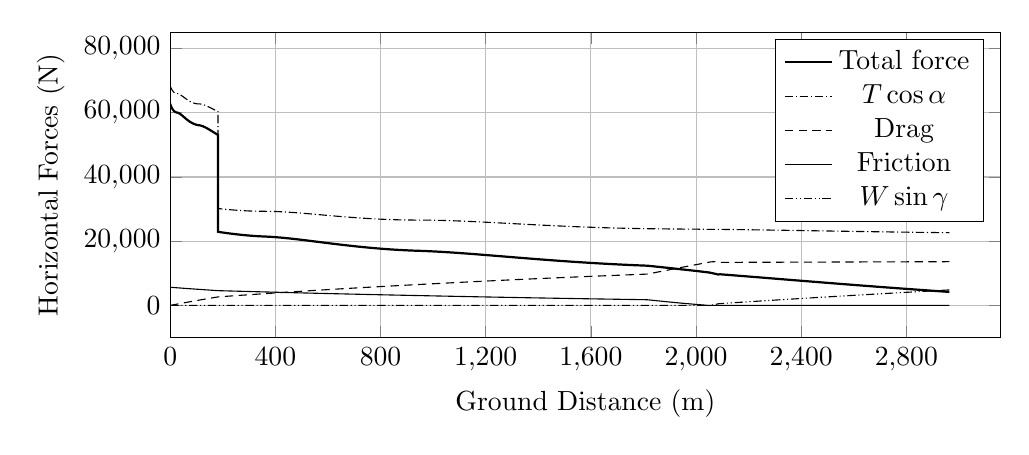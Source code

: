 %HorizontalForces_vs_GroundDistance
\begin{tikzpicture}

\begin{axis}[
width=\textwidth,
height=0.45\textwidth,
scaled ticks=false, tick label style={/pgf/number format/fixed},
xmin=0.0,
xmax=3157.695,
xlabel={Ground Distance (m)},
xtick={0,400,800,1200,1600,2000,2400,2800,3200},
xmajorgrids,
ymin=-10000,
ymax=85000,
ylabel={Horizontal Forces (N)},
ymajorgrids,
legend entries = {Total force\\$T\cos\alpha$\\Drag\\Friction\\$W\sin\gamma$\\}
]

\addplot [
color=black,
thick
]
table[row sep=crcr]{
1.36E-8	62748.587\\
2.033E-7	62748.587\\
1.849E-6	62748.586\\
9.983E-6	62748.584\\
4.135E-5	62748.575\\
1.247E-4	62748.55\\
2.844E-4	62748.502\\
5.588E-4	62748.42\\
9.398E-4	62748.306\\
0.001	62748.164\\
0.002	62747.992\\
0.003	62747.79\\
0.003	62747.56\\
0.004	62747.302\\
0.005	62747.014\\
0.006	62746.697\\
0.008	62746.351\\
0.009	62745.98\\
0.01	62745.576\\
0.012	62745.146\\
0.013	62744.688\\
0.015	62744.203\\
0.017	62743.686\\
0.018	62743.142\\
0.02	62742.582\\
0.022	62741.985\\
0.025	62741.356\\
0.027	62740.704\\
0.029	62740.032\\
0.032	62739.332\\
0.034	62738.592\\
0.037	62737.823\\
0.04	62737.029\\
0.042	62736.199\\
0.045	62735.347\\
0.048	62734.483\\
0.052	62733.572\\
0.055	62732.639\\
0.058	62731.67\\
0.062	62730.682\\
0.065	62729.658\\
0.069	62728.613\\
0.073	62727.529\\
0.077	62726.432\\
0.08	62725.319\\
0.085	62724.158\\
0.089	62722.953\\
0.093	62721.755\\
0.097	62720.522\\
0.102	62719.259\\
0.107	62717.963\\
0.111	62716.625\\
0.116	62715.274\\
0.121	62713.907\\
0.126	62712.525\\
0.131	62711.098\\
0.136	62709.619\\
0.142	62708.13\\
0.147	62706.627\\
0.153	62705.108\\
0.158	62703.531\\
0.164	62701.945\\
0.17	62700.342\\
0.176	62698.67\\
0.182	62696.977\\
0.188	62695.27\\
0.195	62693.522\\
0.201	62691.761\\
0.208	62689.947\\
0.214	62688.132\\
0.221	62686.251\\
0.228	62684.346\\
0.235	62682.454\\
0.242	62680.491\\
0.25	62678.518\\
0.257	62676.53\\
0.264	62674.49\\
0.272	62672.446\\
0.28	62670.376\\
0.287	62668.295\\
0.296	62666.099\\
0.304	62663.959\\
0.312	62661.744\\
0.32	62659.51\\
0.329	62657.27\\
0.337	62655.004\\
0.346	62652.683\\
0.355	62650.378\\
0.363	62648.024\\
0.372	62645.67\\
0.382	62643.241\\
0.391	62640.779\\
0.4	62638.32\\
0.41	62635.854\\
0.419	62633.316\\
0.429	62630.777\\
0.439	62628.149\\
0.449	62625.586\\
0.459	62622.947\\
0.469	62620.27\\
0.48	62617.532\\
0.49	62614.825\\
0.501	62612.091\\
0.511	62609.364\\
0.522	62606.511\\
0.533	62603.694\\
0.545	62600.781\\
0.556	62597.936\\
0.567	62595.052\\
0.579	62592.075\\
0.59	62589.075\\
0.602	62586.086\\
0.614	62583.052\\
0.626	62580.002\\
0.638	62576.948\\
0.65	62573.827\\
0.663	62570.703\\
0.675	62567.532\\
0.689	62564.18\\
0.702	62560.816\\
0.715	62557.521\\
0.728	62554.178\\
0.742	62550.824\\
0.755	62547.468\\
0.769	62543.964\\
0.783	62540.57\\
0.797	62537.203\\
0.811	62533.735\\
0.825	62530.148\\
0.84	62526.615\\
0.854	62523.035\\
0.869	62519.403\\
0.884	62515.681\\
0.899	62511.92\\
0.914	62508.259\\
0.929	62504.592\\
0.945	62500.738\\
0.961	62497.016\\
0.976	62493.241\\
0.992	62489.464\\
1.007	62485.669\\
1.023	62481.817\\
1.04	62477.854\\
1.056	62473.913\\
1.073	62469.968\\
1.09	62465.947\\
1.107	62461.851\\
1.124	62457.725\\
1.142	62453.591\\
1.159	62449.448\\
1.177	62445.208\\
1.195	62440.904\\
1.213	62436.764\\
1.231	62432.492\\
1.249	62428.176\\
1.268	62423.885\\
1.286	62419.581\\
1.305	62415.223\\
1.323	62410.872\\
1.342	62406.471\\
1.361	62402.056\\
1.382	62397.397\\
1.401	62392.827\\
1.421	62388.301\\
1.441	62383.661\\
1.461	62379.069\\
1.482	62374.385\\
1.502	62369.768\\
1.522	62365.081\\
1.544	62360.258\\
1.565	62355.47\\
1.586	62350.673\\
1.607	62345.888\\
1.629	62340.886\\
1.651	62336.05\\
1.673	62331.079\\
1.695	62326.237\\
1.717	62321.23\\
1.739	62316.246\\
1.762	62311.246\\
1.785	62306.149\\
1.808	62301.12\\
1.831	62295.887\\
1.854	62290.824\\
1.878	62285.677\\
1.902	62280.418\\
1.925	62275.249\\
1.95	62269.814\\
1.975	62264.391\\
1.999	62259.13\\
2.025	62253.67\\
2.049	62248.318\\
2.074	62242.909\\
2.1	62237.489\\
2.125	62232.133\\
2.15	62226.673\\
2.176	62221.088\\
2.202	62215.572\\
2.228	62210.081\\
2.254	62204.483\\
2.281	62198.827\\
2.308	62193.234\\
2.335	62187.497\\
2.362	62181.731\\
2.39	62175.964\\
2.417	62170.26\\
2.445	62164.368\\
2.474	62158.519\\
2.502	62152.724\\
2.53	62146.816\\
2.559	62140.873\\
2.588	62134.972\\
2.618	62128.826\\
2.648	62122.655\\
2.677	62116.739\\
2.706	62110.771\\
2.736	62104.654\\
2.766	62098.549\\
2.796	62092.457\\
2.827	62086.255\\
2.859	62079.905\\
2.89	62073.691\\
2.922	62067.369\\
2.953	62061.157\\
2.985	62054.837\\
3.017	62048.323\\
3.049	62042.026\\
3.081	62035.709\\
3.113	62029.398\\
3.145	62023.132\\
3.179	62016.612\\
3.211	62010.318\\
3.246	62003.56\\
3.28	61996.941\\
3.314	61990.325\\
3.349	61983.59\\
3.383	61977.087\\
3.418	61970.339\\
3.454	61963.512\\
3.489	61956.858\\
3.524	61950.131\\
3.561	61943.241\\
3.597	61936.344\\
3.633	61929.616\\
3.669	61922.865\\
3.707	61915.802\\
3.743	61908.977\\
3.781	61901.898\\
3.819	61894.975\\
3.856	61887.991\\
3.895	61880.902\\
3.933	61873.902\\
3.972	61866.843\\
4.01	61859.846\\
4.049	61852.712\\
4.089	61845.394\\
4.129	61838.282\\
4.168	61831.102\\
4.208	61823.999\\
4.248	61816.765\\
4.288	61809.642\\
4.329	61802.431\\
4.369	61795.202\\
4.41	61787.972\\
4.452	61780.649\\
4.493	61773.445\\
4.536	61765.978\\
4.578	61758.615\\
4.62	61751.228\\
4.662	61743.917\\
4.706	61736.354\\
4.749	61728.976\\
4.792	61721.515\\
4.836	61713.952\\
4.881	61706.376\\
4.925	61698.829\\
4.97	61691.282\\
5.015	61683.69\\
5.06	61676.029\\
5.106	61668.334\\
5.152	61660.656\\
5.197	61653.13\\
5.244	61645.409\\
5.29	61637.817\\
5.336	61630.201\\
5.383	61622.488\\
5.43	61614.76\\
5.477	61607.195\\
5.526	61599.213\\
5.574	61591.479\\
5.623	61583.625\\
5.671	61575.798\\
5.72	61567.952\\
5.771	61559.944\\
5.821	61552.004\\
5.87	61544.154\\
5.921	61536.244\\
5.971	61528.301\\
6.021	61520.485\\
6.071	61512.659\\
6.123	61504.642\\
6.174	61496.704\\
6.226	61488.777\\
6.278	61480.756\\
6.332	61472.565\\
6.384	61464.558\\
6.437	61456.627\\
6.489	61448.65\\
6.543	61440.574\\
6.597	61432.552\\
6.65	61424.556\\
6.705	61416.502\\
6.759	61408.461\\
6.814	61400.286\\
6.87	61392.126\\
6.925	61384.022\\
6.981	61375.882\\
7.038	61367.719\\
7.095	61359.504\\
7.151	61351.37\\
7.209	61343.072\\
7.267	61334.868\\
7.325	61326.653\\
7.383	61318.449\\
7.442	61310.133\\
7.502	61301.778\\
7.562	61293.406\\
7.622	61285.1\\
7.683	61276.626\\
7.743	61268.328\\
7.803	61260.14\\
7.864	61251.859\\
7.925	61243.523\\
7.987	61235.189\\
8.048	61227.018\\
8.109	61218.769\\
8.173	61210.343\\
8.236	61201.94\\
8.3	61193.574\\
8.363	61185.213\\
8.428	61176.774\\
8.491	61168.5\\
8.557	61159.969\\
8.623	61151.497\\
8.688	61143.214\\
8.754	61134.811\\
8.821	61126.306\\
8.889	61117.703\\
8.957	61109.145\\
9.025	61100.664\\
9.093	61092.248\\
9.16	61083.957\\
9.227	61075.633\\
9.296	61067.248\\
9.364	61058.928\\
9.433	61050.576\\
9.504	61042.081\\
9.575	61033.614\\
9.644	61025.303\\
9.716	61016.841\\
9.787	61008.38\\
9.858	61000.161\\
9.93	60991.683\\
10.002	60983.413\\
10.075	60974.981\\
10.147	60966.692\\
10.221	60958.304\\
10.294	60949.972\\
10.367	60941.726\\
10.441	60933.452\\
10.516	60925.084\\
10.591	60916.816\\
10.667	60908.392\\
10.743	60900.12\\
10.82	60891.677\\
10.897	60883.412\\
10.974	60875.16\\
11.051	60866.846\\
11.128	60858.691\\
11.208	60850.29\\
11.287	60841.993\\
11.366	60833.702\\
11.446	60825.432\\
11.527	60817.125\\
11.607	60808.902\\
11.688	60800.7\\
11.77	60792.461\\
11.851	60784.315\\
11.933	60776.124\\
12.017	60767.82\\
12.1	60759.641\\
12.185	60751.335\\
12.271	60743.079\\
12.354	60735.056\\
12.44	60726.805\\
12.526	60718.723\\
12.611	60710.687\\
12.696	60702.77\\
12.785	60694.492\\
12.871	60686.515\\
12.958	60678.528\\
13.046	60670.618\\
13.133	60662.722\\
13.221	60654.818\\
13.31	60646.92\\
13.4	60639.035\\
13.489	60631.236\\
13.578	60623.482\\
13.667	60615.806\\
13.758	60608.085\\
13.848	60600.401\\
13.939	60592.793\\
14.031	60585.097\\
14.124	60577.45\\
14.215	60569.955\\
14.308	60562.375\\
14.401	60554.824\\
14.495	60547.315\\
14.589	60539.875\\
14.683	60532.471\\
14.779	60525.02\\
14.874	60517.671\\
14.97	60510.266\\
15.069	60502.784\\
15.164	60495.595\\
15.26	60488.44\\
15.357	60481.286\\
15.455	60474.128\\
15.553	60467.008\\
15.653	60459.862\\
15.755	60452.559\\
15.856	60445.465\\
15.958	60438.316\\
16.06	60431.279\\
16.164	60424.179\\
16.267	60417.207\\
16.369	60410.373\\
16.472	60403.586\\
16.577	60396.712\\
16.679	60390.089\\
16.784	60383.349\\
16.89	60376.614\\
16.997	60369.916\\
17.104	60363.285\\
17.211	60356.712\\
17.319	60350.183\\
17.424	60343.842\\
17.532	60337.47\\
17.64	60331.132\\
17.749	60324.843\\
17.857	60318.655\\
17.969	60312.342\\
18.08	60306.182\\
18.189	60300.207\\
18.302	60294.028\\
18.413	60288.104\\
18.526	60282.152\\
18.637	60276.347\\
18.751	60270.497\\
18.865	60264.706\\
18.98	60258.962\\
19.094	60253.315\\
19.209	60247.736\\
19.323	60242.254\\
19.438	60236.832\\
19.556	60231.386\\
19.672	60226.063\\
19.789	60220.773\\
19.907	60215.559\\
20.024	60210.458\\
20.143	60205.359\\
20.264	60200.24\\
20.384	60195.299\\
20.504	60190.389\\
20.623	60185.646\\
20.745	60180.843\\
20.866	60176.179\\
20.987	60171.592\\
21.113	60166.906\\
21.236	60162.428\\
21.36	60158.023\\
21.484	60153.694\\
21.608	60149.435\\
21.732	60145.276\\
21.858	60141.167\\
21.985	60137.082\\
22.112	60133.116\\
22.237	60129.283\\
22.363	60125.518\\
22.489	60121.854\\
22.616	60118.223\\
22.744	60114.675\\
22.875	60111.157\\
23.004	60107.762\\
23.131	60104.517\\
23.258	60101.364\\
23.389	60098.196\\
23.52	60095.143\\
23.653	60092.119\\
23.783	60089.267\\
23.918	60086.414\\
24.051	60083.693\\
24.182	60081.102\\
24.315	60078.589\\
24.45	60076.118\\
24.585	60073.741\\
24.721	60071.455\\
24.857	60069.272\\
24.995	60067.162\\
25.13	60065.18\\
25.271	60063.23\\
25.407	60061.449\\
25.543	60059.757\\
25.683	60058.127\\
25.821	60056.619\\
25.96	60055.197\\
25.988	60054.927\\
26.056	60054.28\\
26.062	60054.226\\
26.067	60054.178\\
26.072	60054.131\\
26.073	60054.118\\
26.075	60054.106\\
26.08	60054.052\\
26.102	60053.846\\
26.183	60053.058\\
26.3	60051.841\\
26.428	60050.416\\
26.558	60048.84\\
26.688	60047.16\\
26.819	60045.359\\
26.952	60043.419\\
27.084	60041.373\\
27.217	60039.208\\
27.351	60036.916\\
27.483	60034.544\\
27.618	60032.031\\
27.752	60029.406\\
27.887	60026.662\\
28.023	60023.797\\
28.159	60020.829\\
28.296	60017.72\\
28.435	60014.474\\
28.571	60011.184\\
28.71	60007.732\\
28.85	60004.134\\
28.989	60000.48\\
29.129	59996.676\\
29.272	59992.711\\
29.413	59988.677\\
29.555	59984.526\\
29.7	59980.187\\
29.842	59975.811\\
29.985	59971.329\\
30.129	59966.727\\
30.275	59961.941\\
30.422	59957.047\\
30.569	59952.028\\
30.717	59946.925\\
30.865	59941.665\\
31.012	59936.391\\
31.162	59930.906\\
31.314	59925.238\\
31.463	59919.578\\
31.612	59913.829\\
31.763	59907.946\\
31.915	59901.9\\
32.067	59895.769\\
32.219	59889.573\\
32.372	59883.224\\
32.525	59876.797\\
32.677	59870.298\\
32.83	59863.693\\
32.986	59856.894\\
33.143	59849.906\\
33.3	59842.897\\
33.458	59835.716\\
33.614	59828.558\\
33.77	59821.295\\
33.929	59813.845\\
34.088	59806.317\\
34.248	59798.661\\
34.407	59790.953\\
34.565	59783.226\\
34.724	59775.364\\
34.887	59767.238\\
35.049	59759.073\\
35.21	59750.902\\
35.37	59742.684\\
35.532	59734.341\\
35.693	59725.904\\
35.855	59717.401\\
36.023	59708.534\\
36.191	59699.554\\
36.357	59690.585\\
36.521	59681.68\\
36.688	59672.567\\
36.854	59663.431\\
37.025	59653.954\\
37.192	59644.604\\
37.361	59635.11\\
37.529	59625.586\\
37.697	59615.987\\
37.868	59606.175\\
38.038	59596.375\\
38.209	59586.438\\
38.379	59576.518\\
38.553	59566.325\\
38.723	59556.261\\
38.898	59545.862\\
39.071	59535.487\\
39.244	59525.1\\
39.42	59514.515\\
39.592	59504.079\\
39.765	59493.531\\
39.943	59482.623\\
40.117	59471.857\\
40.295	59460.907\\
40.472	59449.85\\
40.648	59438.896\\
40.824	59427.857\\
41.004	59416.547\\
41.182	59405.309\\
41.36	59393.976\\
41.54	59382.503\\
41.723	59370.854\\
41.903	59359.309\\
42.085	59347.55\\
42.267	59335.781\\
42.447	59324.099\\
42.631	59312.176\\
42.81	59300.497\\
42.993	59288.521\\
43.179	59276.259\\
43.363	59264.147\\
43.548	59251.925\\
43.734	59239.642\\
43.918	59227.393\\
44.105	59214.933\\
44.293	59202.417\\
44.481	59189.806\\
44.669	59177.219\\
44.859	59164.439\\
45.047	59151.708\\
45.237	59138.906\\
45.428	59125.979\\
45.616	59113.188\\
45.807	59100.238\\
45.999	59087.187\\
46.188	59074.269\\
46.381	59061.092\\
46.573	59047.92\\
46.766	59034.718\\
46.959	59021.448\\
47.153	59008.107\\
47.345	58994.866\\
47.539	58981.528\\
47.732	58968.168\\
47.928	58954.634\\
48.123	58941.134\\
48.321	58927.465\\
48.517	58913.855\\
48.713	58900.213\\
48.913	58886.332\\
49.112	58872.515\\
49.312	58858.587\\
49.51	58844.828\\
49.712	58830.761\\
49.91	58816.902\\
50.112	58802.834\\
50.309	58789.119\\
50.508	58775.222\\
50.709	58761.133\\
50.912	58746.955\\
51.116	58732.741\\
51.321	58718.393\\
51.525	58704.112\\
51.729	58689.889\\
51.934	58675.527\\
52.14	58661.106\\
52.345	58646.807\\
52.551	58632.402\\
52.757	58617.982\\
52.965	58603.462\\
53.175	58588.839\\
53.382	58574.338\\
53.592	58559.679\\
53.804	58544.931\\
54.015	58530.215\\
54.224	58515.631\\
54.432	58501.122\\
54.643	58486.454\\
54.855	58471.697\\
55.066	58457.043\\
55.28	58442.21\\
55.492	58427.5\\
55.704	58412.792\\
55.917	58398.007\\
56.132	58383.175\\
56.347	58368.333\\
56.559	58353.664\\
56.776	58338.709\\
56.995	58323.587\\
57.215	58308.501\\
57.435	58293.351\\
57.654	58278.376\\
57.873	58263.366\\
58.091	58248.456\\
58.312	58233.351\\
58.532	58218.321\\
58.755	58203.139\\
58.977	58188.098\\
59.199	58173.026\\
59.421	58157.993\\
59.645	58142.858\\
59.869	58127.713\\
60.094	58112.532\\
60.318	58097.491\\
60.542	58082.484\\
60.767	58067.396\\
60.996	58052.128\\
61.224	58036.912\\
61.453	58021.633\\
61.684	58006.363\\
61.914	57991.093\\
62.145	57975.864\\
62.376	57960.639\\
62.607	57945.414\\
62.841	57930.08\\
63.075	57914.797\\
63.312	57899.338\\
63.546	57884.068\\
63.782	57868.749\\
64.017	57853.601\\
64.254	57838.271\\
64.493	57822.922\\
64.731	57807.651\\
64.969	57792.435\\
65.211	57777.007\\
65.451	57761.716\\
65.69	57746.568\\
65.93	57731.406\\
66.172	57716.193\\
66.414	57701.034\\
66.656	57685.878\\
66.899	57670.721\\
67.144	57655.539\\
67.388	57640.428\\
67.633	57625.273\\
67.879	57610.188\\
68.126	57595.091\\
68.373	57579.993\\
68.622	57564.872\\
68.871	57549.795\\
69.12	57534.784\\
69.368	57519.88\\
69.62	57504.867\\
69.872	57489.81\\
70.128	57474.675\\
70.379	57459.803\\
70.634	57444.831\\
70.892	57429.763\\
71.146	57414.916\\
71.402	57400.083\\
71.662	57385.089\\
71.925	57369.96\\
72.185	57355.098\\
72.446	57340.235\\
72.706	57325.472\\
72.967	57310.777\\
73.229	57296.08\\
73.491	57281.471\\
73.754	57266.838\\
74.019	57252.22\\
74.285	57237.619\\
74.554	57222.912\\
74.823	57208.269\\
75.094	57193.662\\
75.364	57179.113\\
75.635	57164.658\\
75.908	57150.123\\
76.182	57135.674\\
76.456	57121.269\\
76.73	57107.006\\
77.004	57092.77\\
77.286	57078.249\\
77.568	57063.805\\
77.846	57049.668\\
78.125	57035.564\\
78.406	57021.417\\
78.686	57007.475\\
78.969	56993.473\\
79.256	56979.339\\
79.542	56965.37\\
79.827	56951.549\\
80.113	56937.742\\
80.404	56923.847\\
80.691	56910.235\\
80.981	56896.59\\
81.272	56882.979\\
81.567	56869.298\\
81.862	56855.726\\
82.157	56842.264\\
82.45	56829.014\\
82.745	56815.761\\
83.043	56802.48\\
83.342	56789.29\\
83.644	56776.078\\
83.947	56762.93\\
84.251	56749.872\\
84.552	56737.085\\
84.857	56724.183\\
85.165	56711.319\\
85.471	56698.646\\
85.779	56686.038\\
86.089	56673.447\\
86.403	56660.86\\
86.712	56648.568\\
87.027	56636.175\\
87.342	56623.882\\
87.658	56611.711\\
87.98	56599.474\\
88.297	56587.511\\
88.618	56575.579\\
88.936	56563.856\\
89.257	56552.212\\
89.579	56540.626\\
89.9	56529.244\\
90.225	56517.848\\
90.55	56506.58\\
90.878	56495.385\\
91.207	56484.276\\
91.541	56473.177\\
91.87	56462.38\\
92.201	56451.669\\
92.534	56441.05\\
92.864	56430.672\\
93.197	56420.354\\
93.531	56410.189\\
93.867	56400.091\\
94.205	56390.083\\
94.542	56380.289\\
94.885	56370.459\\
95.228	56360.834\\
95.571	56351.339\\
95.914	56342.023\\
96.255	56332.928\\
96.597	56323.97\\
96.938	56315.182\\
97.282	56306.529\\
97.622	56298.104\\
97.966	56289.768\\
98.313	56281.527\\
98.659	56273.492\\
99.001	56265.702\\
99.351	56257.915\\
99.698	56250.358\\
100.047	56242.95\\
100.392	56235.79\\
100.743	56228.683\\
101.089	56221.85\\
101.435	56215.198\\
101.784	56208.653\\
102.132	56202.32\\
102.475	56196.234\\
102.822	56190.264\\
103.167	56184.498\\
103.515	56178.866\\
103.864	56173.399\\
104.21	56168.156\\
104.552	56163.131\\
104.897	56158.26\\
105.241	56153.562\\
105.584	56149.063\\
105.926	56144.736\\
106.273	56140.533\\
106.615	56136.57\\
106.959	56132.759\\
107.3	56129.15\\
107.641	56125.716\\
107.983	56122.448\\
108.325	56119.359\\
108.394	56118.762\\
108.405	56118.664\\
108.416	56118.57\\
108.425	56118.492\\
108.443	56118.33\\
108.52	56117.659\\
108.701	56116.035\\
108.994	56113.259\\
109.302	56110.18\\
109.609	56106.924\\
109.916	56103.493\\
110.229	56099.819\\
110.541	56095.969\\
110.854	56091.945\\
111.174	56087.639\\
111.494	56083.157\\
111.812	56078.522\\
112.131	56073.69\\
112.452	56068.659\\
112.775	56063.414\\
113.1	56057.969\\
113.43	56052.243\\
113.76	56046.361\\
114.091	56040.27\\
114.425	56033.933\\
114.76	56027.419\\
115.095	56020.725\\
115.434	56013.756\\
115.775	56006.59\\
116.117	55999.217\\
116.462	55991.605\\
116.808	55983.785\\
117.157	55975.72\\
117.506	55967.489\\
117.854	55959.087\\
118.205	55950.447\\
118.559	55941.584\\
118.913	55932.522\\
119.27	55923.215\\
119.63	55913.659\\
119.99	55903.934\\
120.347	55894.098\\
120.714	55883.849\\
121.081	55873.409\\
121.447	55862.825\\
121.815	55852.036\\
122.185	55841.006\\
122.554	55829.853\\
122.925	55818.475\\
123.296	55806.91\\
123.67	55795.101\\
124.047	55783.072\\
124.424	55770.841\\
124.802	55758.446\\
125.182	55745.805\\
125.559	55733.129\\
125.939	55720.183\\
126.32	55707.052\\
126.701	55693.778\\
127.081	55680.408\\
127.462	55666.837\\
127.844	55653.085\\
128.227	55639.146\\
128.61	55625.094\\
128.996	55610.795\\
129.378	55596.502\\
129.761	55582.041\\
130.145	55567.401\\
130.53	55552.592\\
130.917	55537.59\\
131.294	55522.823\\
131.675	55507.823\\
132.058	55492.595\\
132.441	55477.276\\
132.827	55461.704\\
133.21	55446.141\\
133.594	55430.4\\
133.976	55414.644\\
134.361	55398.668\\
134.745	55382.632\\
135.129	55366.485\\
135.514	55350.168\\
135.898	55333.833\\
136.282	55317.35\\
136.664	55300.889\\
137.047	55284.3\\
137.428	55267.665\\
137.813	55250.799\\
138.197	55233.88\\
138.581	55216.897\\
138.966	55199.742\\
139.35	55182.551\\
139.734	55165.316\\
140.116	55148.041\\
140.5	55130.599\\
140.882	55113.203\\
141.262	55095.837\\
141.643	55078.295\\
142.027	55060.589\\
142.411	55042.809\\
142.794	55024.966\\
143.176	55007.157\\
143.56	54989.146\\
143.942	54971.159\\
144.324	54953.153\\
144.707	54935.031\\
145.087	54916.961\\
145.469	54898.776\\
145.85	54880.534\\
146.231	54862.259\\
146.615	54843.804\\
146.998	54825.353\\
147.384	54806.649\\
147.767	54788.081\\
148.152	54769.371\\
148.536	54750.678\\
148.92	54731.91\\
149.304	54713.104\\
149.688	54694.274\\
150.071	54675.426\\
150.456	54656.435\\
150.845	54637.239\\
151.229	54618.239\\
151.615	54599.118\\
151.998	54580.057\\
152.383	54560.916\\
152.769	54541.656\\
153.156	54522.371\\
153.543	54503.036\\
153.931	54483.59\\
154.318	54464.189\\
154.704	54444.805\\
155.089	54425.461\\
155.476	54405.963\\
155.866	54386.318\\
156.254	54366.757\\
156.642	54347.179\\
157.03	54327.539\\
157.421	54307.755\\
157.811	54288.052\\
158.199	54268.348\\
158.589	54248.602\\
158.979	54228.815\\
159.371	54208.913\\
159.761	54189.084\\
160.152	54169.217\\
160.541	54149.445\\
160.933	54129.539\\
161.326	54109.55\\
161.718	54089.571\\
162.112	54069.51\\
162.506	54049.49\\
162.899	54029.469\\
163.293	54009.406\\
163.689	53989.255\\
164.085	53969.1\\
164.483	53948.855\\
164.879	53928.677\\
165.273	53908.622\\
165.671	53888.394\\
166.069	53868.147\\
166.47	53847.785\\
166.872	53827.385\\
167.271	53807.086\\
167.672	53786.735\\
168.071	53766.537\\
168.472	53746.174\\
168.875	53725.768\\
169.279	53705.331\\
169.681	53684.98\\
170.088	53664.413\\
170.493	53643.976\\
170.898	53623.54\\
171.305	53603.064\\
171.71	53582.657\\
172.116	53562.265\\
172.525	53541.728\\
172.933	53521.248\\
173.342	53500.749\\
173.754	53480.175\\
174.165	53459.614\\
174.579	53438.984\\
174.991	53418.463\\
175.401	53398.024\\
175.815	53377.482\\
176.228	53356.999\\
176.642	53336.493\\
177.057	53315.988\\
177.475	53295.382\\
177.893	53274.811\\
178.31	53254.291\\
178.728	53233.793\\
179.145	53213.367\\
179.565	53192.85\\
179.987	53172.253\\
180.41	53151.699\\
180.834	53131.076\\
181.26	53110.448\\
181.684	53089.95\\
181.893	22914.202\\
182.111	22908.057\\
182.537	22902.883\\
183.424	22892.123\\
184.301	22881.496\\
185.174	22870.948\\
186.051	22860.371\\
186.939	22849.692\\
187.824	22839.056\\
188.721	22828.309\\
189.61	22817.683\\
190.501	22807.056\\
191.389	22796.483\\
192.281	22785.905\\
193.188	22775.159\\
194.089	22764.512\\
194.997	22753.813\\
195.895	22743.256\\
196.797	22732.679\\
197.707	22722.038\\
198.612	22711.475\\
199.526	22700.836\\
200.439	22690.25\\
201.346	22679.756\\
202.261	22669.192\\
203.18	22658.622\\
204.102	22648.042\\
205.014	22637.604\\
205.94	22627.038\\
206.864	22616.529\\
207.792	22606.013\\
208.728	22595.426\\
209.66	22584.918\\
210.599	22574.371\\
211.543	22563.804\\
212.489	22553.238\\
213.428	22542.795\\
214.373	22532.312\\
215.316	22521.89\\
216.269	22511.394\\
217.223	22500.924\\
218.179	22490.465\\
219.134	22480.058\\
220.09	22469.673\\
221.054	22459.245\\
222.019	22448.834\\
222.987	22438.439\\
223.959	22428.046\\
224.935	22417.636\\
225.912	22407.259\\
226.897	22396.846\\
227.878	22386.509\\
228.866	22376.15\\
229.858	22365.781\\
230.849	22355.468\\
231.835	22345.249\\
232.836	22334.927\\
233.841	22324.597\\
234.845	22314.33\\
235.851	22304.085\\
236.862	22293.836\\
237.87	22283.662\\
238.883	22273.482\\
239.887	22263.444\\
240.907	22253.288\\
241.926	22243.195\\
242.95	22233.101\\
243.987	22222.933\\
245.016	22212.89\\
246.059	22202.755\\
247.097	22192.726\\
248.14	22182.697\\
249.183	22172.725\\
250.237	22162.697\\
251.289	22152.747\\
252.346	22142.802\\
253.401	22132.926\\
254.474	22122.941\\
255.553	22112.956\\
256.621	22103.133\\
257.692	22093.33\\
258.78	22083.443\\
259.862	22073.664\\
260.94	22063.979\\
262.023	22054.306\\
263.111	22044.65\\
264.212	22034.938\\
265.312	22025.295\\
266.409	22015.752\\
267.513	22006.202\\
268.63	21996.601\\
269.759	21986.97\\
270.89	21977.384\\
272.012	21967.942\\
273.137	21958.538\\
274.27	21949.134\\
275.414	21939.716\\
276.554	21930.389\\
277.697	21921.112\\
278.857	21911.774\\
280.025	21902.44\\
281.203	21893.094\\
282.379	21883.844\\
283.557	21874.655\\
284.742	21865.487\\
285.933	21856.352\\
287.129	21847.252\\
288.315	21838.308\\
289.506	21829.399\\
290.718	21820.421\\
291.924	21811.567\\
293.137	21802.741\\
294.378	21793.796\\
295.624	21784.904\\
296.871	21776.087\\
298.123	21767.326\\
299.351	21758.818\\
300.608	21750.203\\
301.876	21741.598\\
303.153	21733.022\\
304.417	21724.627\\
305.709	21716.145\\
306.998	21707.776\\
308.287	21699.503\\
309.567	21691.382\\
310.848	21683.349\\
312.15	21675.283\\
313.456	21667.29\\
314.755	21659.442\\
316.075	21651.562\\
317.41	21643.705\\
318.732	21636.022\\
320.056	21628.433\\
321.38	21620.945\\
322.688	21613.651\\
324.046	21606.191\\
325.391	21598.905\\
326.737	21591.726\\
328.067	21584.738\\
329.402	21577.829\\
330.745	21570.984\\
332.071	21564.339\\
333.417	21557.697\\
334.747	21551.249\\
336.087	21544.857\\
337.421	21538.603\\
338.755	21532.456\\
340.081	21526.455\\
341.399	21520.599\\
342.722	21514.829\\
344.041	21509.18\\
345.353	21503.672\\
346.656	21498.304\\
347.965	21493.021\\
349.269	21487.86\\
350.567	21482.834\\
351.867	21477.901\\
353.15	21473.137\\
354.427	21468.502\\
355.708	21463.949\\
356.984	21459.523\\
358.258	21455.204\\
358.511	21454.359\\
358.648	21453.902\\
358.732	21453.622\\
358.973	21452.824\\
359.0	21452.737\\
359.018	21452.678\\
359.029	21452.639\\
359.04	21452.603\\
359.093	21452.428\\
359.312	21451.703\\
359.967	21449.508\\
361.014	21445.925\\
362.103	21442.103\\
363.206	21438.136\\
364.308	21434.077\\
365.419	21429.886\\
366.533	21425.584\\
367.646	21421.19\\
368.766	21416.675\\
369.898	21412.013\\
371.033	21407.236\\
372.179	21402.321\\
373.32	21397.326\\
374.478	21392.158\\
375.645	21386.853\\
376.821	21381.403\\
377.999	21375.849\\
379.187	21370.142\\
380.378	21364.327\\
381.576	21358.375\\
382.775	21352.317\\
383.981	21346.125\\
385.193	21339.806\\
386.413	21333.34\\
387.642	21326.728\\
388.867	21320.043\\
390.105	21313.185\\
391.361	21306.125\\
392.621	21298.939\\
393.887	21291.626\\
395.152	21284.212\\
396.427	21276.646\\
397.708	21268.938\\
398.997	21261.082\\
400.294	21253.081\\
401.587	21245.008\\
402.893	21236.753\\
404.203	21228.373\\
405.513	21219.891\\
406.819	21211.347\\
408.143	21202.585\\
409.462	21193.76\\
410.787	21184.803\\
412.099	21175.84\\
413.41	21166.787\\
414.733	21157.571\\
416.06	21148.225\\
417.38	21138.85\\
418.701	21129.372\\
420.019	21119.838\\
421.339	21110.2\\
422.668	21100.409\\
423.983	21090.644\\
425.287	21080.879\\
426.587	21071.065\\
427.904	21061.042\\
429.215	21050.983\\
430.508	21040.996\\
431.806	21030.893\\
433.108	21020.685\\
434.412	21010.387\\
435.706	21000.099\\
437.0	20989.74\\
438.287	20979.37\\
439.579	20968.895\\
440.863	20958.417\\
442.148	20947.867\\
443.425	20937.325\\
444.7	20926.731\\
445.976	20916.07\\
447.249	20905.368\\
448.523	20894.604\\
449.797	20883.781\\
451.073	20872.882\\
452.338	20862.028\\
453.595	20851.177\\
454.855	20840.256\\
456.109	20829.333\\
457.375	20818.248\\
458.628	20807.232\\
459.883	20796.143\\
461.15	20784.907\\
462.4	20773.76\\
463.658	20762.51\\
464.907	20751.281\\
466.157	20740.007\\
467.405	20728.699\\
468.645	20717.419\\
469.886	20706.092\\
471.121	20694.776\\
472.369	20683.307\\
473.613	20671.827\\
474.847	20660.394\\
476.092	20648.83\\
477.333	20637.264\\
478.572	20625.668\\
479.801	20614.142\\
481.038	20602.503\\
482.274	20590.832\\
483.508	20579.151\\
484.736	20567.482\\
485.97	20555.734\\
487.204	20543.951\\
488.438	20532.136\\
489.666	20520.344\\
490.903	20508.439\\
492.128	20496.62\\
493.356	20484.746\\
494.581	20472.859\\
495.813	20460.888\\
497.039	20448.945\\
498.267	20436.959\\
499.503	20424.867\\
500.737	20412.76\\
501.97	20400.648\\
503.198	20388.562\\
504.424	20376.46\\
505.654	20364.303\\
506.88	20352.168\\
508.103	20340.036\\
509.33	20327.842\\
510.55	20315.694\\
511.776	20303.476\\
513.007	20291.181\\
514.237	20278.88\\
515.465	20266.573\\
516.693	20254.257\\
517.918	20241.947\\
519.145	20229.608\\
520.369	20217.273\\
521.596	20204.895\\
522.819	20192.546\\
524.05	20180.094\\
525.278	20167.672\\
526.504	20155.244\\
527.731	20142.793\\
528.968	20130.234\\
530.19	20117.802\\
531.42	20105.29\\
532.651	20092.754\\
533.886	20080.161\\
535.119	20067.581\\
536.354	20054.97\\
537.601	20042.224\\
538.84	20029.557\\
540.073	20016.937\\
541.308	20004.29\\
542.545	19991.625\\
543.78	19978.958\\
545.021	19966.233\\
546.264	19953.477\\
547.502	19940.765\\
548.743	19928.011\\
549.98	19915.302\\
551.221	19902.547\\
552.462	19889.782\\
553.71	19876.945\\
554.951	19864.183\\
556.199	19851.342\\
557.445	19838.514\\
558.691	19825.685\\
559.937	19812.859\\
561.19	19799.956\\
562.439	19787.101\\
563.685	19774.27\\
564.93	19761.455\\
566.186	19748.522\\
567.434	19735.677\\
568.693	19722.715\\
569.955	19709.719\\
571.208	19696.828\\
572.463	19683.919\\
573.726	19670.93\\
574.985	19657.98\\
576.246	19645.021\\
577.504	19632.091\\
578.771	19619.072\\
580.042	19606.025\\
581.306	19593.05\\
582.575	19580.031\\
583.847	19566.987\\
585.114	19553.998\\
586.382	19541.011\\
587.657	19527.956\\
588.931	19514.917\\
590.209	19501.856\\
591.489	19488.767\\
592.771	19475.679\\
594.046	19462.675\\
595.323	19449.651\\
596.605	19436.591\\
597.889	19423.524\\
599.175	19410.444\\
600.469	19397.293\\
601.756	19384.222\\
603.051	19371.091\\
604.344	19357.979\\
605.64	19344.866\\
606.935	19331.768\\
608.229	19318.691\\
609.53	19305.562\\
610.831	19292.454\\
612.137	19279.295\\
613.446	19266.138\\
614.748	19253.056\\
616.053	19239.963\\
617.355	19226.912\\
618.669	19213.771\\
619.978	19200.681\\
621.293	19187.561\\
622.614	19174.387\\
623.933	19161.258\\
625.264	19148.03\\
626.588	19134.892\\
627.914	19121.754\\
629.236	19108.672\\
630.564	19095.545\\
631.895	19082.416\\
633.226	19069.315\\
634.567	19056.131\\
635.898	19043.06\\
637.232	19029.993\\
638.571	19016.889\\
639.917	19003.746\\
641.257	18990.678\\
642.611	18977.503\\
643.966	18964.346\\
645.313	18951.287\\
646.66	18938.255\\
648.01	18925.219\\
649.363	18912.173\\
650.718	18899.141\\
652.079	18886.073\\
653.449	18872.946\\
654.812	18859.916\\
656.174	18846.92\\
657.545	18833.862\\
658.92	18820.797\\
660.296	18807.754\\
661.666	18794.801\\
663.052	18781.719\\
664.436	18768.688\\
665.829	18755.602\\
667.216	18742.602\\
668.605	18729.622\\
669.999	18716.618\\
671.399	18703.592\\
672.797	18690.614\\
674.205	18677.584\\
675.606	18664.648\\
677.012	18651.693\\
678.433	18638.646\\
679.844	18625.718\\
681.264	18612.741\\
682.676	18599.872\\
684.095	18586.975\\
685.516	18574.099\\
686.943	18561.203\\
688.369	18548.353\\
689.803	18535.471\\
691.244	18522.556\\
692.686	18509.676\\
694.131	18496.804\\
695.574	18483.994\\
697.022	18471.174\\
698.481	18458.301\\
699.933	18445.52\\
701.386	18432.778\\
702.843	18420.048\\
704.31	18407.265\\
705.783	18394.471\\
707.259	18381.692\\
708.732	18368.984\\
710.208	18356.292\\
711.695	18343.552\\
713.185	18330.828\\
714.68	18318.11\\
716.169	18305.484\\
717.662	18292.874\\
719.169	18280.188\\
720.68	18267.514\\
722.194	18254.869\\
723.712	18242.232\\
725.227	18229.669\\
726.748	18217.1\\
728.27	18204.58\\
729.797	18192.062\\
731.334	18179.516\\
732.876	18166.98\\
734.415	18154.524\\
735.957	18142.09\\
737.501	18129.689\\
739.057	18117.249\\
740.621	18104.792\\
742.183	18092.409\\
743.763	18079.936\\
745.341	18067.539\\
746.923	18055.165\\
748.507	18042.825\\
750.097	18030.504\\
751.696	18018.167\\
753.304	18005.819\\
754.905	17993.575\\
756.513	17981.35\\
758.126	17969.139\\
759.75	17956.903\\
761.38	17944.686\\
763.017	17932.483\\
764.655	17920.332\\
766.304	17908.164\\
767.961	17895.993\\
769.627	17883.827\\
771.292	17871.739\\
772.956	17859.715\\
774.627	17847.715\\
776.314	17835.661\\
777.998	17823.698\\
779.691	17811.742\\
781.386	17799.841\\
783.094	17787.917\\
784.809	17776.009\\
786.541	17764.066\\
788.275	17752.178\\
790.01	17740.36\\
791.758	17728.523\\
793.51	17716.743\\
795.276	17704.941\\
797.056	17693.124\\
798.844	17681.33\\
800.637	17669.587\\
802.442	17657.845\\
804.267	17646.06\\
806.093	17634.347\\
807.932	17622.635\\
809.789	17610.899\\
811.643	17599.272\\
813.516	17587.61\\
815.399	17575.978\\
817.295	17564.358\\
819.214	17552.692\\
821.134	17541.114\\
823.068	17529.547\\
825.025	17517.943\\
826.988	17506.4\\
828.968	17494.861\\
830.956	17483.381\\
832.969	17471.861\\
835.011	17460.284\\
837.048	17448.843\\
839.114	17437.353\\
841.188	17425.933\\
843.295	17414.45\\
845.427	17402.946\\
847.589	17391.405\\
849.775	17379.867\\
851.985	17368.331\\
854.232	17356.739\\
856.49	17345.223\\
858.76	17333.789\\
861.066	17322.315\\
863.414	17310.783\\
865.799	17299.223\\
868.18	17287.838\\
870.607	17276.395\\
873.047	17265.051\\
875.499	17253.82\\
877.922	17242.885\\
880.326	17232.194\\
882.705	17221.776\\
885.05	17211.663\\
887.388	17201.732\\
889.689	17192.108\\
891.974	17182.696\\
894.233	17173.538\\
896.482	17164.565\\
898.699	17155.86\\
900.894	17147.379\\
903.066	17139.12\\
905.228	17131.036\\
907.367	17123.168\\
909.471	17115.556\\
911.588	17108.027\\
913.662	17100.775\\
915.72	17093.705\\
917.779	17086.75\\
919.811	17080.009\\
921.825	17073.448\\
923.83	17067.029\\
925.829	17060.749\\
927.821	17054.609\\
929.788	17048.656\\
931.751	17042.833\\
933.698	17037.167\\
935.638	17031.634\\
937.564	17026.249\\
939.484	17020.992\\
941.389	17015.883\\
941.768	17014.878\\
942.005	17014.253\\
942.163	17013.837\\
942.264	17013.572\\
942.341	17013.369\\
942.42	17013.163\\
942.493	17012.971\\
942.557	17012.803\\
942.588	17012.723\\
942.616	17012.65\\
942.754	17012.286\\
943.225	17011.048\\
944.647	17007.27\\
946.467	17002.347\\
948.309	16997.27\\
950.18	16992.012\\
952.059	16986.63\\
953.953	16981.106\\
955.854	16975.46\\
957.772	16969.663\\
959.7	16963.736\\
961.642	16957.662\\
963.598	16951.442\\
965.57	16945.068\\
967.567	16938.509\\
969.568	16931.832\\
971.578	16925.021\\
973.618	16917.999\\
975.671	16910.828\\
977.749	16903.463\\
979.842	16895.934\\
981.956	16888.221\\
984.084	16880.344\\
986.239	16872.258\\
988.412	16863.995\\
990.618	16855.487\\
992.827	16846.855\\
995.051	16838.051\\
997.313	16828.982\\
999.586	16819.75\\
1001.884	16810.302\\
1004.18	16800.746\\
1006.506	16790.946\\
1008.83	16781.038\\
1011.169	16770.951\\
1013.495	16760.808\\
1015.844	16750.447\\
1018.184	16740.02\\
1020.513	16729.529\\
1022.843	16718.921\\
1025.181	16708.177\\
1027.496	16697.43\\
1029.807	16686.602\\
1032.093	16675.788\\
1034.374	16664.902\\
1036.62	16654.093\\
1038.871	16643.168\\
1041.097	16632.269\\
1043.314	16621.335\\
1045.516	16610.386\\
1047.695	16599.471\\
1049.882	16588.433\\
1052.055	16577.389\\
1054.201	16566.403\\
1056.337	16555.397\\
1058.476	16544.302\\
1060.612	16533.15\\
1062.725	16522.044\\
1064.84	16510.866\\
1066.929	16499.755\\
1069.01	16488.622\\
1071.083	16477.464\\
1073.168	16466.183\\
1075.229	16454.974\\
1077.287	16443.715\\
1079.337	16432.444\\
1081.389	16421.106\\
1083.425	16409.799\\
1085.467	16398.4\\
1087.504	16386.974\\
1089.536	16375.527\\
1091.557	16364.089\\
1093.572	16352.633\\
1095.579	16341.17\\
1097.582	16329.689\\
1099.58	16318.179\\
1101.578	16306.629\\
1103.571	16295.057\\
1105.557	16283.48\\
1107.546	16271.846\\
1109.528	16260.207\\
1111.51	16248.522\\
1113.488	16236.821\\
1115.454	16225.152\\
1117.423	16213.419\\
1119.386	16201.687\\
1121.345	16189.944\\
1123.295	16178.211\\
1125.254	16166.386\\
1127.202	16154.597\\
1129.153	16142.748\\
1131.094	16130.93\\
1133.039	16119.05\\
1134.981	16107.155\\
1136.917	16095.263\\
1138.857	16083.32\\
1140.793	16071.362\\
1142.727	16059.388\\
1144.667	16047.35\\
1146.602	16035.313\\
1148.537	16023.245\\
1150.471	16011.153\\
1152.4	15999.067\\
1154.33	15986.944\\
1156.26	15974.796\\
1158.186	15962.643\\
1160.119	15950.429\\
1162.041	15938.255\\
1163.97	15926.009\\
1165.891	15913.789\\
1167.809	15901.571\\
1169.725	15889.339\\
1171.64	15877.091\\
1173.562	15864.777\\
1175.469	15852.543\\
1177.389	15840.201\\
1179.312	15827.817\\
1181.226	15815.475\\
1183.142	15803.093\\
1185.053	15790.735\\
1186.976	15778.273\\
1188.894	15765.828\\
1190.815	15753.351\\
1192.736	15740.851\\
1194.65	15728.382\\
1196.564	15715.899\\
1198.47	15703.451\\
1200.379	15690.971\\
1202.294	15678.433\\
1204.211	15665.873\\
1206.128	15653.297\\
1208.038	15640.751\\
1209.962	15628.106\\
1211.881	15615.478\\
1213.803	15602.816\\
1215.72	15590.176\\
1217.645	15577.474\\
1219.559	15564.835\\
1221.488	15552.087\\
1223.399	15539.449\\
1225.318	15526.751\\
1227.254	15513.927\\
1229.171	15501.217\\
1231.09	15488.489\\
1233.014	15475.723\\
1234.936	15462.962\\
1236.864	15450.152\\
1238.795	15437.318\\
1240.718	15424.53\\
1242.648	15411.687\\
1244.592	15398.751\\
1246.52	15385.915\\
1248.459	15372.997\\
1250.398	15360.078\\
1252.334	15347.176\\
1254.283	15334.188\\
1256.208	15321.348\\
1258.148	15308.409\\
1260.078	15295.535\\
1262.021	15282.574\\
1263.972	15269.555\\
1265.919	15256.56\\
1267.868	15243.557\\
1269.813	15230.576\\
1271.758	15217.596\\
1273.699	15204.646\\
1275.645	15191.66\\
1277.592	15178.666\\
1279.542	15165.656\\
1281.492	15152.649\\
1283.447	15139.612\\
1285.4	15126.588\\
1287.352	15113.574\\
1289.317	15100.476\\
1291.276	15087.418\\
1293.229	15074.411\\
1295.193	15061.328\\
1297.153	15048.281\\
1299.119	15035.2\\
1301.088	15022.096\\
1303.056	15009.013\\
1305.026	14995.918\\
1307.005	14982.773\\
1308.973	14969.701\\
1310.948	14956.596\\
1312.927	14943.469\\
1314.903	14930.367\\
1316.884	14917.247\\
1318.87	14904.093\\
1320.864	14890.904\\
1322.855	14877.738\\
1324.843	14864.597\\
1326.84	14851.412\\
1328.834	14838.258\\
1330.824	14825.137\\
1332.825	14811.951\\
1334.826	14798.783\\
1336.832	14785.59\\
1338.831	14772.452\\
1340.846	14759.225\\
1342.849	14746.08\\
1344.867	14732.857\\
1346.881	14719.673\\
1348.895	14706.5\\
1350.915	14693.297\\
1352.938	14680.092\\
1354.968	14666.855\\
1356.996	14653.652\\
1359.018	14640.49\\
1361.041	14627.348\\
1363.076	14614.137\\
1365.114	14600.919\\
1367.163	14587.65\\
1369.204	14574.45\\
1371.256	14561.19\\
1373.304	14547.979\\
1375.352	14534.78\\
1377.399	14521.607\\
1379.449	14508.434\\
1381.504	14495.242\\
1383.558	14482.077\\
1385.617	14468.898\\
1387.685	14455.68\\
1389.757	14442.463\\
1391.818	14429.323\\
1393.885	14416.172\\
1395.957	14403.01\\
1398.042	14389.783\\
1400.115	14376.654\\
1402.199	14363.47\\
1404.284	14350.31\\
1406.381	14337.089\\
1408.471	14323.938\\
1410.574	14310.726\\
1412.672	14297.568\\
1414.777	14284.393\\
1416.89	14271.183\\
1419.0	14258.02\\
1421.117	14244.837\\
1423.231	14231.699\\
1425.356	14218.511\\
1427.492	14205.282\\
1429.621	14192.126\\
1431.751	14178.98\\
1433.893	14165.794\\
1436.033	14152.644\\
1438.169	14139.542\\
1440.318	14126.39\\
1442.459	14113.31\\
1444.596	14100.284\\
1446.748	14087.193\\
1448.899	14074.131\\
1451.057	14061.058\\
1453.219	14047.99\\
1455.39	14034.897\\
1457.565	14021.807\\
1459.74	14008.749\\
1461.913	13995.729\\
1464.101	13982.648\\
1466.291	13969.589\\
1468.489	13956.508\\
1470.697	13943.406\\
1472.901	13930.353\\
1475.107	13917.321\\
1477.313	13904.32\\
1479.521	13891.335\\
1481.74	13878.326\\
1483.957	13865.354\\
1486.188	13852.342\\
1488.414	13839.383\\
1490.645	13826.433\\
1492.879	13813.5\\
1495.119	13800.563\\
1497.363	13787.638\\
1499.609	13774.737\\
1501.871	13761.783\\
1504.13	13748.877\\
1506.391	13735.995\\
1508.661	13723.101\\
1510.937	13710.208\\
1513.219	13697.317\\
1515.492	13684.514\\
1517.776	13671.686\\
1520.072	13658.831\\
1522.36	13646.056\\
1524.664	13633.229\\
1526.981	13620.37\\
1529.299	13607.545\\
1531.626	13594.709\\
1533.953	13581.914\\
1536.28	13569.16\\
1538.611	13556.423\\
1540.954	13543.661\\
1543.292	13530.967\\
1545.647	13518.226\\
1548.014	13505.462\\
1550.376	13492.764\\
1552.742	13480.086\\
1555.108	13467.454\\
1557.485	13454.805\\
1559.867	13442.177\\
1562.255	13429.558\\
1564.668	13416.853\\
1567.075	13404.219\\
1569.485	13391.619\\
1571.902	13379.031\\
1574.324	13366.46\\
1576.761	13353.857\\
1579.209	13341.246\\
1581.647	13328.733\\
1584.097	13316.206\\
1586.555	13303.687\\
1589.027	13291.149\\
1591.496	13278.669\\
1593.981	13266.162\\
1596.464	13253.71\\
1598.954	13241.28\\
1601.448	13228.875\\
1603.959	13216.439\\
1606.469	13204.062\\
1608.986	13191.696\\
1611.506	13179.372\\
1614.048	13166.992\\
1616.59	13154.668\\
1619.141	13142.351\\
1621.713	13129.987\\
1624.287	13117.672\\
1626.866	13105.388\\
1629.45	13093.134\\
1632.049	13080.866\\
1634.646	13068.664\\
1637.25	13056.485\\
1639.866	13044.311\\
1642.499	13032.113\\
1645.145	13019.916\\
1647.8	13007.733\\
1650.459	12995.6\\
1653.137	12983.436\\
1655.819	12971.315\\
1658.511	12959.211\\
1661.217	12947.109\\
1663.939	12934.999\\
1666.66	12922.959\\
1669.408	12910.86\\
1672.161	12898.808\\
1674.928	12886.757\\
1677.704	12874.737\\
1680.511	12862.651\\
1683.302	12850.702\\
1686.122	12838.698\\
1688.948	12826.742\\
1691.793	12814.77\\
1694.633	12802.894\\
1697.483	12791.048\\
1700.363	12779.147\\
1703.254	12767.278\\
1706.167	12755.389\\
1709.115	12743.439\\
1712.052	12731.609\\
1715.015	12719.751\\
1717.979	12707.965\\
1720.98	12696.117\\
1724.007	12684.244\\
1727.043	12672.421\\
1730.104	12660.584\\
1733.183	12648.759\\
1736.278	12636.963\\
1739.399	12625.155\\
1742.545	12613.342\\
1745.725	12601.49\\
1748.919	12589.681\\
1752.148	12577.832\\
1755.416	12565.941\\
1758.713	12554.042\\
1762.052	12542.091\\
1765.42	12530.141\\
1768.825	12518.163\\
1772.26	12506.19\\
1775.724	12494.225\\
1779.238	12482.201\\
1782.808	12470.099\\
1786.441	12457.906\\
1790.138	12445.622\\
1793.872	12433.347\\
1797.678	12420.965\\
1801.539	12408.542\\
1805.51	12395.91\\
1809.539	12383.244\\
1809.58	12383.116\\
1813.697	12370.331\\
1817.975	12336.27\\
1822.327	12300.961\\
1826.724	12264.93\\
1831.261	12228.046\\
1835.704	12190.482\\
1840.13	12153.287\\
1844.49	12116.196\\
1848.754	12079.581\\
1852.926	12043.613\\
1857.009	12008.283\\
1861.022	11973.534\\
1864.964	11939.279\\
1868.87	11905.439\\
1872.703	11871.916\\
1876.483	11838.884\\
1880.203	11806.254\\
1883.885	11774.015\\
1887.548	11742.002\\
1891.19	11710.106\\
1894.794	11678.383\\
1898.358	11646.949\\
1901.891	11615.799\\
1905.406	11584.852\\
1908.885	11554.076\\
1912.37	11523.487\\
1915.817	11492.917\\
1919.25	11462.611\\
1922.656	11432.439\\
1926.049	11402.458\\
1929.429	11372.576\\
1932.791	11342.815\\
1936.142	11313.186\\
1939.474	11283.668\\
1942.799	11254.293\\
1946.114	11224.989\\
1946.246	11201.954\\
1946.344	11200.858\\
1946.429	11200.015\\
1946.483	11199.332\\
1946.519	11198.889\\
1946.561	11198.556\\
1946.802	11197.794\\
1947.678	11194.421\\
1950.113	11183.584\\
1953.732	11159.547\\
1957.273	11127.297\\
1960.882	11095.267\\
1964.506	11062.545\\
1968.188	11029.42\\
1971.906	10995.627\\
1975.702	10961.233\\
1979.538	10926.016\\
1983.445	10890.184\\
1987.406	10853.542\\
1991.428	10816.193\\
1995.503	10778.108\\
1999.64	10739.328\\
2003.795	10699.876\\
2007.989	10660.031\\
2012.221	10619.64\\
2016.424	10578.882\\
2020.618	10538.201\\
2024.758	10497.566\\
2028.896	10457.185\\
2032.993	10416.796\\
2037.064	10376.643\\
2041.083	10336.691\\
2045.097	10297.021\\
2049.034	10257.484\\
2052.952	10218.467\\
2053.191	10186.005\\
2053.462	10181.715\\
2053.727	10177.488\\
2053.988	10173.332\\
2054.245	10169.217\\
2054.514	10164.897\\
2054.778	10160.656\\
2055.05	10156.277\\
2055.321	10151.889\\
2055.582	10147.665\\
2055.834	10143.571\\
2056.086	10139.476\\
2056.325	10135.576\\
2056.585	10131.315\\
2056.852	10126.946\\
2057.121	10122.529\\
2057.375	10118.339\\
2057.637	10114.007\\
2057.908	10109.518\\
2058.18	10105.007\\
2058.45	10100.512\\
2058.718	10096.05\\
2058.988	10091.538\\
2059.245	10087.223\\
2059.518	10082.643\\
2059.774	10078.338\\
2060.035	10073.919\\
2060.304	10069.381\\
2060.562	10064.996\\
2060.824	10060.545\\
2061.092	10055.972\\
2061.361	10051.377\\
2061.635	10046.701\\
2061.904	10042.074\\
2062.176	10037.407\\
2062.431	10033.006\\
2062.704	10028.288\\
2062.958	10023.877\\
2063.219	10019.35\\
2063.49	10014.635\\
2063.747	10010.154\\
2064.017	10005.436\\
2064.271	10000.998\\
2064.536	9996.337\\
2064.802	9991.666\\
2065.073	9986.881\\
2065.337	9982.214\\
2065.602	9977.517\\
2065.855	9973.033\\
2066.115	9968.396\\
2066.373	9963.806\\
2066.619	9959.412\\
2066.886	9954.625\\
2067.16	9949.702\\
2067.433	9944.79\\
2067.703	9939.934\\
2067.969	9935.125\\
2068.216	9930.65\\
2068.489	9925.694\\
2068.756	9920.838\\
2069.02	9916.031\\
2069.283	9911.24\\
2069.545	9906.43\\
2069.82	9901.388\\
2070.092	9896.404\\
2070.361	9891.444\\
2070.636	9886.362\\
2070.886	9881.747\\
2071.16	9876.656\\
2071.433	9871.597\\
2071.701	9866.611\\
2071.976	9861.468\\
2072.235	9856.637\\
2072.511	9851.468\\
2072.785	9846.32\\
2073.048	9841.377\\
2073.323	9836.189\\
2073.592	9831.095\\
2073.868	9825.876\\
2074.144	9820.644\\
2074.409	9815.598\\
2074.685	9810.346\\
2074.961	9805.081\\
2075.23	9799.93\\
2075.505	9794.654\\
2075.776	9789.46\\
2076.02	9784.755\\
2076.288	9779.592\\
2076.542	9774.691\\
2076.81	9769.489\\
2077.086	9764.146\\
2077.348	9759.049\\
2077.625	9753.65\\
2077.903	9748.238\\
2078.18	9742.819\\
2078.431	9737.897\\
2078.702	9732.585\\
2078.98	9727.122\\
2079.253	9721.725\\
2079.522	9716.415\\
2079.8	9710.918\\
2080.078	9705.412\\
2080.349	9700.026\\
2080.627	9694.491\\
2080.898	9689.084\\
2081.163	9683.792\\
2081.441	9678.231\\
2081.719	9672.66\\
2081.989	9667.219\\
2082.265	9661.669\\
2082.52	9656.52\\
2082.797	9650.935\\
2083.003	9646.759\\
2083.051	9645.775\\
2083.289	9642.049\\
2083.547	9642.132\\
2083.792	9643.015\\
2084.053	9643.423\\
2084.327	9644.033\\
2084.604	9644.968\\
2084.871	9646.266\\
2085.136	9647.48\\
2085.387	9649.013\\
2085.634	9650.397\\
2085.91	9651.284\\
2086.179	9653.063\\
2086.449	9654.754\\
2086.726	9656.487\\
2087.003	9658.496\\
2087.276	9660.64\\
2087.537	9663.003\\
2087.8	9665.153\\
2088.078	9667.298\\
2088.351	9669.899\\
2088.617	9672.606\\
2088.876	9675.349\\
2089.126	9678.133\\
2089.368	9680.918\\
2089.646	9683.232\\
2089.923	9686.44\\
2090.2	9689.764\\
2090.474	9693.198\\
2090.737	9696.785\\
2091.008	9700.179\\
2091.258	9698.737\\
2091.527	9697.034\\
2091.875	9694.835\\
2092.193	9692.822\\
2092.497	9690.895\\
2092.819	9688.858\\
2093.21	9686.379\\
2093.679	9683.411\\
2094.25	9679.792\\
2094.793	9676.354\\
2095.241	9673.511\\
2095.72	9670.478\\
2096.256	9667.08\\
2097.318	9660.342\\
2098.373	9653.647\\
2099.119	9648.909\\
2099.807	9644.536\\
2100.697	9638.881\\
2101.533	9633.572\\
2102.343	9628.418\\
2103.122	9623.465\\
2103.871	9618.701\\
2104.681	9613.546\\
2105.469	9608.529\\
2105.979	9605.277\\
2106.507	9601.912\\
2107.008	9598.722\\
2107.577	9595.095\\
2108.188	9591.201\\
2108.843	9587.024\\
2109.669	9581.755\\
2110.419	9576.971\\
2111.141	9572.362\\
2111.763	9568.395\\
2112.539	9563.438\\
2113.66	9556.275\\
2114.745	9549.344\\
2115.947	9541.656\\
2117.076	9534.434\\
2117.871	9529.346\\
2118.82	9523.272\\
2119.809	9516.938\\
2120.607	9511.827\\
2121.277	9507.528\\
2121.909	9503.483\\
2122.736	9498.178\\
2123.731	9491.794\\
2124.678	9485.719\\
2125.596	9479.829\\
2126.656	9473.019\\
2127.36	9468.5\\
2128.007	9464.34\\
2128.706	9459.849\\
2129.795	9452.853\\
2131.143	9444.184\\
2132.163	9437.622\\
2132.964	9432.461\\
2134.142	9424.882\\
2135.233	9417.855\\
2136.445	9410.045\\
2137.225	9405.019\\
2137.939	9400.416\\
2138.52	9396.67\\
2139.117	9392.816\\
2139.762	9388.658\\
2140.37	9384.733\\
2140.96	9380.926\\
2142.125	9373.404\\
2143.302	9365.804\\
2144.438	9358.463\\
2145.559	9351.217\\
2146.586	9344.582\\
2147.697	9337.395\\
2148.56	9331.812\\
2149.406	9326.337\\
2150.131	9321.645\\
2150.686	9318.05\\
2151.228	9314.54\\
2151.76	9311.097\\
2152.426	9306.785\\
2153.027	9302.89\\
2153.706	9298.487\\
2154.897	9290.769\\
2155.957	9283.898\\
2156.799	9278.437\\
2157.875	9271.458\\
2158.795	9265.49\\
2159.747	9259.307\\
2160.612	9253.691\\
2161.474	9248.092\\
2162.198	9243.39\\
2162.903	9238.808\\
2163.805	9232.95\\
2164.734	9226.91\\
2165.681	9220.752\\
2166.393	9216.127\\
2167.078	9211.666\\
2167.739	9207.369\\
2168.487	9202.502\\
2169.363	9196.8\\
2170.234	9191.128\\
2171.149	9185.174\\
2172.205	9178.294\\
2173.551	9169.525\\
2175.012	9160.004\\
2176.591	9149.708\\
2178.114	9139.776\\
2179.508	9130.685\\
2180.475	9124.373\\
2181.259	9119.257\\
2182.12	9113.631\\
2182.958	9108.162\\
2183.745	9103.021\\
2184.699	9096.791\\
2185.842	9089.319\\
2187.047	9081.443\\
2188.045	9074.923\\
2189.137	9067.783\\
2190.287	9060.261\\
2191.361	9053.234\\
2192.038	9048.805\\
2192.965	9042.739\\
2193.931	9036.413\\
2194.901	9030.061\\
2195.819	9024.052\\
2196.784	9017.733\\
2197.83	9010.877\\
2198.859	9004.138\\
2199.844	8997.679\\
2200.685	8992.17\\
2201.942	8983.929\\
2203.428	8974.183\\
2204.854	8964.831\\
2206.033	8957.092\\
2207.317	8948.668\\
2208.744	8939.302\\
2209.794	8932.407\\
2210.931	8924.941\\
2211.988	8918.0\\
2213.001	8911.347\\
2214.059	8904.393\\
2215.198	8896.905\\
2216.436	8888.77\\
2217.454	8882.079\\
2218.378	8876.002\\
2219.36	8869.548\\
2220.883	8859.529\\
2222.393	8849.595\\
2223.967	8839.238\\
2225.496	8829.171\\
2226.83	8820.391\\
2228.415	8809.956\\
2229.683	8801.602\\
2231.013	8792.842\\
2232.39	8783.77\\
2233.716	8775.038\\
2234.561	8769.465\\
2235.326	8764.428\\
2235.825	8761.134\\
2236.294	8758.043\\
2236.867	8754.265\\
2237.477	8750.244\\
2238.478	8743.648\\
2239.4	8737.566\\
2240.258	8731.905\\
2241.073	8726.533\\
2241.902	8721.063\\
2242.696	8715.83\\
2243.563	8710.11\\
2244.328	8705.062\\
2245.165	8699.541\\
2246.425	8691.22\\
2247.697	8682.826\\
2249.272	8672.432\\
2250.821	8662.207\\
2252.222	8652.951\\
2253.693	8643.239\\
2255.118	8633.826\\
2256.578	8624.184\\
2258.123	8613.979\\
2259.715	8603.459\\
2260.65	8597.28\\
2261.389	8592.399\\
2261.994	8588.4\\
2262.637	8584.15\\
2263.414	8579.013\\
2264.426	8572.328\\
2265.862	8562.831\\
2267.437	8552.422\\
2268.615	8544.636\\
2269.699	8537.465\\
2270.949	8529.199\\
2271.799	8523.582\\
2272.579	8518.424\\
2273.648	8511.348\\
2274.654	8504.699\\
2275.597	8498.46\\
2276.689	8491.24\\
2278.22	8481.112\\
2279.62	8471.845\\
2280.46	8466.289\\
2281.359	8460.34\\
2282.33	8453.915\\
2283.215	8448.063\\
2284.569	8439.101\\
2285.788	8431.033\\
2287.009	8422.957\\
2288.148	8415.416\\
2289.326	8407.622\\
2290.736	8398.285\\
2291.712	8391.83\\
2293.035	8383.067\\
2294.356	8374.328\\
2295.788	8364.848\\
2297.259	8355.108\\
2298.773	8345.083\\
2300.015	8336.864\\
2300.944	8330.711\\
2301.782	8325.165\\
2302.775	8318.591\\
2303.712	8312.387\\
2304.913	8304.44\\
2306.553	8293.58\\
2307.7	8285.988\\
2308.787	8278.791\\
2309.649	8273.078\\
2310.481	8267.576\\
2311.237	8262.569\\
2311.926	8258.004\\
2312.739	8252.62\\
2313.36	8248.512\\
2313.971	8244.468\\
2314.685	8239.739\\
2315.35	8235.335\\
2316.058	8230.648\\
2317.026	8224.238\\
2317.94	8218.192\\
2318.829	8212.303\\
2319.984	8204.655\\
2321.07	8197.466\\
2321.967	8191.526\\
2322.854	8185.659\\
2324.142	8177.13\\
2325.33	8169.264\\
2326.194	8163.542\\
2327.013	8158.123\\
2328.123	8150.778\\
2329.461	8141.92\\
2330.928	8132.208\\
2332.346	8122.824\\
2333.665	8114.092\\
2335.347	8102.964\\
2336.39	8096.063\\
2337.536	8088.478\\
2338.64	8081.173\\
2339.708	8074.1\\
2340.672	8067.724\\
2341.822	8060.117\\
2343.028	8052.136\\
2344.176	8044.542\\
2345.299	8037.112\\
2346.214	8031.062\\
2347.174	8024.711\\
2348.071	8018.776\\
2348.929	8013.097\\
2349.703	8007.979\\
2350.453	8003.019\\
2351.258	7997.696\\
2351.984	7992.897\\
2352.798	7987.513\\
2353.939	7979.968\\
2355.077	7972.44\\
2356.523	7962.884\\
2357.911	7953.703\\
2359.165	7945.416\\
2360.141	7938.963\\
2360.946	7933.645\\
2362.258	7924.972\\
2363.584	7916.211\\
2364.881	7907.636\\
2366.203	7898.901\\
2367.18	7892.446\\
2368.599	7883.072\\
2370.039	7873.564\\
2371.322	7865.087\\
2372.507	7857.263\\
2373.645	7849.744\\
2374.6	7843.441\\
2375.611	7836.762\\
2376.537	7830.649\\
2377.649	7823.313\\
2378.696	7816.401\\
2380.344	7805.523\\
2381.88	7795.387\\
2383.237	7786.43\\
2384.451	7778.424\\
2385.637	7770.599\\
2387.2	7760.289\\
2388.817	7749.625\\
2390.021	7741.684\\
2391.147	7734.261\\
2392.194	7727.357\\
2393.339	7719.81\\
2394.575	7711.666\\
2395.803	7703.573\\
2396.782	7697.121\\
2397.917	7689.646\\
2399.239	7680.933\\
2400.352	7673.602\\
2401.365	7666.93\\
2402.202	7661.42\\
2403.18	7654.98\\
2404.185	7648.365\\
2405.177	7641.831\\
2406.022	7636.269\\
2406.623	7632.316\\
2407.44	7626.941\\
2408.351	7620.943\\
2409.491	7613.443\\
2410.601	7606.142\\
2411.553	7599.88\\
2412.414	7594.216\\
2413.473	7587.248\\
2414.555	7580.131\\
2415.979	7570.772\\
2417.069	7563.603\\
2418.209	7556.11\\
2419.667	7546.532\\
2421.292	7535.852\\
2422.485	7528.019\\
2423.569	7520.895\\
2424.487	7514.868\\
2425.331	7509.326\\
2426.296	7502.988\\
2427.452	7495.401\\
2428.687	7487.295\\
2429.86	7479.6\\
2430.964	7472.352\\
2432.044	7465.267\\
2433.429	7456.186\\
2434.681	7447.971\\
2435.825	7440.472\\
2437.011	7432.699\\
2438.446	7423.288\\
2439.582	7415.846\\
2441.078	7406.043\\
2442.629	7395.884\\
2443.67	7389.069\\
2444.684	7382.43\\
2445.735	7375.546\\
2446.767	7368.792\\
2448.065	7360.298\\
2449.159	7353.135\\
2450.261	7345.926\\
2451.595	7337.204\\
2452.863	7328.906\\
2453.927	7321.954\\
2454.924	7315.435\\
2456.316	7306.338\\
2457.738	7297.041\\
2458.716	7290.654\\
2460.052	7281.929\\
2461.666	7271.386\\
2463.03	7262.484\\
2464.356	7253.827\\
2465.661	7245.312\\
2466.905	7237.195\\
2468.655	7225.778\\
2470.271	7215.242\\
2471.288	7208.61\\
2472.257	7202.292\\
2473.398	7194.859\\
2474.48	7187.81\\
2475.693	7179.904\\
2477.443	7168.51\\
2479.062	7157.971\\
2480.655	7147.604\\
2481.986	7138.943\\
2483.117	7131.582\\
2484.316	7123.786\\
2485.822	7113.99\\
2487.369	7103.936\\
2488.313	7097.8\\
2489.191	7092.095\\
2490.175	7085.704\\
2491.607	7076.399\\
2492.909	7067.947\\
2494.133	7060.004\\
2495.237	7052.837\\
2496.713	7043.257\\
2497.87	7035.756\\
2499.855	7022.883\\
2501.437	7012.623\\
2502.791	7003.854\\
2504.04	6995.757\\
2505.295	6987.633\\
2506.481	6979.952\\
2507.986	6970.203\\
2509.297	6961.719\\
2510.971	6950.893\\
2512.598	6940.37\\
2514.176	6930.167\\
2515.331	6922.697\\
2516.451	6915.459\\
2517.576	6908.195\\
2518.612	6901.503\\
2519.899	6893.193\\
2520.88	6886.859\\
2522.156	6878.622\\
2523.395	6870.624\\
2524.626	6862.688\\
2526.02	6853.697\\
2527.302	6845.431\\
2528.474	6837.878\\
2529.697	6829.998\\
2531.26	6819.926\\
2532.548	6811.632\\
2533.503	6805.485\\
2534.454	6799.364\\
2535.363	6793.51\\
2536.315	6787.39\\
2537.359	6780.67\\
2538.517	6773.222\\
2539.57	6766.454\\
2540.666	6759.412\\
2541.84	6751.864\\
2542.786	6745.785\\
2543.633	6740.348\\
2544.77	6733.044\\
2546.075	6724.669\\
2547.553	6715.183\\
2549.09	6705.317\\
2550.344	6697.28\\
2551.555	6689.513\\
2552.684	6682.276\\
2553.747	6675.462\\
2554.765	6668.941\\
2555.797	6662.33\\
2556.806	6655.873\\
2558.071	6647.774\\
2559.317	6639.796\\
2560.443	6632.593\\
2561.68	6624.68\\
2562.991	6616.295\\
2564.422	6607.152\\
2565.712	6598.91\\
2566.929	6591.134\\
2568.612	6580.383\\
2570.45	6568.656\\
2571.691	6560.734\\
2573.038	6552.144\\
2574.332	6543.892\\
2575.539	6536.2\\
2577.269	6525.173\\
2578.931	6514.585\\
2580.774	6502.856\\
2582.545	6491.583\\
2584.189	6481.127\\
2585.253	6474.358\\
2586.352	6467.373\\
2587.49	6460.142\\
2588.797	6451.836\\
2590.578	6440.525\\
2591.844	6432.492\\
2593.185	6423.981\\
2594.596	6415.03\\
2595.702	6408.013\\
2596.911	6400.347\\
2598.447	6390.614\\
2599.905	6381.378\\
2601.541	6371.017\\
2603.536	6358.39\\
2605.416	6346.498\\
2607.265	6334.806\\
2608.793	6325.149\\
2610.601	6313.723\\
2612.092	6304.31\\
2613.651	6294.469\\
2615.73	6281.354\\
2617.389	6270.893\\
2618.902	6261.355\\
2620.476	6251.435\\
2622.396	6239.345\\
2624.088	6228.697\\
2625.754	6218.217\\
2627.214	6209.032\\
2628.898	6198.444\\
2630.923	6185.723\\
2632.551	6175.501\\
2634.681	6162.129\\
2636.281	6152.094\\
2637.896	6141.967\\
2639.737	6130.429\\
2641.569	6118.957\\
2643.23	6108.553\\
2644.801	6098.723\\
2645.949	6091.541\\
2646.99	6085.034\\
2647.957	6078.987\\
2649.296	6070.621\\
2650.752	6061.521\\
2652.376	6051.384\\
2654.006	6041.209\\
2655.59	6031.324\\
2657.372	6020.213\\
2659.373	6007.744\\
2660.938	5997.992\\
2662.3	5989.514\\
2663.449	5982.359\\
2665.011	5972.645\\
2666.649	5962.458\\
2668.44	5951.326\\
2670.531	5938.333\\
2671.78	5930.581\\
2673.268	5921.341\\
2674.536	5913.477\\
2675.713	5906.176\\
2676.756	5899.71\\
2677.846	5892.955\\
2678.87	5886.613\\
2680.193	5878.413\\
2681.21	5872.118\\
2683.124	5860.272\\
2684.641	5850.888\\
2686.409	5839.961\\
2687.72	5831.859\\
2688.782	5825.298\\
2689.969	5817.964\\
2691.39	5809.192\\
2692.785	5800.588\\
2694.477	5790.148\\
2696.035	5780.546\\
2697.68	5770.412\\
2699.155	5761.326\\
2700.977	5750.112\\
2702.515	5740.646\\
2703.764	5732.967\\
2705.369	5723.097\\
2706.974	5713.236\\
2708.481	5703.982\\
2710.096	5694.071\\
2711.895	5683.034\\
2714.033	5669.924\\
2716.266	5656.241\\
2717.808	5646.799\\
2719.492	5636.496\\
2720.942	5627.625\\
2722.845	5615.986\\
2723.989	5608.999\\
2725.728	5598.374\\
2727.739	5586.093\\
2729.507	5575.306\\
2731.129	5565.42\\
2732.609	5556.393\\
2734.68	5543.779\\
2736.916	5530.168\\
2738.458	5520.786\\
2740.574	5507.921\\
2742.612	5495.535\\
2744.801	5482.244\\
2746.229	5473.576\\
2748.019	5462.715\\
2749.574	5453.293\\
2751.162	5443.666\\
2752.454	5435.845\\
2753.715	5428.207\\
2755.472	5417.578\\
2757.124	5407.585\\
2758.378	5400.001\\
2759.634	5392.414\\
2760.98	5384.283\\
2762.25	5376.613\\
2763.422	5369.544\\
2764.685	5361.924\\
2766.669	5349.959\\
2768.543	5338.666\\
2770.401	5327.479\\
2772.09	5317.313\\
2773.395	5309.462\\
2774.443	5303.154\\
2775.545	5296.534\\
2776.63	5290.012\\
2777.703	5283.568\\
2778.727	5277.414\\
2780.187	5268.65\\
2781.568	5260.366\\
2782.83	5252.797\\
2784.234	5244.382\\
2785.663	5235.819\\
2787.067	5227.406\\
2788.628	5218.064\\
2790.898	5204.482\\
2792.832	5192.922\\
2794.631	5182.172\\
2796.893	5168.667\\
2799.235	5154.69\\
2800.935	5144.559\\
2802.636	5134.42\\
2804.487	5123.399\\
2806.133	5113.602\\
2807.781	5103.799\\
2809.102	5095.94\\
2810.489	5087.698\\
2812.414	5076.264\\
2814.206	5065.624\\
2815.264	5059.352\\
2816.561	5051.658\\
2818.077	5042.67\\
2820.124	5030.539\\
2822.014	5019.352\\
2823.923	5008.058\\
2826.096	4995.207\\
2828.379	4981.72\\
2830.54	4968.961\\
2832.525	4957.248\\
2833.886	4949.224\\
2835.118	4941.958\\
2836.366	4934.606\\
2837.579	4927.465\\
2839.085	4918.599\\
2840.753	4908.786\\
2842.314	4899.605\\
2843.809	4890.821\\
2845.56	4880.536\\
2847.708	4867.928\\
2849.776	4855.796\\
2851.758	4844.181\\
2853.24	4835.498\\
2854.582	4827.641\\
2856.179	4818.29\\
2857.819	4808.7\\
2859.461	4799.103\\
2861.229	4788.768\\
2863.382	4776.198\\
2865.049	4766.474\\
2866.703	4756.825\\
2868.898	4744.036\\
2871.243	4730.382\\
2873.325	4718.266\\
2875.596	4705.057\\
2877.313	4695.085\\
2879.408	4682.916\\
2881.792	4669.087\\
2884.036	4656.074\\
2886.241	4643.302\\
2888.503	4630.207\\
2890.281	4619.923\\
2891.741	4611.482\\
2893.108	4603.579\\
2894.566	4595.159\\
2897.114	4580.456\\
2898.808	4570.681\\
2900.653	4560.049\\
2902.336	4550.354\\
2903.888	4541.418\\
2905.455	4532.401\\
2907.18	4522.481\\
2908.676	4513.884\\
2910.109	4505.652\\
2911.592	4497.136\\
2913.326	4487.183\\
2914.8	4478.729\\
2916.422	4469.431\\
2918.209	4459.194\\
2920.413	4446.574\\
2922.556	4434.313\\
2924.751	4421.766\\
2927.262	4407.422\\
2929.234	4396.17\\
2931.117	4385.43\\
2933.132	4373.947\\
2935.559	4360.122\\
2937.798	4347.38\\
2939.934	4335.236\\
2941.893	4324.107\\
2943.362	4315.764\\
2945.405	4304.17\\
2947.427	4292.699\\
2949.439	4281.295\\
2950.993	4272.493\\
2952.301	4265.092\\
2953.662	4257.388\\
2955.422	4247.436\\
2957.193	4237.426\\
2958.902	4227.773\\
2960.924	4216.359\\
2962.954	4204.909\\
2963.291	4203.011\\
};

\addplot [
color=black,
densely dashdotted
]
table[row sep=crcr]{
1.36E-8	68402.998\\
2.033E-7	68402.998\\
1.849E-6	68402.998\\
9.983E-6	68402.995\\
4.135E-5	68402.986\\
1.247E-4	68402.962\\
2.844E-4	68402.916\\
5.588E-4	68402.836\\
9.398E-4	68402.726\\
0.001	68402.589\\
0.002	68402.422\\
0.003	68402.227\\
0.003	68402.004\\
0.004	68401.754\\
0.005	68401.476\\
0.006	68401.169\\
0.008	68400.835\\
0.009	68400.476\\
0.01	68400.085\\
0.012	68399.67\\
0.013	68399.227\\
0.015	68398.757\\
0.017	68398.257\\
0.018	68397.731\\
0.02	68397.19\\
0.022	68396.612\\
0.025	68396.005\\
0.027	68395.374\\
0.029	68394.725\\
0.032	68394.048\\
0.034	68393.332\\
0.037	68392.589\\
0.04	68391.821\\
0.042	68391.02\\
0.045	68390.196\\
0.048	68389.361\\
0.052	68388.481\\
0.055	68387.579\\
0.058	68386.643\\
0.062	68385.688\\
0.065	68384.699\\
0.069	68383.689\\
0.073	68382.642\\
0.077	68381.583\\
0.08	68380.507\\
0.085	68379.386\\
0.089	68378.222\\
0.093	68377.064\\
0.097	68375.874\\
0.102	68374.654\\
0.107	68373.402\\
0.111	68372.111\\
0.116	68370.806\\
0.121	68369.486\\
0.126	68368.152\\
0.131	68366.773\\
0.136	68365.346\\
0.142	68363.909\\
0.147	68362.458\\
0.153	68360.992\\
0.158	68359.47\\
0.164	68357.939\\
0.17	68356.392\\
0.176	68354.778\\
0.182	68353.145\\
0.188	68351.497\\
0.195	68349.811\\
0.201	68348.111\\
0.208	68346.362\\
0.214	68344.61\\
0.221	68342.796\\
0.228	68340.959\\
0.235	68339.134\\
0.242	68337.241\\
0.25	68335.338\\
0.257	68333.42\\
0.264	68331.453\\
0.272	68329.482\\
0.28	68327.486\\
0.287	68325.48\\
0.296	68323.363\\
0.304	68321.3\\
0.312	68319.164\\
0.32	68317.011\\
0.329	68314.852\\
0.337	68312.668\\
0.346	68310.431\\
0.355	68308.21\\
0.363	68305.941\\
0.372	68303.673\\
0.382	68301.333\\
0.391	68298.961\\
0.4	68296.592\\
0.41	68294.216\\
0.419	68291.772\\
0.429	68289.326\\
0.439	68286.795\\
0.449	68284.326\\
0.459	68281.784\\
0.469	68279.207\\
0.48	68276.57\\
0.49	68273.964\\
0.501	68271.332\\
0.511	68268.706\\
0.522	68265.96\\
0.533	68263.248\\
0.545	68260.444\\
0.556	68257.706\\
0.567	68254.93\\
0.579	68252.065\\
0.59	68249.178\\
0.602	68246.302\\
0.614	68243.383\\
0.626	68240.449\\
0.638	68237.511\\
0.65	68234.509\\
0.663	68231.504\\
0.675	68228.454\\
0.689	68225.23\\
0.702	68221.995\\
0.715	68218.826\\
0.728	68215.612\\
0.742	68212.387\\
0.755	68209.16\\
0.769	68205.792\\
0.783	68202.529\\
0.797	68199.293\\
0.811	68195.96\\
0.825	68192.512\\
0.84	68189.118\\
0.854	68185.677\\
0.869	68182.188\\
0.884	68178.611\\
0.899	68174.999\\
0.914	68171.481\\
0.929	68167.959\\
0.945	68164.258\\
0.961	68160.683\\
0.976	68157.057\\
0.992	68153.43\\
1.007	68149.787\\
1.023	68146.089\\
1.04	68142.284\\
1.056	68138.501\\
1.073	68134.714\\
1.09	68130.855\\
1.107	68126.924\\
1.124	68122.964\\
1.142	68118.998\\
1.159	68115.023\\
1.177	68110.955\\
1.195	68106.826\\
1.213	68102.854\\
1.231	68098.757\\
1.249	68094.617\\
1.268	68090.503\\
1.286	68086.375\\
1.305	68082.197\\
1.323	68078.026\\
1.342	68073.807\\
1.361	68069.574\\
1.382	68065.109\\
1.401	68060.729\\
1.421	68056.392\\
1.441	68051.946\\
1.461	68047.546\\
1.482	68043.058\\
1.502	68038.635\\
1.522	68034.146\\
1.544	68029.526\\
1.565	68024.941\\
1.586	68020.347\\
1.607	68015.765\\
1.629	68010.977\\
1.651	68006.347\\
1.673	68001.588\\
1.695	67996.954\\
1.717	67992.161\\
1.739	67987.392\\
1.762	67982.608\\
1.785	67977.731\\
1.808	67972.92\\
1.831	67967.914\\
1.854	67963.072\\
1.878	67958.149\\
1.902	67953.12\\
1.925	67948.178\\
1.95	67942.981\\
1.975	67937.796\\
1.999	67932.768\\
2.025	67927.549\\
2.049	67922.435\\
2.074	67917.266\\
2.1	67912.087\\
2.125	67906.969\\
2.15	67901.753\\
2.176	67896.419\\
2.202	67891.151\\
2.228	67885.907\\
2.254	67880.562\\
2.281	67875.162\\
2.308	67869.823\\
2.335	67864.346\\
2.362	67858.843\\
2.39	67853.34\\
2.417	67847.897\\
2.445	67842.276\\
2.474	67836.696\\
2.502	67831.168\\
2.53	67825.534\\
2.559	67819.866\\
2.588	67814.24\\
2.618	67808.38\\
2.648	67802.497\\
2.677	67796.858\\
2.706	67791.17\\
2.736	67785.341\\
2.766	67779.525\\
2.796	67773.721\\
2.827	67767.812\\
2.859	67761.765\\
2.89	67755.847\\
2.922	67749.828\\
2.953	67743.913\\
2.985	67737.897\\
3.017	67731.696\\
3.049	67725.704\\
3.081	67719.693\\
3.113	67713.688\\
3.145	67707.728\\
3.179	67701.526\\
3.211	67695.54\\
3.246	67689.113\\
3.28	67682.82\\
3.314	67676.531\\
3.349	67670.129\\
3.383	67663.949\\
3.418	67657.537\\
3.454	67651.051\\
3.489	67644.73\\
3.524	67638.34\\
3.561	67631.797\\
3.597	67625.248\\
3.633	67618.861\\
3.669	67612.453\\
3.707	67605.749\\
3.743	67599.273\\
3.781	67592.556\\
3.819	67585.989\\
3.856	67579.365\\
3.895	67572.643\\
3.933	67566.005\\
3.972	67559.313\\
4.01	67552.681\\
4.049	67545.919\\
4.089	67538.985\\
4.129	67532.247\\
4.168	67525.446\\
4.208	67518.719\\
4.248	67511.869\\
4.288	67505.126\\
4.329	67498.3\\
4.369	67491.458\\
4.41	67484.617\\
4.452	67477.689\\
4.493	67470.874\\
4.536	67463.813\\
4.578	67456.851\\
4.62	67449.867\\
4.662	67442.956\\
4.706	67435.809\\
4.749	67428.837\\
4.792	67421.789\\
4.836	67414.646\\
4.881	67407.492\\
4.925	67400.366\\
4.97	67393.243\\
5.015	67386.077\\
5.06	67378.849\\
5.106	67371.59\\
5.152	67364.347\\
5.197	67357.25\\
5.244	67349.972\\
5.29	67342.815\\
5.336	67335.637\\
5.383	67328.37\\
5.43	67321.09\\
5.477	67313.965\\
5.526	67306.449\\
5.574	67299.169\\
5.623	67291.777\\
5.671	67284.412\\
5.72	67277.03\\
5.771	67269.498\\
5.821	67262.032\\
5.87	67254.652\\
5.921	67247.217\\
5.971	67239.753\\
6.021	67232.41\\
6.071	67225.06\\
6.123	67217.532\\
6.174	67210.08\\
6.226	67202.64\\
6.278	67195.114\\
6.332	67187.43\\
6.384	67179.92\\
6.437	67172.484\\
6.489	67165.007\\
6.543	67157.439\\
6.597	67149.923\\
6.65	67142.434\\
6.705	67134.892\\
6.759	67127.364\\
6.814	67119.714\\
6.87	67112.08\\
6.925	67104.499\\
6.981	67096.888\\
7.038	67089.256\\
7.095	67081.579\\
7.151	67073.979\\
7.209	67066.228\\
7.267	67058.568\\
7.325	67050.9\\
7.383	67043.244\\
7.442	67035.486\\
7.502	67027.693\\
7.562	67019.888\\
7.622	67012.147\\
7.683	67004.251\\
7.743	66996.522\\
7.803	66988.898\\
7.864	66981.19\\
7.925	66973.433\\
7.987	66965.68\\
8.048	66958.082\\
8.109	66950.414\\
8.173	66942.585\\
8.236	66934.779\\
8.3	66927.01\\
8.363	66919.248\\
8.428	66911.418\\
8.491	66903.742\\
8.557	66895.832\\
8.623	66887.98\\
8.688	66880.305\\
8.754	66872.522\\
8.821	66864.648\\
8.889	66856.686\\
8.957	66848.769\\
9.025	66840.926\\
9.093	66833.147\\
9.16	66825.487\\
9.227	66817.798\\
9.296	66810.057\\
9.364	66802.379\\
9.433	66794.675\\
9.504	66786.843\\
9.575	66779.039\\
9.644	66771.383\\
9.716	66763.592\\
9.787	66755.805\\
9.858	66748.244\\
9.93	66740.448\\
10.002	66732.848\\
10.075	66725.101\\
10.147	66717.491\\
10.221	66709.794\\
10.294	66702.151\\
10.367	66694.59\\
10.441	66687.009\\
10.516	66679.344\\
10.591	66671.777\\
10.667	66664.069\\
10.743	66656.505\\
10.82	66648.789\\
10.897	66641.24\\
10.974	66633.707\\
11.051	66626.122\\
11.128	66618.686\\
11.208	66611.03\\
11.287	66603.474\\
11.366	66595.927\\
11.446	66588.404\\
11.527	66580.853\\
11.607	66573.382\\
11.688	66565.936\\
11.77	66558.461\\
11.851	66551.075\\
11.933	66543.653\\
12.017	66536.134\\
12.1	66528.733\\
12.185	66521.223\\
12.271	66513.763\\
12.354	66506.52\\
12.44	66499.076\\
12.526	66491.79\\
12.611	66484.551\\
12.696	66477.424\\
12.785	66469.979\\
12.871	66462.809\\
12.958	66455.637\\
13.046	66448.541\\
13.133	66441.462\\
13.221	66434.382\\
13.31	66427.315\\
13.4	66420.264\\
13.489	66413.297\\
13.578	66406.377\\
13.667	66399.532\\
13.758	66392.653\\
13.848	66385.815\\
13.939	66379.05\\
14.031	66372.214\\
14.124	66365.429\\
14.215	66358.785\\
14.308	66352.072\\
14.401	66345.394\\
14.495	66338.759\\
14.589	66332.192\\
14.683	66325.665\\
14.779	66319.103\\
14.874	66312.64\\
14.97	66306.134\\
15.069	66299.57\\
15.164	66293.27\\
15.26	66287.008\\
15.357	66280.755\\
15.455	66274.507\\
15.553	66268.3\\
15.653	66262.08\\
15.755	66255.731\\
15.856	66249.574\\
15.958	66243.379\\
16.06	66237.29\\
16.164	66231.156\\
16.267	66225.143\\
16.369	66219.258\\
16.472	66213.423\\
16.577	66207.524\\
16.679	66201.85\\
16.784	66196.086\\
16.89	66190.338\\
16.997	66184.631\\
17.104	66178.993\\
17.211	66173.415\\
17.319	66167.886\\
17.424	66162.528\\
17.532	66157.155\\
17.64	66151.823\\
17.749	66146.543\\
17.857	66141.361\\
17.969	66136.086\\
18.08	66130.953\\
18.189	66125.986\\
18.302	66120.863\\
18.413	66115.965\\
18.526	66111.058\\
18.637	66106.285\\
18.751	66101.49\\
18.865	66096.757\\
18.98	66092.078\\
19.094	66087.493\\
19.209	66082.979\\
19.323	66078.558\\
19.438	66074.202\\
19.556	66069.842\\
19.672	66065.598\\
19.789	66061.396\\
19.907	66057.273\\
20.024	66053.256\\
20.143	66049.258\\
20.264	66045.264\\
20.384	66041.427\\
20.504	66037.634\\
20.623	66033.989\\
20.745	66030.317\\
20.866	66026.773\\
20.987	66023.309\\
21.113	66019.791\\
21.236	66016.452\\
21.36	66013.19\\
21.484	66010.008\\
21.608	66006.901\\
21.732	66003.891\\
21.858	66000.942\\
21.985	65998.036\\
22.112	65995.242\\
22.237	65992.568\\
22.363	65989.969\\
22.489	65987.467\\
22.616	65985.016\\
22.744	65982.653\\
22.875	65980.34\\
23.004	65978.141\\
23.131	65976.071\\
23.258	65974.092\\
23.389	65972.139\\
23.52	65970.294\\
23.653	65968.505\\
23.783	65966.855\\
23.918	65965.247\\
24.051	65963.756\\
24.182	65962.379\\
24.315	65961.088\\
24.45	65959.867\\
24.585	65958.742\\
24.721	65957.713\\
24.857	65956.785\\
24.995	65955.947\\
25.13	65955.219\\
25.271	65954.569\\
25.407	65954.042\\
25.543	65953.611\\
25.683	65953.272\\
25.821	65953.039\\
25.96	65952.905\\
25.988	65952.891\\
26.056	65952.873\\
26.062	65952.872\\
26.067	65952.872\\
26.072	65952.872\\
26.073	65952.872\\
26.075	65952.872\\
26.08	65952.872\\
26.102	65952.869\\
26.183	65952.83\\
26.3	65952.695\\
26.428	65952.443\\
26.558	65952.074\\
26.688	65951.594\\
26.819	65951.002\\
26.952	65950.288\\
27.084	65949.466\\
27.217	65948.529\\
27.351	65947.475\\
27.483	65946.327\\
27.618	65945.054\\
27.752	65943.672\\
27.887	65942.176\\
28.023	65940.567\\
28.159	65938.852\\
28.296	65937.012\\
28.435	65935.047\\
28.571	65933.015\\
28.71	65930.844\\
28.85	65928.541\\
28.989	65926.166\\
29.129	65923.658\\
29.272	65921.009\\
29.413	65918.279\\
29.555	65915.438\\
29.7	65912.435\\
29.842	65909.376\\
29.985	65906.214\\
30.129	65902.938\\
30.275	65899.502\\
30.422	65895.961\\
30.569	65892.303\\
30.717	65888.556\\
30.865	65884.668\\
31.012	65880.746\\
31.162	65876.642\\
31.314	65872.377\\
31.463	65868.094\\
31.612	65863.722\\
31.763	65859.225\\
31.915	65854.582\\
32.067	65849.854\\
32.219	65845.053\\
32.372	65840.115\\
32.525	65835.096\\
32.677	65830.002\\
32.83	65824.807\\
32.986	65819.44\\
33.143	65813.906\\
33.3	65808.336\\
33.458	65802.613\\
33.614	65796.891\\
33.77	65791.069\\
33.929	65785.08\\
34.088	65779.013\\
34.248	65772.827\\
34.407	65766.583\\
34.565	65760.31\\
34.724	65753.912\\
34.887	65747.285\\
35.049	65740.611\\
35.21	65733.919\\
35.37	65727.175\\
35.532	65720.315\\
35.693	65713.365\\
35.855	65706.349\\
36.023	65699.019\\
36.191	65691.583\\
36.357	65684.143\\
36.521	65676.745\\
36.688	65669.163\\
36.854	65661.55\\
37.025	65653.641\\
37.192	65645.827\\
37.361	65637.882\\
37.529	65629.901\\
37.697	65621.848\\
37.868	65613.605\\
38.038	65605.362\\
38.209	65596.994\\
38.379	65588.631\\
38.553	65580.028\\
38.723	65571.525\\
38.898	65562.729\\
39.071	65553.946\\
39.244	65545.143\\
39.42	65536.163\\
39.592	65527.301\\
39.765	65518.337\\
39.943	65509.059\\
40.117	65499.893\\
40.295	65490.563\\
40.472	65481.134\\
40.648	65471.786\\
40.824	65462.357\\
41.004	65452.691\\
41.182	65443.079\\
41.36	65433.378\\
41.54	65423.552\\
41.723	65413.567\\
41.903	65403.666\\
42.085	65393.574\\
42.267	65383.469\\
42.447	65373.431\\
42.631	65363.181\\
42.81	65353.134\\
42.993	65342.828\\
43.179	65332.268\\
43.363	65321.834\\
43.548	65311.299\\
43.734	65300.706\\
43.918	65290.138\\
44.105	65279.383\\
44.293	65268.575\\
44.481	65257.68\\
44.669	65246.801\\
44.859	65235.751\\
45.047	65224.74\\
45.237	65213.662\\
45.428	65202.473\\
45.616	65191.397\\
45.807	65180.181\\
45.999	65168.873\\
46.188	65157.676\\
46.381	65146.252\\
46.573	65134.829\\
46.766	65123.376\\
46.959	65111.861\\
47.153	65100.282\\
47.345	65088.787\\
47.539	65077.205\\
47.732	65065.601\\
47.928	65053.843\\
48.123	65042.113\\
48.321	65030.233\\
48.517	65018.403\\
48.713	65006.543\\
48.913	64994.472\\
49.112	64982.456\\
49.312	64970.341\\
49.51	64958.371\\
49.712	64946.132\\
49.91	64934.072\\
50.112	64921.829\\
50.309	64909.892\\
50.508	64897.796\\
50.709	64885.531\\
50.912	64873.188\\
51.116	64860.812\\
51.321	64848.319\\
51.525	64835.883\\
51.729	64823.498\\
51.934	64810.991\\
52.14	64798.432\\
52.345	64785.98\\
52.551	64773.434\\
52.757	64760.876\\
52.965	64748.23\\
53.175	64735.495\\
53.382	64722.866\\
53.592	64710.1\\
53.804	64697.256\\
54.015	64684.441\\
54.224	64671.743\\
54.432	64659.108\\
54.643	64646.337\\
54.855	64633.49\\
55.066	64620.733\\
55.28	64607.821\\
55.492	64595.017\\
55.704	64582.217\\
55.917	64569.351\\
56.132	64556.445\\
56.347	64543.532\\
56.559	64530.771\\
56.776	64517.763\\
56.995	64504.612\\
57.215	64491.494\\
57.435	64478.323\\
57.654	64465.306\\
57.873	64452.261\\
58.091	64439.305\\
58.312	64426.182\\
58.532	64413.127\\
58.755	64399.942\\
58.977	64386.883\\
59.199	64373.799\\
59.421	64360.752\\
59.645	64347.621\\
59.869	64334.483\\
60.094	64321.318\\
60.318	64308.277\\
60.542	64295.269\\
60.767	64282.195\\
60.996	64268.968\\
61.224	64255.791\\
61.453	64242.563\\
61.684	64229.347\\
61.914	64216.135\\
62.145	64202.962\\
62.376	64189.798\\
62.607	64176.639\\
62.841	64163.389\\
63.075	64150.189\\
63.312	64136.841\\
63.546	64123.662\\
63.782	64110.445\\
64.017	64097.381\\
64.254	64084.166\\
64.493	64070.94\\
64.731	64057.787\\
64.969	64044.687\\
65.211	64031.411\\
65.451	64018.258\\
65.69	64005.234\\
65.93	63992.206\\
66.172	63979.139\\
66.414	63966.125\\
66.656	63953.121\\
66.899	63940.122\\
67.144	63927.109\\
67.388	63914.164\\
67.633	63901.188\\
67.879	63888.28\\
68.126	63875.37\\
68.373	63862.465\\
68.622	63849.549\\
68.871	63836.679\\
69.12	63823.872\\
69.368	63811.166\\
69.62	63798.375\\
69.872	63785.555\\
70.128	63772.678\\
70.379	63760.033\\
70.634	63747.312\\
70.892	63734.519\\
71.146	63721.924\\
71.402	63709.349\\
71.662	63696.648\\
71.925	63683.843\\
72.185	63671.274\\
72.446	63658.715\\
72.706	63646.251\\
72.967	63633.856\\
73.229	63621.469\\
73.491	63609.167\\
73.754	63596.857\\
74.019	63584.57\\
74.285	63572.31\\
74.554	63559.973\\
74.823	63547.703\\
75.094	63535.474\\
75.364	63523.307\\
75.635	63511.232\\
75.908	63499.103\\
76.182	63487.06\\
76.456	63475.067\\
76.73	63463.206\\
77.004	63451.382\\
77.286	63439.336\\
77.568	63427.369\\
77.846	63415.671\\
78.125	63404.016\\
78.406	63392.341\\
78.686	63380.851\\
78.969	63369.327\\
79.256	63357.713\\
79.542	63346.251\\
79.827	63334.926\\
80.113	63323.632\\
80.404	63312.283\\
80.691	63301.184\\
80.981	63290.075\\
81.272	63279.014\\
81.567	63267.915\\
81.862	63256.925\\
82.157	63246.044\\
82.45	63235.353\\
82.745	63224.682\\
83.043	63214.009\\
83.342	63203.431\\
83.644	63192.858\\
83.947	63182.359\\
84.251	63171.955\\
84.552	63161.79\\
84.857	63151.558\\
85.165	63141.38\\
85.471	63131.379\\
85.779	63121.454\\
86.089	63111.569\\
86.403	63101.714\\
86.712	63092.117\\
87.027	63082.47\\
87.342	63072.928\\
87.658	63063.51\\
87.98	63054.072\\
88.297	63044.875\\
88.618	63035.734\\
88.936	63026.784\\
89.257	63017.926\\
89.579	63009.146\\
89.9	63000.553\\
90.225	62991.984\\
90.55	62983.547\\
90.878	62975.2\\
91.207	62966.955\\
91.541	62958.756\\
91.87	62950.818\\
92.201	62942.984\\
92.534	62935.257\\
92.864	62927.747\\
93.197	62920.321\\
93.531	62913.049\\
93.867	62905.868\\
94.205	62898.797\\
94.542	62891.924\\
94.885	62885.074\\
95.228	62878.416\\
95.571	62871.899\\
95.914	62865.556\\
96.255	62859.416\\
96.597	62853.422\\
96.938	62847.596\\
97.282	62841.916\\
97.622	62836.442\\
97.966	62831.084\\
98.313	62825.848\\
98.659	62820.806\\
99.001	62815.98\\
99.351	62811.221\\
99.698	62806.671\\
100.047	62802.28\\
100.392	62798.106\\
100.743	62794.036\\
101.089	62790.198\\
101.435	62786.538\\
101.784	62783.016\\
102.132	62779.689\\
102.475	62776.574\\
102.822	62773.603\\
103.167	62770.822\\
103.515	62768.198\\
103.864	62765.745\\
104.21	62763.49\\
104.552	62761.427\\
104.897	62759.531\\
105.241	62757.809\\
105.584	62756.27\\
105.926	62754.905\\
106.273	62753.7\\
106.615	62752.689\\
106.959	62751.848\\
107.3	62751.186\\
107.641	62750.699\\
107.983	62750.385\\
108.325	62750.247\\
108.394	62750.24\\
108.405	62750.24\\
108.416	62750.24\\
108.425	62750.24\\
108.443	62750.239\\
108.52	62750.231\\
108.701	62750.166\\
108.994	62749.927\\
109.302	62749.501\\
109.609	62748.897\\
109.916	62748.117\\
110.229	62747.144\\
110.541	62745.992\\
110.854	62744.664\\
111.174	62743.121\\
111.494	62741.399\\
111.812	62739.508\\
112.131	62737.432\\
112.452	62735.169\\
112.775	62732.712\\
113.1	62730.068\\
113.43	62727.193\\
113.76	62724.152\\
114.091	62720.916\\
114.425	62717.465\\
114.76	62713.835\\
115.095	62710.027\\
115.434	62705.986\\
115.775	62701.754\\
116.117	62697.328\\
116.462	62692.687\\
116.808	62687.849\\
117.157	62682.792\\
117.506	62677.563\\
117.854	62672.163\\
118.205	62666.546\\
118.559	62660.724\\
118.913	62654.712\\
119.27	62648.477\\
119.63	62642.018\\
119.99	62635.39\\
120.347	62628.631\\
120.714	62621.534\\
121.081	62614.251\\
121.447	62606.816\\
121.815	62599.186\\
122.185	62591.337\\
122.554	62583.352\\
122.925	62575.159\\
123.296	62566.786\\
123.67	62558.19\\
124.047	62549.389\\
124.424	62540.398\\
124.802	62531.243\\
125.182	62521.865\\
125.559	62512.42\\
125.939	62502.734\\
126.32	62492.871\\
126.701	62482.863\\
127.081	62472.745\\
127.462	62462.44\\
127.844	62451.962\\
128.227	62441.306\\
128.61	62430.531\\
128.996	62419.534\\
129.378	62408.508\\
129.761	62397.322\\
130.145	62385.967\\
130.53	62374.451\\
130.917	62362.755\\
131.294	62351.215\\
131.675	62339.465\\
132.058	62327.51\\
132.441	62315.457\\
132.827	62303.179\\
133.21	62290.884\\
133.594	62278.422\\
133.976	62265.926\\
134.361	62253.231\\
134.745	62240.465\\
135.129	62227.589\\
135.514	62214.556\\
135.898	62201.487\\
136.282	62188.278\\
136.664	62175.068\\
137.047	62161.735\\
137.428	62148.345\\
137.813	62134.751\\
138.197	62121.096\\
138.581	62107.372\\
138.966	62093.49\\
139.35	62079.562\\
139.734	62065.582\\
140.116	62051.553\\
140.5	62037.372\\
140.882	62023.214\\
141.262	62009.066\\
141.643	61994.759\\
142.027	61980.304\\
142.411	61965.775\\
142.794	61951.18\\
143.176	61936.6\\
143.56	61921.842\\
143.942	61907.09\\
144.324	61892.311\\
144.707	61877.425\\
145.087	61862.569\\
145.469	61847.609\\
145.85	61832.59\\
146.231	61817.532\\
146.615	61802.316\\
146.998	61787.094\\
147.384	61771.652\\
147.767	61756.313\\
148.152	61740.848\\
148.536	61725.386\\
148.92	61709.855\\
149.304	61694.282\\
149.688	61678.682\\
150.071	61663.059\\
150.456	61647.309\\
150.845	61631.381\\
151.229	61615.609\\
151.615	61599.729\\
151.998	61583.891\\
152.383	61567.981\\
152.769	61551.965\\
153.156	61535.921\\
153.543	61519.831\\
153.931	61503.642\\
154.318	61487.484\\
154.704	61471.335\\
155.089	61455.215\\
155.476	61438.961\\
155.866	61422.579\\
156.254	61406.263\\
156.642	61389.928\\
157.03	61373.537\\
157.421	61357.023\\
157.811	61340.571\\
158.199	61324.115\\
158.589	61307.621\\
158.979	61291.089\\
159.371	61274.458\\
159.761	61257.885\\
160.152	61241.278\\
160.541	61224.746\\
160.933	61208.102\\
161.326	61191.385\\
161.718	61174.674\\
162.112	61157.893\\
162.506	61141.145\\
162.899	61124.395\\
163.293	61107.607\\
163.689	61090.746\\
164.085	61073.879\\
164.483	61056.937\\
164.879	61040.051\\
165.273	61023.266\\
165.671	61006.336\\
166.069	60989.391\\
166.47	60972.349\\
166.872	60955.276\\
167.271	60938.287\\
167.672	60921.256\\
168.071	60904.353\\
168.472	60887.314\\
168.875	60870.239\\
169.279	60853.14\\
169.681	60836.113\\
170.088	60818.909\\
170.493	60801.813\\
170.898	60784.722\\
171.305	60767.599\\
171.71	60750.535\\
172.116	60733.487\\
172.525	60716.319\\
172.933	60699.203\\
173.342	60682.073\\
173.754	60664.884\\
174.165	60647.709\\
174.579	60630.48\\
174.991	60613.345\\
175.401	60596.283\\
175.815	60579.139\\
176.228	60562.048\\
176.642	60544.942\\
177.057	60527.842\\
177.475	60510.662\\
177.893	60493.516\\
178.31	60476.417\\
178.728	60459.342\\
179.145	60442.333\\
179.565	60425.253\\
179.987	60408.113\\
180.41	60391.013\\
180.834	60373.863\\
181.26	60356.716\\
181.684	60339.683\\
181.893	30165.645\\
182.111	30161.281\\
182.537	30157.607\\
183.424	30149.972\\
184.301	30142.435\\
185.174	30134.959\\
186.051	30127.468\\
186.939	30119.909\\
187.824	30112.387\\
188.721	30104.792\\
189.61	30097.287\\
190.501	30089.788\\
191.389	30082.332\\
192.281	30074.878\\
193.188	30067.313\\
194.089	30059.824\\
194.997	30052.304\\
195.895	30044.89\\
196.797	30037.469\\
197.707	30030.01\\
198.612	30022.612\\
199.526	30015.168\\
200.439	30007.768\\
201.346	30000.44\\
202.261	29993.07\\
203.18	29985.704\\
204.102	29978.338\\
205.014	29971.078\\
205.94	29963.738\\
206.864	29956.445\\
207.792	29949.156\\
208.728	29941.825\\
209.66	29934.558\\
210.599	29927.273\\
211.543	29919.983\\
212.489	29912.703\\
213.428	29905.517\\
214.373	29898.312\\
215.316	29891.159\\
216.269	29883.964\\
217.223	29876.798\\
218.179	29869.648\\
219.134	29862.545\\
220.09	29855.467\\
221.054	29848.37\\
222.019	29841.296\\
222.987	29834.243\\
223.959	29827.202\\
224.935	29820.162\\
225.912	29813.155\\
226.897	29806.137\\
227.878	29799.181\\
228.866	29792.222\\
229.858	29785.269\\
230.849	29778.366\\
231.835	29771.539\\
232.836	29764.656\\
233.841	29757.781\\
234.845	29750.961\\
235.851	29744.17\\
236.862	29737.389\\
237.87	29730.673\\
238.883	29723.967\\
239.887	29717.369\\
240.907	29710.708\\
241.926	29704.103\\
242.95	29697.513\\
243.987	29690.89\\
245.016	29684.364\\
246.059	29677.795\\
247.097	29671.312\\
248.14	29664.845\\
249.183	29658.431\\
250.237	29651.999\\
251.289	29645.634\\
252.346	29639.291\\
253.401	29633.01\\
254.474	29626.679\\
255.553	29620.366\\
256.621	29614.175\\
257.692	29608.017\\
258.78	29601.825\\
259.862	29595.722\\
260.94	29589.697\\
262.023	29583.701\\
263.111	29577.737\\
264.212	29571.759\\
265.312	29565.847\\
266.409	29560.018\\
267.513	29554.208\\
268.63	29548.39\\
269.759	29542.578\\
270.89	29536.818\\
272.012	29531.169\\
273.137	29525.568\\
274.27	29519.992\\
275.414	29514.435\\
276.554	29508.958\\
277.697	29503.538\\
278.857	29498.109\\
280.025	29492.712\\
281.203	29487.338\\
282.379	29482.049\\
283.557	29476.826\\
284.742	29471.646\\
285.933	29466.516\\
287.129	29461.438\\
288.315	29456.48\\
289.506	29451.574\\
290.718	29446.665\\
291.924	29441.859\\
293.137	29437.103\\
294.378	29432.322\\
295.624	29427.607\\
296.871	29422.971\\
298.123	29418.404\\
299.351	29414.009\\
300.608	29409.599\\
301.876	29405.238\\
303.153	29400.935\\
304.417	29396.767\\
305.709	29392.602\\
306.998	29388.539\\
308.287	29384.57\\
309.567	29380.722\\
310.848	29376.965\\
312.15	29373.242\\
313.456	29369.605\\
314.755	29366.086\\
316.075	29362.607\\
317.41	29359.194\\
318.732	29355.914\\
320.056	29352.732\\
321.38	29349.651\\
322.688	29346.709\\
324.046	29343.762\\
325.391	29340.948\\
326.737	29338.241\\
328.067	29335.67\\
329.402	29333.195\\
330.745	29330.811\\
332.071	29328.565\\
333.417	29326.391\\
334.747	29324.351\\
336.087	29322.402\\
337.421	29320.57\\
338.755	29318.845\\
340.081	29317.238\\
341.399	29315.746\\
342.722	29314.355\\
344.041	29313.075\\
345.353	29311.907\\
346.656	29310.851\\
347.965	29309.897\\
349.269	29309.05\\
350.567	29308.313\\
351.867	29307.678\\
353.15	29307.155\\
354.427	29306.736\\
355.708	29306.418\\
356.984	29306.204\\
358.258	29306.092\\
358.511	29306.081\\
358.648	29306.078\\
358.732	29306.076\\
358.973	29306.073\\
359.0	29306.073\\
359.018	29306.073\\
359.029	29306.073\\
359.04	29306.073\\
359.093	29306.073\\
359.312	29306.07\\
359.967	29306.036\\
361.014	29305.909\\
362.103	29305.682\\
363.206	29305.354\\
364.308	29304.928\\
365.419	29304.401\\
366.533	29303.774\\
367.646	29303.05\\
368.766	29302.224\\
369.898	29301.291\\
371.033	29300.256\\
372.179	29299.113\\
373.32	29297.876\\
374.478	29296.521\\
375.645	29295.056\\
376.821	29293.477\\
377.999	29291.797\\
379.187	29289.999\\
380.378	29288.098\\
381.576	29286.084\\
382.775	29283.966\\
383.981	29281.737\\
385.193	29279.396\\
386.413	29276.938\\
387.642	29274.36\\
388.867	29271.693\\
390.105	29268.896\\
391.361	29265.955\\
392.621	29262.901\\
393.887	29259.734\\
395.152	29256.465\\
396.427	29253.072\\
397.708	29249.559\\
398.997	29245.922\\
400.294	29242.163\\
401.587	29238.316\\
402.893	29234.329\\
404.203	29230.23\\
405.513	29226.029\\
406.819	29221.747\\
408.143	29217.305\\
409.462	29212.783\\
410.787	29208.145\\
412.099	29203.458\\
413.41	29198.679\\
414.733	29193.768\\
416.06	29188.745\\
417.38	29183.662\\
418.701	29178.482\\
420.019	29173.23\\
421.339	29167.881\\
422.668	29162.407\\
423.983	29156.91\\
425.287	29151.375\\
426.587	29145.777\\
427.904	29140.023\\
429.215	29134.214\\
430.508	29128.413\\
431.806	29122.511\\
433.108	29116.516\\
434.412	29110.435\\
435.706	29104.33\\
437.0	29098.152\\
438.287	29091.938\\
439.579	29085.633\\
440.863	29079.297\\
442.148	29072.89\\
443.425	29066.461\\
444.7	29059.974\\
445.976	29053.42\\
447.249	29046.817\\
448.523	29040.15\\
449.797	29033.422\\
451.073	29026.622\\
452.338	29019.828\\
453.595	29013.014\\
454.855	29006.133\\
456.109	28999.23\\
457.375	28992.203\\
458.628	28985.199\\
459.883	28978.128\\
461.15	28970.943\\
462.4	28963.796\\
463.658	28956.563\\
464.907	28949.326\\
466.157	28942.041\\
467.405	28934.715\\
468.645	28927.391\\
469.886	28920.019\\
471.121	28912.637\\
472.369	28905.139\\
473.613	28897.617\\
474.847	28890.11\\
476.092	28882.502\\
477.333	28874.877\\
478.572	28867.217\\
479.801	28859.589\\
481.038	28851.872\\
482.274	28844.118\\
483.508	28836.345\\
484.736	28828.567\\
485.97	28820.722\\
487.204	28812.841\\
488.438	28804.926\\
489.666	28797.013\\
490.903	28789.013\\
492.128	28781.058\\
493.356	28773.054\\
494.581	28765.03\\
495.813	28756.939\\
497.039	28748.854\\
498.267	28740.73\\
499.503	28732.524\\
500.737	28724.296\\
501.97	28716.055\\
503.198	28707.821\\
504.424	28699.567\\
505.654	28691.266\\
506.88	28682.97\\
508.103	28674.667\\
509.33	28666.312\\
510.55	28657.981\\
511.776	28649.592\\
513.007	28641.142\\
514.237	28632.68\\
515.465	28624.205\\
516.693	28615.717\\
517.918	28607.224\\
519.145	28598.705\\
520.369	28590.18\\
521.596	28581.618\\
522.819	28573.07\\
524.05	28564.443\\
525.278	28555.83\\
526.504	28547.207\\
527.731	28538.561\\
528.968	28529.833\\
530.19	28521.188\\
531.42	28512.48\\
532.651	28503.751\\
533.886	28494.976\\
535.119	28486.205\\
536.354	28477.407\\
537.601	28468.509\\
538.84	28459.66\\
540.073	28450.84\\
541.308	28441.996\\
542.545	28433.135\\
543.78	28424.267\\
545.021	28415.355\\
546.264	28406.417\\
547.502	28397.505\\
548.743	28388.56\\
549.98	28379.642\\
551.221	28370.689\\
552.462	28361.724\\
553.71	28352.706\\
554.951	28343.736\\
556.199	28334.709\\
557.445	28325.686\\
558.691	28316.661\\
559.937	28307.634\\
561.19	28298.551\\
562.439	28289.499\\
563.685	28280.461\\
564.93	28271.432\\
566.186	28262.317\\
567.434	28253.262\\
568.693	28244.123\\
569.955	28234.958\\
571.208	28225.865\\
572.463	28216.757\\
573.726	28207.592\\
574.985	28198.452\\
576.246	28189.305\\
577.504	28180.178\\
578.771	28170.986\\
580.042	28161.773\\
581.306	28152.611\\
582.575	28143.416\\
583.847	28134.203\\
585.114	28125.029\\
586.382	28115.855\\
587.657	28106.633\\
588.931	28097.422\\
590.209	28088.196\\
591.489	28078.949\\
592.771	28069.704\\
594.046	28060.518\\
595.323	28051.318\\
596.605	28042.094\\
597.889	28032.865\\
599.175	28023.626\\
600.469	28014.34\\
601.756	28005.11\\
603.051	27995.839\\
604.344	27986.583\\
605.64	27977.326\\
606.935	27968.083\\
608.229	27958.855\\
609.53	27949.592\\
610.831	27940.345\\
612.137	27931.065\\
613.446	27921.787\\
614.748	27912.565\\
616.053	27903.336\\
617.355	27894.14\\
618.669	27884.883\\
619.978	27875.664\\
621.293	27866.426\\
622.614	27857.153\\
623.933	27847.915\\
625.264	27838.609\\
626.588	27829.371\\
627.914	27820.134\\
629.236	27810.941\\
630.564	27801.72\\
631.895	27792.5\\
633.226	27783.304\\
634.567	27774.053\\
635.898	27764.885\\
637.232	27755.724\\
638.571	27746.542\\
639.917	27737.335\\
641.257	27728.186\\
642.611	27718.966\\
643.966	27709.764\\
645.313	27700.634\\
646.66	27691.528\\
648.01	27682.424\\
649.363	27673.318\\
650.718	27664.227\\
652.079	27655.116\\
653.449	27645.97\\
654.812	27636.896\\
656.174	27627.852\\
657.545	27618.769\\
658.92	27609.689\\
660.296	27600.629\\
661.666	27591.638\\
663.052	27582.564\\
664.436	27573.532\\
665.829	27564.467\\
667.216	27555.469\\
668.605	27546.492\\
669.999	27537.505\\
671.399	27528.51\\
672.797	27519.555\\
674.205	27510.572\\
675.606	27501.661\\
677.012	27492.744\\
678.433	27483.772\\
679.844	27474.89\\
681.264	27465.981\\
682.676	27457.156\\
684.095	27448.319\\
685.516	27439.505\\
686.943	27430.687\\
688.369	27421.907\\
689.803	27413.116\\
691.244	27404.311\\
692.686	27395.539\\
694.131	27386.782\\
695.574	27378.077\\
697.022	27369.374\\
698.481	27360.646\\
699.933	27351.99\\
701.386	27343.37\\
702.843	27334.769\\
704.31	27326.143\\
705.783	27317.52\\
707.259	27308.918\\
708.732	27300.375\\
710.208	27291.854\\
711.695	27283.313\\
713.185	27274.793\\
714.68	27266.29\\
716.169	27257.86\\
717.662	27249.453\\
719.169	27241.008\\
720.68	27232.583\\
722.194	27224.191\\
723.712	27215.817\\
725.227	27207.506\\
726.748	27199.204\\
728.27	27190.947\\
729.797	27182.707\\
731.334	27174.462\\
732.876	27166.238\\
734.415	27158.081\\
735.957	27149.953\\
737.501	27141.862\\
739.057	27133.76\\
740.621	27125.663\\
742.183	27117.63\\
743.763	27109.555\\
745.341	27101.545\\
746.923	27093.567\\
748.507	27085.628\\
750.097	27077.719\\
751.696	27069.816\\
753.304	27061.925\\
754.905	27054.118\\
756.513	27046.341\\
758.126	27038.592\\
759.75	27030.846\\
761.38	27023.132\\
763.017	27015.446\\
764.655	27007.814\\
766.304	27000.19\\
767.961	26992.586\\
769.627	26985.007\\
771.292	26977.497\\
772.956	26970.049\\
774.627	26962.638\\
776.314	26955.216\\
777.998	26947.874\\
779.691	26940.559\\
781.386	26933.301\\
783.094	26926.054\\
784.809	26918.842\\
786.541	26911.633\\
788.275	26904.484\\
790.01	26897.403\\
791.758	26890.338\\
793.51	26883.333\\
795.276	26876.344\\
797.056	26869.374\\
798.844	26862.448\\
800.637	26855.581\\
802.442	26848.746\\
804.267	26841.916\\
806.093	26835.161\\
807.932	26828.439\\
809.789	26821.737\\
811.643	26815.131\\
813.516	26808.541\\
815.399	26802.003\\
817.295	26795.509\\
819.214	26789.027\\
821.134	26782.633\\
823.068	26776.286\\
825.025	26769.958\\
826.988	26763.706\\
828.968	26757.5\\
830.956	26751.368\\
832.969	26745.262\\
835.011	26739.173\\
837.048	26733.204\\
839.114	26727.259\\
841.188	26721.402\\
843.295	26715.565\\
845.427	26709.774\\
847.589	26704.021\\
849.775	26698.331\\
851.985	26692.704\\
854.232	26687.114\\
856.49	26681.628\\
858.76	26676.25\\
861.066	26670.926\\
863.414	26665.65\\
865.799	26660.441\\
868.18	26655.391\\
870.607	26650.402\\
873.047	26645.543\\
875.499	26640.824\\
877.922	26636.319\\
880.326	26632.007\\
882.705	26627.894\\
885.05	26623.993\\
887.388	26620.252\\
889.689	26616.717\\
891.974	26613.349\\
894.233	26610.162\\
896.482	26607.131\\
898.699	26604.279\\
900.894	26601.591\\
903.066	26599.063\\
905.228	26596.678\\
907.367	26594.448\\
909.471	26592.379\\
911.588	26590.424\\
913.662	26588.632\\
915.72	26586.974\\
917.779	26585.435\\
919.811	26584.036\\
921.825	26582.765\\
923.83	26581.615\\
925.829	26580.584\\
927.821	26579.671\\
929.788	26578.881\\
931.751	26578.205\\
933.698	26577.644\\
935.638	26577.196\\
937.564	26576.858\\
939.484	26576.63\\
941.389	26576.51\\
941.768	26576.499\\
942.005	26576.494\\
942.163	26576.492\\
942.264	26576.491\\
942.341	26576.49\\
942.42	26576.49\\
942.493	26576.489\\
942.557	26576.489\\
942.588	26576.489\\
942.616	26576.489\\
942.754	26576.489\\
943.225	26576.483\\
944.647	26576.426\\
946.467	26576.266\\
948.309	26576.006\\
950.18	26575.64\\
952.059	26575.172\\
953.953	26574.598\\
955.854	26573.919\\
957.772	26573.132\\
959.7	26572.237\\
961.642	26571.232\\
963.598	26570.115\\
965.57	26568.884\\
967.567	26567.531\\
969.568	26566.068\\
971.578	26564.492\\
973.618	26562.784\\
975.671	26560.956\\
977.749	26558.996\\
979.842	26556.911\\
981.956	26554.692\\
984.084	26552.345\\
986.239	26549.855\\
988.412	26547.23\\
990.618	26544.447\\
992.827	26541.543\\
995.051	26538.503\\
997.313	26535.293\\
999.586	26531.946\\
1001.884	26528.443\\
1004.18	26524.824\\
1006.506	26521.036\\
1008.83	26517.131\\
1011.169	26513.082\\
1013.495	26508.939\\
1015.844	26504.636\\
1018.184	26500.237\\
1020.513	26495.743\\
1022.843	26491.134\\
1025.181	26486.401\\
1027.496	26481.604\\
1029.807	26476.711\\
1032.093	26471.767\\
1034.374	26466.732\\
1036.62	26461.68\\
1038.871	26456.521\\
1041.097	26451.323\\
1043.314	26446.059\\
1045.516	26440.74\\
1047.695	26435.393\\
1049.882	26429.94\\
1052.055	26424.44\\
1054.201	26418.928\\
1056.337	26413.364\\
1058.476	26407.716\\
1060.612	26402.0\\
1062.725	26396.269\\
1064.84	26390.464\\
1066.929	26384.659\\
1069.01	26378.808\\
1071.083	26372.91\\
1073.168	26366.914\\
1075.229	26360.923\\
1077.287	26354.874\\
1079.337	26348.789\\
1081.389	26342.636\\
1083.425	26336.472\\
1085.467	26330.229\\
1087.504	26323.942\\
1089.536	26317.616\\
1091.557	26311.269\\
1093.572	26304.885\\
1095.579	26298.471\\
1097.582	26292.023\\
1099.58	26285.533\\
1101.578	26278.997\\
1103.571	26272.425\\
1105.557	26265.827\\
1107.546	26259.174\\
1109.528	26252.495\\
1111.51	26245.769\\
1113.488	26239.011\\
1115.454	26232.252\\
1117.423	26225.435\\
1119.386	26218.598\\
1121.345	26211.736\\
1123.295	26204.859\\
1125.254	26197.91\\
1127.202	26190.964\\
1129.153	26183.964\\
1131.094	26176.965\\
1133.039	26169.912\\
1134.981	26162.832\\
1136.917	26155.738\\
1138.857	26148.596\\
1140.793	26141.429\\
1142.727	26134.236\\
1144.667	26126.989\\
1146.602	26119.728\\
1148.537	26112.433\\
1150.471	26105.107\\
1152.4	26097.772\\
1154.33	26090.399\\
1156.26	26082.997\\
1158.186	26075.579\\
1160.119	26068.109\\
1162.041	26060.65\\
1163.97	26053.134\\
1165.891	26045.621\\
1167.809	26038.097\\
1169.725	26030.552\\
1171.64	26022.984\\
1173.562	26015.364\\
1175.469	26007.782\\
1177.389	26000.122\\
1179.312	25992.424\\
1181.226	25984.741\\
1183.142	25977.022\\
1185.053	25969.308\\
1186.976	25961.518\\
1188.894	25953.728\\
1190.815	25945.909\\
1192.736	25938.064\\
1194.65	25930.229\\
1196.564	25922.376\\
1198.47	25914.536\\
1200.379	25906.666\\
1202.294	25898.751\\
1204.211	25890.813\\
1206.128	25882.856\\
1208.038	25874.91\\
1209.962	25866.893\\
1211.881	25858.878\\
1213.803	25850.833\\
1215.72	25842.795\\
1217.645	25834.709\\
1219.559	25826.656\\
1221.488	25818.525\\
1223.399	25810.458\\
1225.318	25802.346\\
1227.254	25794.146\\
1229.171	25786.012\\
1231.09	25777.859\\
1233.014	25769.676\\
1234.936	25761.49\\
1236.864	25753.267\\
1238.795	25745.021\\
1240.718	25736.799\\
1242.648	25728.536\\
1244.592	25720.207\\
1246.52	25711.938\\
1248.459	25703.609\\
1250.398	25695.275\\
1252.334	25686.947\\
1254.283	25678.557\\
1256.208	25670.259\\
1258.148	25661.892\\
1260.078	25653.563\\
1262.021	25645.172\\
1263.972	25636.74\\
1265.919	25628.319\\
1267.868	25619.888\\
1269.813	25611.468\\
1271.758	25603.045\\
1273.699	25594.636\\
1275.645	25586.202\\
1277.592	25577.758\\
1279.542	25569.301\\
1281.492	25560.842\\
1283.447	25552.36\\
1285.4	25543.884\\
1287.352	25535.412\\
1289.317	25526.882\\
1291.276	25518.375\\
1293.229	25509.899\\
1295.193	25501.371\\
1297.153	25492.864\\
1299.119	25484.332\\
1301.088	25475.784\\
1303.056	25467.247\\
1305.026	25458.7\\
1307.005	25450.119\\
1308.973	25441.584\\
1310.948	25433.025\\
1312.927	25424.451\\
1314.903	25415.892\\
1316.884	25407.319\\
1318.87	25398.723\\
1320.864	25390.103\\
1322.855	25381.498\\
1324.843	25372.908\\
1326.84	25364.287\\
1328.834	25355.688\\
1330.824	25347.108\\
1332.825	25338.487\\
1334.826	25329.876\\
1336.832	25321.249\\
1338.831	25312.657\\
1340.846	25304.007\\
1342.849	25295.412\\
1344.867	25286.765\\
1346.881	25278.144\\
1348.895	25269.531\\
1350.915	25260.899\\
1352.938	25252.265\\
1354.968	25243.612\\
1356.996	25234.982\\
1359.018	25226.379\\
1361.041	25217.791\\
1363.076	25209.158\\
1365.114	25200.522\\
1367.163	25191.855\\
1369.204	25183.233\\
1371.256	25174.575\\
1373.304	25165.949\\
1375.352	25157.333\\
1377.399	25148.737\\
1379.449	25140.141\\
1381.504	25131.536\\
1383.558	25122.95\\
1385.617	25114.358\\
1387.685	25105.743\\
1389.757	25097.13\\
1391.818	25088.57\\
1393.885	25080.006\\
1395.957	25071.437\\
1398.042	25062.83\\
1400.115	25054.288\\
1402.199	25045.715\\
1404.284	25037.159\\
1406.381	25028.568\\
1408.471	25020.025\\
1410.574	25011.446\\
1412.672	25002.906\\
1414.777	24994.359\\
1416.89	24985.793\\
1419.0	24977.261\\
1421.117	24968.72\\
1423.231	24960.213\\
1425.356	24951.678\\
1427.492	24943.12\\
1429.621	24934.614\\
1431.751	24926.119\\
1433.893	24917.603\\
1436.033	24909.115\\
1438.169	24900.664\\
1440.318	24892.185\\
1442.459	24883.757\\
1444.596	24875.369\\
1446.748	24866.945\\
1448.899	24858.545\\
1451.057	24850.144\\
1453.219	24841.751\\
1455.39	24833.349\\
1457.565	24824.954\\
1459.74	24816.586\\
1461.913	24808.248\\
1464.101	24799.878\\
1466.291	24791.527\\
1468.489	24783.17\\
1470.697	24774.806\\
1472.901	24766.48\\
1475.107	24758.175\\
1477.313	24749.896\\
1479.521	24741.635\\
1481.74	24733.365\\
1483.957	24725.127\\
1486.188	24716.87\\
1488.414	24708.655\\
1490.645	24700.453\\
1492.879	24692.271\\
1495.119	24684.093\\
1497.363	24675.932\\
1499.609	24667.794\\
1501.871	24659.631\\
1504.13	24651.507\\
1506.391	24643.406\\
1508.661	24635.308\\
1510.937	24627.219\\
1513.219	24619.14\\
1515.492	24611.126\\
1517.776	24603.105\\
1520.072	24595.077\\
1522.36	24587.109\\
1524.664	24579.118\\
1526.981	24571.118\\
1529.299	24563.149\\
1531.626	24555.184\\
1533.953	24547.254\\
1536.28	24539.36\\
1538.611	24531.489\\
1540.954	24523.612\\
1543.292	24515.789\\
1545.647	24507.948\\
1548.014	24500.104\\
1550.376	24492.313\\
1552.742	24484.547\\
1555.108	24476.82\\
1557.485	24469.095\\
1559.867	24461.394\\
1562.255	24453.712\\
1564.668	24445.991\\
1567.075	24438.326\\
1569.485	24430.695\\
1571.902	24423.084\\
1574.324	24415.497\\
1576.761	24407.905\\
1579.209	24400.321\\
1581.647	24392.811\\
1584.097	24385.307\\
1586.555	24377.822\\
1589.027	24370.341\\
1591.496	24362.909\\
1593.981	24355.476\\
1596.464	24348.092\\
1598.954	24340.736\\
1601.448	24333.412\\
1603.959	24326.085\\
1606.469	24318.809\\
1608.986	24311.556\\
1611.506	24304.344\\
1614.048	24297.117\\
1616.59	24289.941\\
1619.141	24282.785\\
1621.713	24275.621\\
1624.287	24268.503\\
1626.866	24261.422\\
1629.45	24254.376\\
1632.049	24247.342\\
1634.646	24240.365\\
1637.25	24233.421\\
1639.866	24226.499\\
1642.499	24219.584\\
1645.145	24212.691\\
1647.8	24205.827\\
1650.459	24199.011\\
1653.137	24192.201\\
1655.819	24185.436\\
1658.511	24178.703\\
1661.217	24171.994\\
1663.939	24165.305\\
1666.66	24158.677\\
1669.408	24152.04\\
1672.161	24145.455\\
1674.928	24138.895\\
1677.704	24132.377\\
1680.511	24125.849\\
1683.302	24119.422\\
1686.122	24112.991\\
1688.948	24106.614\\
1691.793	24100.256\\
1694.633	24093.977\\
1697.483	24087.743\\
1700.363	24081.509\\
1703.254	24075.321\\
1706.167	24069.153\\
1709.115	24062.986\\
1712.052	24056.912\\
1715.015	24050.857\\
1717.979	24044.87\\
1720.98	24038.887\\
1724.007	24032.926\\
1727.043	24027.025\\
1730.104	24021.154\\
1733.183	24015.326\\
1736.278	24009.551\\
1739.399	24003.808\\
1742.545	23998.103\\
1745.725	23992.421\\
1748.919	23986.802\\
1752.148	23981.207\\
1755.416	23975.637\\
1758.713	23970.11\\
1762.052	23964.606\\
1765.42	23959.153\\
1768.825	23953.739\\
1772.26	23948.379\\
1775.724	23943.076\\
1779.238	23937.804\\
1782.808	23932.557\\
1786.441	23927.331\\
1790.138	23922.132\\
1793.872	23917.003\\
1797.678	23911.899\\
1801.539	23906.853\\
1805.51	23901.799\\
1809.539	23896.814\\
1809.58	23896.764\\
1813.697	23891.819\\
1817.975	23886.807\\
1822.327	23881.795\\
1826.724	23876.818\\
1831.261	23871.786\\
1835.704	23866.934\\
1840.13	23862.2\\
1844.49	23857.624\\
1848.754	23853.233\\
1852.926	23849.023\\
1857.009	23844.986\\
1861.022	23841.104\\
1864.964	23837.371\\
1868.87	23833.76\\
1872.703	23830.286\\
1876.483	23826.942\\
1880.203	23823.724\\
1883.885	23820.619\\
1887.548	23817.61\\
1891.19	23814.693\\
1894.794	23811.875\\
1898.358	23809.159\\
1901.891	23806.54\\
1905.406	23804.011\\
1908.885	23801.572\\
1912.37	23799.214\\
1915.817	23796.935\\
1919.25	23794.745\\
1922.656	23792.635\\
1926.049	23790.607\\
1929.429	23788.655\\
1932.791	23786.78\\
1936.142	23784.981\\
1939.474	23783.255\\
1942.799	23781.605\\
1946.114	23780.026\\
1946.246	23778.483\\
1946.344	23778.421\\
1946.429	23778.375\\
1946.483	23778.336\\
1946.519	23778.31\\
1946.561	23778.293\\
1946.802	23778.273\\
1947.678	23778.155\\
1950.113	23777.699\\
1953.732	23776.396\\
1957.273	23774.415\\
1960.882	23772.347\\
1964.506	23770.123\\
1968.188	23767.764\\
1971.906	23765.249\\
1975.702	23762.579\\
1979.538	23759.736\\
1983.445	23756.73\\
1987.406	23753.545\\
1991.428	23750.185\\
1995.503	23746.646\\
1999.64	23742.928\\
2003.795	23739.039\\
2007.989	23734.995\\
2012.221	23730.785\\
2016.424	23726.44\\
2020.618	23721.995\\
2024.758	23717.462\\
2028.896	23712.85\\
2032.993	23708.151\\
2037.064	23703.387\\
2041.083	23698.566\\
2045.097	23693.683\\
2049.034	23688.758\\
2052.952	23683.804\\
2053.191	23681.196\\
2053.462	23681.023\\
2053.727	23680.853\\
2053.988	23680.687\\
2054.245	23680.522\\
2054.514	23680.349\\
2054.778	23680.179\\
2055.05	23680.004\\
2055.321	23679.829\\
2055.582	23679.66\\
2055.834	23679.497\\
2056.086	23679.334\\
2056.325	23679.178\\
2056.585	23679.009\\
2056.852	23678.835\\
2057.121	23678.66\\
2057.375	23678.494\\
2057.637	23678.322\\
2057.908	23678.145\\
2058.18	23677.966\\
2058.45	23677.789\\
2058.718	23677.613\\
2058.988	23677.435\\
2059.245	23677.265\\
2059.518	23677.084\\
2059.774	23676.915\\
2060.035	23676.741\\
2060.304	23676.563\\
2060.562	23676.391\\
2060.824	23676.217\\
2061.092	23676.038\\
2061.361	23675.858\\
2061.635	23675.675\\
2061.904	23675.495\\
2062.176	23675.313\\
2062.431	23675.141\\
2062.704	23674.957\\
2062.958	23674.786\\
2063.219	23674.61\\
2063.49	23674.427\\
2063.747	23674.253\\
2064.017	23674.07\\
2064.271	23673.898\\
2064.536	23673.718\\
2064.802	23673.537\\
2065.073	23673.352\\
2065.337	23673.172\\
2065.602	23672.991\\
2065.855	23672.818\\
2066.115	23672.64\\
2066.373	23672.463\\
2066.619	23672.295\\
2066.886	23672.111\\
2067.16	23671.922\\
2067.433	23671.734\\
2067.703	23671.548\\
2067.969	23671.364\\
2068.216	23671.193\\
2068.489	23671.004\\
2068.756	23670.819\\
2069.02	23670.636\\
2069.283	23670.453\\
2069.545	23670.27\\
2069.82	23670.079\\
2070.092	23669.889\\
2070.361	23669.701\\
2070.636	23669.509\\
2070.886	23669.334\\
2071.16	23669.141\\
2071.433	23668.95\\
2071.701	23668.762\\
2071.976	23668.568\\
2072.235	23668.386\\
2072.511	23668.191\\
2072.785	23667.997\\
2073.048	23667.812\\
2073.323	23667.617\\
2073.592	23667.426\\
2073.868	23667.23\\
2074.144	23667.034\\
2074.409	23666.845\\
2074.685	23666.649\\
2074.961	23666.453\\
2075.23	23666.26\\
2075.505	23666.064\\
2075.776	23665.87\\
2076.02	23665.695\\
2076.288	23665.503\\
2076.542	23665.321\\
2076.81	23665.128\\
2077.086	23664.93\\
2077.348	23664.741\\
2077.625	23664.542\\
2077.903	23664.342\\
2078.18	23664.141\\
2078.431	23663.96\\
2078.702	23663.764\\
2078.98	23663.563\\
2079.253	23663.364\\
2079.522	23663.169\\
2079.8	23662.967\\
2080.078	23662.765\\
2080.349	23662.568\\
2080.627	23662.365\\
2080.898	23662.167\\
2081.163	23661.974\\
2081.441	23661.77\\
2081.719	23661.567\\
2081.989	23661.369\\
2082.265	23661.167\\
2082.52	23660.979\\
2082.797	23660.776\\
2083.003	23660.625\\
2083.051	23660.589\\
2083.289	23660.505\\
2083.547	23660.758\\
2083.792	23661.057\\
2084.053	23661.32\\
2084.327	23661.601\\
2084.604	23661.901\\
2084.871	23662.213\\
2085.136	23662.505\\
2085.387	23662.804\\
2085.634	23663.079\\
2085.91	23663.32\\
2086.179	23663.621\\
2086.449	23663.905\\
2086.726	23664.184\\
2087.003	23664.475\\
2087.276	23664.765\\
2087.537	23665.057\\
2087.8	23665.323\\
2088.078	23665.581\\
2088.351	23665.865\\
2088.617	23666.146\\
2088.876	23666.418\\
2089.126	23666.682\\
2089.368	23666.936\\
2089.646	23667.145\\
2089.923	23667.416\\
2090.2	23667.686\\
2090.474	23667.954\\
2090.737	23668.224\\
2091.008	23668.467\\
2091.258	23668.738\\
2091.527	23668.527\\
2091.875	23668.254\\
2092.193	23668.004\\
2092.497	23667.764\\
2092.819	23667.51\\
2093.21	23667.2\\
2093.679	23666.829\\
2094.25	23666.375\\
2094.793	23665.943\\
2095.241	23665.585\\
2095.72	23665.202\\
2096.256	23664.772\\
2097.318	23663.917\\
2098.373	23663.064\\
2099.119	23662.458\\
2099.807	23661.897\\
2100.697	23661.169\\
2101.533	23660.483\\
2102.343	23659.815\\
2103.122	23659.171\\
2103.871	23658.55\\
2104.681	23657.876\\
2105.469	23657.217\\
2105.979	23656.79\\
2106.507	23656.346\\
2107.008	23655.925\\
2107.577	23655.445\\
2108.188	23654.929\\
2108.843	23654.373\\
2109.669	23653.671\\
2110.419	23653.031\\
2111.141	23652.413\\
2111.763	23651.88\\
2112.539	23651.212\\
2113.66	23650.244\\
2114.745	23649.303\\
2115.947	23648.255\\
2117.076	23647.267\\
2117.871	23646.568\\
2118.82	23645.732\\
2119.809	23644.857\\
2120.607	23644.148\\
2121.277	23643.551\\
2121.909	23642.988\\
2122.736	23642.247\\
2123.731	23641.353\\
2124.678	23640.5\\
2125.596	23639.67\\
2126.656	23638.708\\
2127.36	23638.067\\
2128.007	23637.476\\
2128.706	23636.837\\
2129.795	23635.838\\
2131.143	23634.596\\
2132.163	23633.652\\
2132.964	23632.908\\
2134.142	23631.811\\
2135.233	23630.791\\
2136.445	23629.654\\
2137.225	23628.92\\
2137.939	23628.246\\
2138.52	23627.696\\
2139.117	23627.13\\
2139.762	23626.518\\
2140.37	23625.939\\
2140.96	23625.377\\
2142.125	23624.263\\
2143.302	23623.133\\
2144.438	23622.039\\
2145.559	23620.956\\
2146.586	23619.961\\
2147.697	23618.88\\
2148.56	23618.038\\
2149.406	23617.21\\
2150.131	23616.499\\
2150.686	23615.954\\
2151.228	23615.421\\
2151.76	23614.897\\
2152.426	23614.24\\
2153.027	23613.645\\
2153.706	23612.972\\
2154.897	23611.789\\
2155.957	23610.733\\
2156.799	23609.891\\
2157.875	23608.813\\
2158.795	23607.889\\
2159.747	23606.93\\
2160.612	23606.056\\
2161.474	23605.183\\
2162.198	23604.449\\
2162.903	23603.732\\
2163.805	23602.814\\
2164.734	23601.865\\
2165.681	23600.896\\
2166.393	23600.166\\
2167.078	23599.462\\
2167.739	23598.782\\
2168.487	23598.01\\
2169.363	23597.105\\
2170.234	23596.202\\
2171.149	23595.253\\
2172.205	23594.154\\
2173.551	23592.749\\
2175.012	23591.219\\
2176.591	23589.558\\
2178.114	23587.952\\
2179.508	23586.476\\
2180.475	23585.449\\
2181.259	23584.615\\
2182.12	23583.697\\
2182.958	23582.802\\
2183.745	23581.96\\
2184.699	23580.938\\
2185.842	23579.709\\
2187.047	23578.41\\
2188.045	23577.333\\
2189.137	23576.151\\
2190.287	23574.903\\
2191.361	23573.734\\
2192.038	23572.997\\
2192.965	23571.985\\
2193.931	23570.927\\
2194.901	23569.864\\
2195.819	23568.856\\
2196.784	23567.794\\
2197.83	23566.64\\
2198.859	23565.504\\
2199.844	23564.412\\
2200.685	23563.48\\
2201.942	23562.083\\
2203.428	23560.426\\
2204.854	23558.832\\
2206.033	23557.51\\
2207.317	23556.068\\
2208.744	23554.461\\
2209.794	23553.276\\
2210.931	23551.99\\
2211.988	23550.792\\
2213.001	23549.642\\
2214.059	23548.438\\
2215.198	23547.139\\
2216.436	23545.726\\
2217.454	23544.561\\
2218.378	23543.501\\
2219.36	23542.374\\
2220.883	23540.621\\
2222.393	23538.878\\
2223.967	23537.057\\
2225.496	23535.283\\
2226.83	23533.733\\
2228.415	23531.886\\
2229.683	23530.405\\
2231.013	23528.848\\
2232.39	23527.233\\
2233.716	23525.675\\
2234.561	23524.68\\
2235.326	23523.779\\
2235.825	23523.189\\
2236.294	23522.635\\
2236.867	23521.958\\
2237.477	23521.237\\
2238.478	23520.052\\
2239.4	23518.959\\
2240.258	23517.939\\
2241.073	23516.971\\
2241.902	23515.984\\
2242.696	23515.038\\
2243.563	23514.004\\
2244.328	23513.09\\
2245.165	23512.089\\
2246.425	23510.58\\
2247.697	23509.054\\
2249.272	23507.161\\
2250.821	23505.295\\
2252.222	23503.604\\
2253.693	23501.825\\
2255.118	23500.098\\
2256.578	23498.327\\
2258.123	23496.448\\
2259.715	23494.508\\
2260.65	23493.367\\
2261.389	23492.464\\
2261.994	23491.724\\
2262.637	23490.938\\
2263.414	23489.986\\
2264.426	23488.746\\
2265.862	23486.982\\
2267.437	23485.045\\
2268.615	23483.594\\
2269.699	23482.256\\
2270.949	23480.712\\
2271.799	23479.662\\
2272.579	23478.697\\
2273.648	23477.371\\
2274.654	23476.124\\
2275.597	23474.952\\
2276.689	23473.595\\
2278.22	23471.689\\
2279.62	23469.943\\
2280.46	23468.894\\
2281.359	23467.771\\
2282.33	23466.556\\
2283.215	23465.449\\
2284.569	23463.752\\
2285.788	23462.222\\
2287.009	23460.689\\
2288.148	23459.255\\
2289.326	23457.772\\
2290.736	23455.994\\
2291.712	23454.763\\
2293.035	23453.09\\
2294.356	23451.419\\
2295.788	23449.605\\
2297.259	23447.739\\
2298.773	23445.815\\
2300.015	23444.236\\
2300.944	23443.053\\
2301.782	23441.986\\
2302.775	23440.72\\
2303.712	23439.525\\
2304.913	23437.992\\
2306.553	23435.894\\
2307.7	23434.426\\
2308.787	23433.034\\
2309.649	23431.927\\
2310.481	23430.861\\
2311.237	23429.89\\
2311.926	23429.005\\
2312.739	23427.959\\
2313.36	23427.161\\
2313.971	23426.376\\
2314.685	23425.456\\
2315.35	23424.599\\
2316.058	23423.687\\
2317.026	23422.439\\
2317.94	23421.26\\
2318.829	23420.112\\
2319.984	23418.619\\
2321.07	23417.215\\
2321.967	23416.054\\
2322.854	23414.907\\
2324.142	23413.237\\
2325.33	23411.696\\
2326.194	23410.574\\
2327.013	23409.511\\
2328.123	23408.069\\
2329.461	23406.329\\
2330.928	23404.42\\
2332.346	23402.573\\
2333.665	23400.852\\
2335.347	23398.658\\
2336.39	23397.296\\
2337.536	23395.798\\
2338.64	23394.354\\
2339.708	23392.955\\
2340.672	23391.693\\
2341.822	23390.187\\
2343.028	23388.606\\
2344.176	23387.1\\
2345.299	23385.625\\
2346.214	23384.424\\
2347.174	23383.163\\
2348.071	23381.983\\
2348.929	23380.853\\
2349.703	23379.835\\
2350.453	23378.848\\
2351.258	23377.788\\
2351.984	23376.832\\
2352.798	23375.759\\
2353.939	23374.255\\
2355.077	23372.753\\
2356.523	23370.845\\
2357.911	23369.01\\
2359.165	23367.353\\
2360.141	23366.062\\
2360.946	23364.998\\
2362.258	23363.261\\
2363.584	23361.506\\
2364.881	23359.786\\
2366.203	23358.034\\
2367.18	23356.738\\
2368.599	23354.855\\
2370.039	23352.944\\
2371.322	23351.239\\
2372.507	23349.665\\
2373.645	23348.151\\
2374.6	23346.881\\
2375.611	23345.535\\
2376.537	23344.303\\
2377.649	23342.824\\
2378.696	23341.429\\
2380.344	23339.233\\
2381.88	23337.185\\
2383.237	23335.374\\
2384.451	23333.755\\
2385.637	23332.172\\
2387.2	23330.085\\
2388.817	23327.924\\
2390.021	23326.315\\
2391.147	23324.81\\
2392.194	23323.409\\
2393.339	23321.878\\
2394.575	23320.225\\
2395.803	23318.581\\
2396.782	23317.27\\
2397.917	23315.751\\
2399.239	23313.979\\
2400.352	23312.488\\
2401.365	23311.13\\
2402.202	23310.009\\
2403.18	23308.698\\
2404.185	23307.351\\
2405.177	23306.019\\
2406.022	23304.886\\
2406.623	23304.08\\
2407.44	23302.984\\
2408.351	23301.761\\
2409.491	23300.231\\
2410.601	23298.742\\
2411.553	23297.464\\
2412.414	23296.307\\
2413.473	23294.884\\
2414.555	23293.431\\
2415.979	23291.518\\
2417.069	23290.053\\
2418.209	23288.521\\
2419.667	23286.562\\
2421.292	23284.377\\
2422.485	23282.773\\
2423.569	23281.315\\
2424.487	23280.08\\
2425.331	23278.945\\
2426.296	23277.647\\
2427.452	23276.092\\
2428.687	23274.431\\
2429.86	23272.853\\
2430.964	23271.367\\
2432.044	23269.913\\
2433.429	23268.05\\
2434.681	23266.365\\
2435.825	23264.825\\
2437.011	23263.229\\
2438.446	23261.297\\
2439.582	23259.768\\
2441.078	23257.754\\
2442.629	23255.666\\
2443.67	23254.265\\
2444.684	23252.901\\
2445.735	23251.485\\
2446.767	23250.096\\
2448.065	23248.349\\
2449.159	23246.875\\
2450.261	23245.392\\
2451.595	23243.597\\
2452.863	23241.889\\
2453.927	23240.458\\
2454.924	23239.116\\
2456.316	23237.243\\
2457.738	23235.328\\
2458.716	23234.013\\
2460.052	23232.215\\
2461.666	23230.043\\
2463.03	23228.209\\
2464.356	23226.425\\
2465.661	23224.67\\
2466.905	23222.997\\
2468.655	23220.643\\
2470.271	23218.47\\
2471.288	23217.103\\
2472.257	23215.8\\
2473.398	23214.267\\
2474.48	23212.813\\
2475.693	23211.183\\
2477.443	23208.832\\
2479.062	23206.658\\
2480.655	23204.519\\
2481.986	23202.732\\
2483.117	23201.214\\
2484.316	23199.605\\
2485.822	23197.584\\
2487.369	23195.509\\
2488.313	23194.243\\
2489.191	23193.066\\
2490.175	23191.747\\
2491.607	23189.827\\
2492.909	23188.082\\
2494.133	23186.443\\
2495.237	23184.964\\
2496.713	23182.987\\
2497.87	23181.439\\
2499.855	23178.783\\
2501.437	23176.666\\
2502.791	23174.856\\
2504.04	23173.185\\
2505.295	23171.509\\
2506.481	23169.924\\
2507.986	23167.913\\
2509.297	23166.163\\
2510.971	23163.93\\
2512.598	23161.759\\
2514.176	23159.655\\
2515.331	23158.114\\
2516.451	23156.622\\
2517.576	23155.124\\
2518.612	23153.744\\
2519.899	23152.03\\
2520.88	23150.725\\
2522.156	23149.027\\
2523.395	23147.378\\
2524.626	23145.743\\
2526.02	23143.89\\
2527.302	23142.187\\
2528.474	23140.631\\
2529.697	23139.007\\
2531.26	23136.933\\
2532.548	23135.225\\
2533.503	23133.959\\
2534.454	23132.699\\
2535.363	23131.493\\
2536.315	23130.234\\
2537.359	23128.851\\
2538.517	23127.318\\
2539.57	23125.925\\
2540.666	23124.476\\
2541.84	23122.924\\
2542.786	23121.673\\
2543.633	23120.555\\
2544.77	23119.053\\
2546.075	23117.331\\
2547.553	23115.381\\
2549.09	23113.354\\
2550.344	23111.702\\
2551.555	23110.107\\
2552.684	23108.62\\
2553.747	23107.221\\
2554.765	23105.882\\
2555.797	23104.525\\
2556.806	23103.2\\
2558.071	23101.538\\
2559.317	23099.901\\
2560.443	23098.423\\
2561.68	23096.801\\
2562.991	23095.081\\
2564.422	23093.207\\
2565.712	23091.518\\
2566.929	23089.925\\
2568.612	23087.723\\
2570.45	23085.322\\
2571.691	23083.7\\
2573.038	23081.943\\
2574.332	23080.254\\
2575.539	23078.681\\
2577.269	23076.427\\
2578.931	23074.263\\
2580.774	23071.866\\
2582.545	23069.564\\
2584.189	23067.43\\
2585.253	23066.048\\
2586.352	23064.624\\
2587.49	23063.148\\
2588.797	23061.455\\
2590.578	23059.15\\
2591.844	23057.513\\
2593.185	23055.779\\
2594.596	23053.957\\
2595.702	23052.528\\
2596.911	23050.968\\
2598.447	23048.989\\
2599.905	23047.111\\
2601.541	23045.005\\
2603.536	23042.44\\
2605.416	23040.025\\
2607.265	23037.653\\
2608.793	23035.694\\
2610.601	23033.378\\
2612.092	23031.47\\
2613.651	23029.477\\
2615.73	23026.822\\
2617.389	23024.706\\
2618.902	23022.777\\
2620.476	23020.772\\
2622.396	23018.33\\
2624.088	23016.18\\
2625.754	23014.065\\
2627.214	23012.213\\
2628.898	23010.079\\
2630.923	23007.516\\
2632.551	23005.458\\
2634.681	23002.768\\
2636.281	23000.75\\
2637.896	22998.715\\
2639.737	22996.398\\
2641.569	22994.096\\
2643.23	22992.009\\
2644.801	22990.038\\
2645.949	22988.6\\
2646.99	22987.296\\
2647.957	22986.086\\
2649.296	22984.411\\
2650.752	22982.591\\
2652.376	22980.565\\
2654.006	22978.532\\
2655.59	22976.559\\
2657.372	22974.342\\
2659.373	22971.856\\
2660.938	22969.913\\
2662.3	22968.225\\
2663.449	22966.802\\
2665.011	22964.87\\
2666.649	22962.845\\
2668.44	22960.634\\
2670.531	22958.055\\
2671.78	22956.517\\
2673.268	22954.686\\
2674.536	22953.128\\
2675.713	22951.682\\
2676.756	22950.403\\
2677.846	22949.066\\
2678.87	22947.812\\
2680.193	22946.192\\
2681.21	22944.949\\
2683.124	22942.61\\
2684.641	22940.759\\
2686.409	22938.606\\
2687.72	22937.01\\
2688.782	22935.718\\
2689.969	22934.275\\
2691.39	22932.55\\
2692.785	22930.859\\
2694.477	22928.809\\
2696.035	22926.925\\
2697.68	22924.938\\
2699.155	22923.158\\
2700.977	22920.962\\
2702.515	22919.111\\
2703.764	22917.609\\
2705.369	22915.681\\
2706.974	22913.756\\
2708.481	22911.951\\
2710.096	22910.019\\
2711.895	22907.87\\
2714.033	22905.319\\
2716.266	22902.66\\
2717.808	22900.827\\
2719.492	22898.828\\
2720.942	22897.109\\
2722.845	22894.854\\
2723.989	22893.502\\
2725.728	22891.448\\
2727.739	22889.075\\
2729.507	22886.993\\
2731.129	22885.087\\
2732.609	22883.348\\
2734.68	22880.92\\
2736.916	22878.303\\
2738.458	22876.501\\
2740.574	22874.033\\
2742.612	22871.659\\
2744.801	22869.115\\
2746.229	22867.457\\
2748.019	22865.382\\
2749.574	22863.584\\
2751.162	22861.748\\
2752.454	22860.258\\
2753.715	22858.803\\
2755.472	22856.781\\
2757.124	22854.882\\
2758.378	22853.442\\
2759.634	22852.002\\
2760.98	22850.46\\
2762.25	22849.007\\
2763.422	22847.669\\
2764.685	22846.227\\
2766.669	22843.965\\
2768.543	22841.833\\
2770.401	22839.724\\
2772.09	22837.808\\
2773.395	22836.331\\
2774.443	22835.144\\
2775.545	22833.9\\
2776.63	22832.675\\
2777.703	22831.466\\
2778.727	22830.311\\
2780.187	22828.669\\
2781.568	22827.117\\
2782.83	22825.701\\
2784.234	22824.128\\
2785.663	22822.528\\
2787.067	22820.958\\
2788.628	22819.216\\
2790.898	22816.687\\
2792.832	22814.537\\
2794.631	22812.54\\
2796.893	22810.035\\
2799.235	22807.446\\
2800.935	22805.572\\
2802.636	22803.698\\
2804.487	22801.664\\
2806.133	22799.858\\
2807.781	22798.053\\
2809.102	22796.607\\
2810.489	22795.092\\
2812.414	22792.993\\
2814.206	22791.042\\
2815.264	22789.893\\
2816.561	22788.485\\
2818.077	22786.841\\
2820.124	22784.626\\
2822.014	22782.586\\
2823.923	22780.528\\
2826.096	22778.191\\
2828.379	22775.742\\
2830.54	22773.428\\
2832.525	22771.308\\
2833.886	22769.857\\
2835.118	22768.544\\
2836.366	22767.217\\
2837.579	22765.929\\
2839.085	22764.332\\
2840.753	22762.566\\
2842.314	22760.915\\
2843.809	22759.338\\
2845.56	22757.494\\
2847.708	22755.236\\
2849.776	22753.067\\
2851.758	22750.993\\
2853.24	22749.445\\
2854.582	22748.045\\
2856.179	22746.382\\
2857.819	22744.677\\
2859.461	22742.974\\
2861.229	22741.142\\
2863.382	22738.918\\
2865.049	22737.199\\
2866.703	22735.496\\
2868.898	22733.242\\
2871.243	22730.84\\
2873.325	22728.712\\
2875.596	22726.396\\
2877.313	22724.651\\
2879.408	22722.524\\
2881.792	22720.111\\
2884.036	22717.845\\
2886.241	22715.624\\
2888.503	22713.352\\
2890.281	22711.57\\
2891.741	22710.11\\
2893.108	22708.744\\
2894.566	22707.291\\
2897.114	22704.757\\
2898.808	22703.075\\
2900.653	22701.249\\
2902.336	22699.586\\
2903.888	22698.055\\
2905.455	22696.512\\
2907.18	22694.818\\
2908.676	22693.351\\
2910.109	22691.948\\
2911.592	22690.499\\
2913.326	22688.808\\
2914.8	22687.373\\
2916.422	22685.797\\
2918.209	22684.064\\
2920.413	22681.932\\
2922.556	22679.864\\
2924.751	22677.752\\
2927.262	22675.343\\
2929.234	22673.457\\
2931.117	22671.659\\
2933.132	22669.741\\
2935.559	22667.436\\
2937.798	22665.315\\
2939.934	22663.299\\
2941.893	22661.454\\
2943.362	22660.073\\
2945.405	22658.157\\
2947.427	22656.265\\
2949.439	22654.388\\
2950.993	22652.941\\
2952.301	22651.726\\
2953.662	22650.463\\
2955.422	22648.834\\
2957.193	22647.198\\
2958.902	22645.623\\
2960.924	22643.764\\
2962.954	22641.902\\
2963.291	22641.594\\
};

\addplot [
color=black,
densely dashed
]
table[row sep=crcr]{
1.36E-8	2.183E-7\\
2.033E-7	3.263E-6\\
1.849E-6	2.967E-5\\
9.983E-6	1.602E-4\\
4.135E-5	6.636E-4\\
1.247E-4	0.002\\
2.844E-4	0.005\\
5.588E-4	0.009\\
9.398E-4	0.015\\
0.001	0.023\\
0.002	0.032\\
0.003	0.043\\
0.003	0.055\\
0.004	0.069\\
0.005	0.085\\
0.006	0.102\\
0.008	0.121\\
0.009	0.141\\
0.01	0.163\\
0.012	0.187\\
0.013	0.212\\
0.015	0.238\\
0.017	0.266\\
0.018	0.296\\
0.02	0.327\\
0.022	0.36\\
0.025	0.395\\
0.027	0.431\\
0.029	0.468\\
0.032	0.506\\
0.034	0.547\\
0.037	0.59\\
0.04	0.634\\
0.042	0.68\\
0.045	0.728\\
0.048	0.776\\
0.052	0.827\\
0.055	0.879\\
0.058	0.933\\
0.062	0.989\\
0.065	1.046\\
0.069	1.105\\
0.073	1.166\\
0.077	1.228\\
0.08	1.291\\
0.085	1.357\\
0.089	1.425\\
0.093	1.493\\
0.097	1.563\\
0.102	1.635\\
0.107	1.709\\
0.111	1.785\\
0.116	1.862\\
0.121	1.941\\
0.126	2.02\\
0.131	2.102\\
0.136	2.187\\
0.142	2.273\\
0.147	2.359\\
0.153	2.447\\
0.158	2.538\\
0.164	2.63\\
0.17	2.723\\
0.176	2.82\\
0.182	2.919\\
0.188	3.018\\
0.195	3.12\\
0.201	3.223\\
0.208	3.33\\
0.214	3.436\\
0.221	3.547\\
0.228	3.659\\
0.235	3.77\\
0.242	3.886\\
0.25	4.003\\
0.257	4.12\\
0.264	4.241\\
0.272	4.363\\
0.28	4.486\\
0.287	4.61\\
0.296	4.741\\
0.304	4.869\\
0.312	5.001\\
0.32	5.135\\
0.329	5.269\\
0.337	5.406\\
0.346	5.546\\
0.355	5.685\\
0.363	5.827\\
0.372	5.969\\
0.382	6.117\\
0.391	6.266\\
0.4	6.416\\
0.41	6.566\\
0.419	6.721\\
0.429	6.876\\
0.439	7.037\\
0.449	7.194\\
0.459	7.356\\
0.469	7.521\\
0.48	7.689\\
0.49	7.857\\
0.501	8.026\\
0.511	8.194\\
0.522	8.372\\
0.533	8.547\\
0.545	8.728\\
0.556	8.905\\
0.567	9.085\\
0.579	9.272\\
0.59	9.46\\
0.602	9.647\\
0.614	9.838\\
0.626	10.03\\
0.638	10.223\\
0.65	10.42\\
0.663	10.618\\
0.675	10.819\\
0.689	11.032\\
0.702	11.247\\
0.715	11.457\\
0.728	11.67\\
0.742	11.885\\
0.755	12.1\\
0.769	12.325\\
0.783	12.544\\
0.797	12.761\\
0.811	12.985\\
0.825	13.217\\
0.84	13.446\\
0.854	13.679\\
0.869	13.915\\
0.884	14.158\\
0.899	14.403\\
0.914	14.643\\
0.929	14.883\\
0.945	15.137\\
0.961	15.382\\
0.976	15.631\\
0.992	15.88\\
1.007	16.131\\
1.023	16.387\\
1.04	16.65\\
1.056	16.912\\
1.073	17.175\\
1.09	17.444\\
1.107	17.718\\
1.124	17.995\\
1.142	18.273\\
1.159	18.552\\
1.177	18.838\\
1.195	19.129\\
1.213	19.409\\
1.231	19.699\\
1.249	19.993\\
1.268	20.285\\
1.286	20.579\\
1.305	20.877\\
1.323	21.176\\
1.342	21.478\\
1.361	21.782\\
1.382	22.103\\
1.401	22.419\\
1.421	22.733\\
1.441	23.055\\
1.461	23.374\\
1.482	23.701\\
1.502	24.023\\
1.522	24.351\\
1.544	24.69\\
1.565	25.026\\
1.586	25.364\\
1.607	25.702\\
1.629	26.056\\
1.651	26.399\\
1.673	26.752\\
1.695	27.097\\
1.717	27.454\\
1.739	27.811\\
1.762	28.169\\
1.785	28.535\\
1.808	28.897\\
1.831	29.275\\
1.854	29.641\\
1.878	30.014\\
1.902	30.396\\
1.925	30.772\\
1.95	31.169\\
1.975	31.566\\
1.999	31.951\\
2.025	32.352\\
2.049	32.747\\
2.074	33.146\\
2.1	33.547\\
2.125	33.944\\
2.15	34.35\\
2.176	34.766\\
2.202	35.178\\
2.228	35.589\\
2.254	36.009\\
2.281	36.434\\
2.308	36.856\\
2.335	37.289\\
2.362	37.726\\
2.39	38.164\\
2.417	38.598\\
2.445	39.047\\
2.474	39.495\\
2.502	39.939\\
2.53	40.393\\
2.559	40.851\\
2.588	41.307\\
2.618	41.783\\
2.648	42.262\\
2.677	42.722\\
2.706	43.188\\
2.736	43.667\\
2.766	44.145\\
2.796	44.624\\
2.827	45.113\\
2.859	45.615\\
2.89	46.107\\
2.922	46.61\\
2.953	47.104\\
2.985	47.609\\
3.017	48.131\\
3.049	48.636\\
3.081	49.145\\
3.113	49.654\\
3.145	50.161\\
3.179	50.69\\
3.211	51.202\\
3.246	51.754\\
3.28	52.295\\
3.314	52.838\\
3.349	53.392\\
3.383	53.928\\
3.418	54.486\\
3.454	55.052\\
3.489	55.606\\
3.524	56.167\\
3.561	56.743\\
3.597	57.322\\
3.633	57.888\\
3.669	58.458\\
3.707	59.055\\
3.743	59.635\\
3.781	60.237\\
3.819	60.828\\
3.856	61.426\\
3.895	62.035\\
3.933	62.638\\
3.972	63.247\\
4.01	63.853\\
4.049	64.473\\
4.089	65.111\\
4.129	65.733\\
4.168	66.363\\
4.208	66.987\\
4.248	67.626\\
4.288	68.256\\
4.329	68.896\\
4.369	69.54\\
4.41	70.186\\
4.452	70.842\\
4.493	71.489\\
4.536	72.163\\
4.578	72.829\\
4.62	73.499\\
4.662	74.165\\
4.706	74.855\\
4.749	75.531\\
4.792	76.217\\
4.836	76.915\\
4.881	77.616\\
4.925	78.316\\
4.97	79.019\\
5.015	79.729\\
5.06	80.447\\
5.106	81.171\\
5.152	81.896\\
5.197	82.609\\
5.244	83.343\\
5.29	84.067\\
5.336	84.796\\
5.383	85.536\\
5.43	86.281\\
5.477	87.012\\
5.526	87.787\\
5.574	88.54\\
5.623	89.308\\
5.671	90.075\\
5.72	90.848\\
5.771	91.639\\
5.821	92.426\\
5.87	93.207\\
5.921	93.997\\
5.971	94.793\\
6.021	95.58\\
6.071	96.37\\
6.123	97.182\\
6.174	97.99\\
6.226	98.799\\
6.278	99.621\\
6.332	100.464\\
6.384	101.291\\
6.437	102.114\\
6.489	102.944\\
6.543	103.788\\
6.597	104.629\\
6.65	105.471\\
6.705	106.323\\
6.759	107.176\\
6.814	108.047\\
6.87	108.92\\
6.925	109.791\\
6.981	110.668\\
7.038	111.552\\
7.095	112.446\\
7.151	113.334\\
7.209	114.244\\
7.267	115.147\\
7.325	116.055\\
7.383	116.966\\
7.442	117.893\\
7.502	118.828\\
7.562	119.77\\
7.622	120.708\\
7.683	121.67\\
7.743	122.615\\
7.803	123.552\\
7.864	124.504\\
7.925	125.467\\
7.987	126.433\\
8.048	127.385\\
8.109	128.35\\
8.173	129.341\\
8.236	130.333\\
8.3	131.326\\
8.363	132.322\\
8.428	133.333\\
8.491	134.329\\
8.557	135.36\\
8.623	136.389\\
8.688	137.4\\
8.754	138.43\\
8.821	139.478\\
8.889	140.544\\
8.957	141.609\\
9.025	142.67\\
9.093	143.728\\
9.16	144.776\\
9.227	145.833\\
9.296	146.903\\
9.364	147.97\\
9.433	149.047\\
9.504	150.148\\
9.575	151.251\\
9.644	152.339\\
9.716	153.453\\
9.787	154.573\\
9.858	155.667\\
9.93	156.801\\
10.002	157.913\\
10.075	159.054\\
10.147	160.181\\
10.221	161.327\\
10.294	162.473\\
10.367	163.613\\
10.441	164.763\\
10.516	165.933\\
10.591	167.096\\
10.667	168.287\\
10.743	169.464\\
10.82	170.672\\
10.897	171.862\\
10.974	173.057\\
11.051	174.268\\
11.128	175.462\\
11.208	176.701\\
11.287	177.932\\
11.366	179.169\\
11.446	180.411\\
11.527	181.667\\
11.607	182.917\\
11.688	184.173\\
11.77	185.442\\
11.851	186.705\\
11.933	187.983\\
12.017	189.288\\
12.1	190.581\\
12.185	191.904\\
12.271	193.227\\
12.354	194.522\\
12.44	195.863\\
12.526	197.186\\
12.611	198.51\\
12.696	199.824\\
12.785	201.207\\
12.871	202.55\\
12.958	203.905\\
13.046	205.256\\
13.133	206.614\\
13.221	207.984\\
13.31	209.363\\
13.4	210.751\\
13.489	212.133\\
13.578	213.518\\
13.667	214.9\\
13.758	216.3\\
13.848	217.705\\
13.939	219.107\\
14.031	220.536\\
14.124	221.967\\
14.215	223.382\\
14.308	224.824\\
14.401	226.273\\
14.495	227.725\\
14.589	229.177\\
14.683	230.634\\
14.779	232.112\\
14.874	233.583\\
14.97	235.079\\
15.069	236.603\\
15.164	238.081\\
15.26	239.565\\
15.357	241.062\\
15.455	242.574\\
15.553	244.092\\
15.653	245.63\\
15.755	247.217\\
15.856	248.774\\
15.958	250.359\\
16.06	251.934\\
16.164	253.539\\
16.267	255.132\\
16.369	256.709\\
16.472	258.292\\
16.577	259.912\\
16.679	261.489\\
16.784	263.111\\
16.89	264.75\\
16.997	266.398\\
17.104	268.048\\
17.211	269.703\\
17.319	271.365\\
17.424	272.998\\
17.532	274.658\\
17.64	276.329\\
17.749	278.007\\
17.857	279.678\\
17.969	281.404\\
18.08	283.11\\
18.189	284.785\\
18.302	286.541\\
18.413	288.245\\
18.526	289.981\\
18.637	291.697\\
18.751	293.449\\
18.865	295.209\\
18.98	296.978\\
19.094	298.743\\
19.209	300.512\\
19.323	302.276\\
19.438	304.047\\
19.556	305.852\\
19.672	307.644\\
19.789	309.453\\
19.907	311.265\\
20.024	313.067\\
20.143	314.897\\
20.264	316.766\\
20.384	318.602\\
20.504	320.457\\
20.623	322.282\\
20.745	324.164\\
20.866	326.024\\
20.987	327.889\\
21.113	329.831\\
21.236	331.724\\
21.36	333.624\\
21.484	335.529\\
21.608	337.443\\
21.732	339.353\\
21.858	341.28\\
21.985	343.24\\
22.112	345.187\\
22.237	347.114\\
22.363	349.051\\
22.489	350.982\\
22.616	352.945\\
22.744	354.912\\
22.875	356.916\\
23.004	358.903\\
23.131	360.855\\
23.258	362.807\\
23.389	364.826\\
23.52	366.833\\
23.653	368.884\\
23.783	370.883\\
23.918	372.952\\
24.051	374.996\\
24.182	377.014\\
24.315	379.045\\
24.45	381.122\\
24.585	383.203\\
24.721	385.291\\
24.857	387.378\\
24.995	389.49\\
25.13	391.575\\
25.271	393.734\\
25.407	395.819\\
25.543	397.915\\
25.683	400.06\\
25.821	402.179\\
25.96	404.32\\
25.988	404.744\\
26.056	405.79\\
26.062	405.879\\
26.067	405.958\\
26.072	406.036\\
26.073	406.058\\
26.075	406.078\\
26.08	406.166\\
26.102	406.504\\
26.183	407.749\\
26.3	409.546\\
26.428	411.497\\
26.558	413.502\\
26.688	415.498\\
26.819	417.505\\
26.952	419.544\\
27.084	421.577\\
27.217	423.618\\
27.351	425.676\\
27.483	427.709\\
27.618	429.77\\
27.752	431.835\\
27.887	433.91\\
28.023	435.996\\
28.159	438.08\\
28.296	440.189\\
28.435	442.318\\
28.571	444.408\\
28.71	446.536\\
28.85	448.689\\
28.989	450.815\\
29.129	452.968\\
29.272	455.154\\
29.413	457.322\\
29.555	459.498\\
29.7	461.72\\
29.842	463.909\\
29.985	466.101\\
30.129	468.305\\
30.275	470.549\\
30.422	472.798\\
30.569	475.058\\
30.717	477.312\\
30.865	479.593\\
31.012	481.839\\
31.162	484.134\\
31.314	486.464\\
31.463	488.753\\
31.612	491.041\\
31.763	493.345\\
31.915	495.677\\
32.067	498.007\\
32.219	500.327\\
32.372	502.671\\
32.525	505.012\\
32.677	507.347\\
32.83	509.689\\
32.986	512.069\\
33.143	514.485\\
33.3	516.878\\
33.458	519.3\\
33.614	521.687\\
33.77	524.081\\
33.929	526.51\\
34.088	528.937\\
34.248	531.38\\
34.407	533.813\\
34.565	536.228\\
34.724	538.662\\
34.887	541.152\\
35.049	543.631\\
35.21	546.088\\
35.37	548.538\\
35.532	551.003\\
35.693	553.475\\
35.855	555.945\\
36.023	558.499\\
36.191	561.065\\
36.357	563.607\\
36.521	566.111\\
36.688	568.654\\
36.854	571.185\\
37.025	573.792\\
37.192	576.344\\
37.361	578.919\\
37.529	581.483\\
37.697	584.051\\
37.868	586.658\\
38.038	589.246\\
38.209	591.854\\
38.379	594.441\\
38.553	597.084\\
38.723	599.678\\
38.898	602.343\\
39.071	604.986\\
39.244	607.619\\
39.42	610.287\\
39.592	612.904\\
39.765	615.535\\
39.943	618.243\\
40.117	620.903\\
40.295	623.595\\
40.472	626.301\\
40.648	628.969\\
40.824	631.646\\
41.004	634.377\\
41.182	637.078\\
41.36	639.792\\
41.54	642.527\\
41.723	645.294\\
41.903	648.025\\
42.085	650.797\\
42.267	653.56\\
42.447	656.293\\
42.631	659.073\\
42.81	661.787\\
42.993	664.56\\
43.179	667.391\\
43.363	670.178\\
43.548	672.981\\
43.734	675.79\\
43.918	678.584\\
44.105	681.417\\
44.293	684.255\\
44.481	687.107\\
44.669	689.946\\
44.859	692.821\\
45.047	695.678\\
45.237	698.545\\
45.428	701.432\\
45.616	704.283\\
45.807	707.163\\
45.999	710.059\\
46.188	712.92\\
46.381	715.833\\
46.573	718.739\\
46.766	721.646\\
46.959	724.564\\
47.153	727.491\\
47.345	730.393\\
47.539	733.311\\
47.732	736.229\\
47.928	739.181\\
48.123	742.122\\
48.321	745.096\\
48.517	748.053\\
48.713	751.014\\
48.913	754.023\\
49.112	757.015\\
49.312	760.028\\
49.51	763.001\\
49.712	766.039\\
49.91	769.029\\
50.112	772.062\\
50.309	775.017\\
50.508	778.009\\
50.709	781.04\\
50.912	784.089\\
51.116	787.144\\
51.321	790.227\\
51.525	793.294\\
51.729	796.348\\
51.934	799.43\\
52.14	802.525\\
52.345	805.593\\
52.551	808.684\\
52.757	811.777\\
52.965	814.892\\
53.175	818.029\\
53.382	821.14\\
53.592	824.286\\
53.804	827.451\\
54.015	830.61\\
54.224	833.742\\
54.432	836.859\\
54.643	840.012\\
54.855	843.185\\
55.066	846.337\\
55.28	849.53\\
55.492	852.698\\
55.704	855.868\\
55.917	859.056\\
56.132	862.257\\
56.347	865.463\\
56.559	868.635\\
56.776	871.871\\
56.995	875.146\\
57.215	878.417\\
57.435	881.705\\
57.654	884.958\\
57.873	888.224\\
58.091	891.471\\
58.312	894.765\\
58.532	898.046\\
58.755	901.366\\
58.977	904.659\\
59.199	907.964\\
59.421	911.265\\
59.645	914.593\\
59.869	917.93\\
60.094	921.279\\
60.318	924.604\\
60.542	927.926\\
60.767	931.273\\
60.996	934.665\\
61.224	938.053\\
61.453	941.461\\
61.684	944.874\\
61.914	948.294\\
62.145	951.712\\
62.376	955.136\\
62.607	958.568\\
62.841	962.032\\
63.075	965.493\\
63.312	969.002\\
63.546	972.476\\
63.782	975.971\\
64.017	979.434\\
64.254	982.949\\
64.493	986.477\\
64.731	989.997\\
64.969	993.513\\
65.211	997.088\\
65.451	1000.642\\
65.69	1004.173\\
65.93	1007.717\\
66.172	1011.284\\
66.414	1014.85\\
66.656	1018.425\\
66.899	1022.012\\
67.144	1025.616\\
67.388	1029.216\\
67.633	1032.838\\
67.879	1036.455\\
68.126	1040.088\\
68.373	1043.734\\
68.622	1047.398\\
68.871	1051.065\\
69.12	1054.729\\
69.368	1058.381\\
69.62	1062.073\\
69.872	1065.791\\
70.128	1069.542\\
70.379	1073.244\\
70.634	1076.985\\
70.892	1080.766\\
71.146	1084.507\\
71.402	1088.26\\
71.662	1092.071\\
71.925	1095.933\\
72.185	1099.744\\
72.446	1103.573\\
72.706	1107.393\\
72.967	1111.214\\
73.229	1115.053\\
73.491	1118.888\\
73.754	1122.748\\
74.019	1126.623\\
74.285	1130.513\\
74.554	1134.452\\
74.823	1138.394\\
75.094	1142.347\\
75.364	1146.306\\
75.635	1150.26\\
75.908	1154.259\\
76.182	1158.257\\
76.456	1162.265\\
76.73	1166.257\\
77.004	1170.265\\
77.286	1174.378\\
77.568	1178.494\\
77.846	1182.548\\
78.125	1186.618\\
78.406	1190.726\\
78.686	1194.801\\
78.969	1198.92\\
79.256	1203.106\\
79.542	1207.272\\
79.827	1211.422\\
80.113	1215.596\\
80.404	1219.828\\
80.691	1224.003\\
80.981	1228.219\\
81.272	1232.456\\
81.567	1236.747\\
81.862	1241.037\\
82.157	1245.326\\
82.45	1249.581\\
82.745	1253.871\\
83.043	1258.205\\
83.342	1262.546\\
83.644	1266.931\\
83.947	1271.333\\
84.251	1275.744\\
84.552	1280.101\\
84.857	1284.538\\
85.165	1289.002\\
85.471	1293.442\\
85.779	1297.902\\
86.089	1302.398\\
86.403	1306.939\\
86.712	1311.417\\
87.027	1315.979\\
87.342	1320.552\\
87.658	1325.127\\
87.98	1329.778\\
88.297	1334.376\\
88.618	1339.013\\
88.936	1343.621\\
89.257	1348.252\\
89.579	1352.914\\
89.9	1357.549\\
90.225	1362.248\\
90.55	1366.952\\
90.878	1371.686\\
91.207	1376.445\\
91.541	1381.264\\
91.87	1386.016\\
92.201	1390.796\\
92.534	1395.602\\
92.864	1400.367\\
93.197	1405.174\\
93.531	1409.981\\
93.867	1414.829\\
94.205	1419.711\\
94.542	1424.564\\
94.885	1429.516\\
95.228	1434.447\\
95.571	1439.396\\
95.914	1444.337\\
96.255	1449.248\\
96.597	1454.173\\
96.938	1459.096\\
97.282	1464.036\\
97.622	1468.94\\
97.966	1473.89\\
98.313	1478.884\\
98.659	1483.857\\
99.001	1488.782\\
99.351	1493.815\\
99.698	1498.812\\
100.047	1503.825\\
100.392	1508.787\\
100.743	1513.835\\
101.089	1518.812\\
101.435	1523.784\\
101.784	1528.807\\
102.132	1533.803\\
102.475	1538.74\\
102.822	1543.725\\
103.167	1548.686\\
103.515	1553.684\\
103.864	1558.693\\
104.21	1563.658\\
104.552	1568.582\\
104.897	1573.525\\
105.241	1578.471\\
105.584	1583.39\\
105.926	1588.312\\
106.273	1593.294\\
106.615	1598.199\\
106.959	1603.135\\
107.3	1608.033\\
107.641	1612.931\\
107.983	1617.839\\
108.325	1622.744\\
108.394	1623.724\\
108.405	1623.885\\
108.416	1624.042\\
108.425	1624.171\\
108.443	1624.441\\
108.52	1625.542\\
108.701	1628.132\\
108.994	1632.347\\
109.302	1636.757\\
109.609	1641.165\\
109.916	1645.571\\
110.229	1650.057\\
110.541	1654.542\\
110.854	1659.023\\
111.174	1663.615\\
111.494	1668.201\\
111.812	1672.761\\
112.131	1677.34\\
112.452	1681.941\\
112.775	1686.575\\
113.1	1691.228\\
113.43	1695.968\\
113.76	1700.688\\
114.091	1705.432\\
114.425	1710.228\\
114.76	1715.022\\
115.095	1719.818\\
115.434	1724.683\\
115.775	1729.561\\
116.117	1734.457\\
116.462	1739.394\\
116.808	1744.35\\
117.157	1749.347\\
117.506	1754.338\\
117.854	1759.326\\
118.205	1764.351\\
118.559	1769.404\\
118.913	1774.471\\
119.27	1779.578\\
119.63	1784.725\\
119.99	1789.87\\
120.347	1794.983\\
120.714	1800.221\\
121.081	1805.468\\
121.447	1810.702\\
121.815	1815.953\\
122.185	1821.239\\
122.554	1826.503\\
122.925	1831.796\\
123.296	1837.099\\
123.67	1842.439\\
124.047	1847.805\\
124.424	1853.188\\
124.802	1858.573\\
125.182	1863.994\\
125.559	1869.364\\
125.939	1874.783\\
126.32	1880.213\\
126.701	1885.641\\
127.081	1891.046\\
127.462	1896.473\\
127.844	1901.913\\
128.227	1907.37\\
128.61	1912.815\\
128.996	1918.301\\
129.378	1923.732\\
129.761	1929.174\\
130.145	1934.633\\
130.53	1940.105\\
130.917	1945.599\\
131.294	1950.961\\
131.675	1956.363\\
132.058	1961.802\\
132.441	1967.23\\
132.827	1972.704\\
133.21	1978.134\\
133.594	1983.585\\
133.976	1989.001\\
134.361	1994.454\\
134.745	1999.889\\
135.129	2005.325\\
135.514	2010.782\\
135.898	2016.209\\
136.282	2021.651\\
136.664	2027.052\\
137.047	2032.463\\
137.428	2037.857\\
137.813	2043.294\\
138.197	2048.718\\
138.581	2054.133\\
138.966	2059.573\\
139.35	2064.996\\
139.734	2070.405\\
140.116	2075.8\\
140.5	2081.22\\
140.882	2086.6\\
141.262	2091.947\\
141.643	2097.323\\
142.027	2102.726\\
142.411	2108.128\\
142.794	2113.527\\
143.176	2118.892\\
143.56	2124.298\\
143.942	2129.675\\
144.324	2135.037\\
144.707	2140.414\\
145.087	2145.757\\
145.469	2151.114\\
145.85	2156.47\\
146.231	2161.818\\
146.615	2167.201\\
146.998	2172.566\\
147.384	2177.987\\
147.767	2183.354\\
148.152	2188.745\\
148.536	2194.116\\
148.92	2199.494\\
149.304	2204.868\\
149.688	2210.235\\
150.071	2215.594\\
150.456	2220.98\\
150.845	2226.412\\
151.229	2231.775\\
151.615	2237.161\\
151.998	2242.518\\
152.383	2247.887\\
152.769	2253.278\\
153.156	2258.665\\
153.543	2264.056\\
153.931	2269.468\\
154.318	2274.859\\
154.704	2280.235\\
155.089	2285.592\\
155.476	2290.983\\
155.866	2296.406\\
156.254	2301.799\\
156.642	2307.188\\
157.03	2312.588\\
157.421	2318.021\\
157.811	2323.425\\
158.199	2328.823\\
158.589	2334.226\\
158.979	2339.636\\
159.371	2345.071\\
159.761	2350.482\\
160.152	2355.899\\
160.541	2361.285\\
160.933	2366.704\\
161.326	2372.142\\
161.718	2377.574\\
162.112	2383.025\\
162.506	2388.462\\
162.899	2393.897\\
163.293	2399.341\\
163.689	2404.807\\
164.085	2410.273\\
164.483	2415.761\\
164.879	2421.23\\
165.273	2426.666\\
165.671	2432.147\\
166.069	2437.634\\
166.47	2443.152\\
166.872	2448.68\\
167.271	2454.182\\
167.672	2459.698\\
168.071	2465.175\\
168.472	2470.697\\
168.875	2476.234\\
169.279	2481.78\\
169.681	2487.306\\
170.088	2492.892\\
170.493	2498.447\\
170.898	2504.004\\
171.305	2509.575\\
171.71	2515.132\\
172.116	2520.688\\
172.525	2526.289\\
172.933	2531.878\\
173.342	2537.477\\
173.754	2543.102\\
174.165	2548.729\\
174.579	2554.381\\
174.991	2560.009\\
175.401	2565.62\\
175.815	2571.267\\
176.228	2576.904\\
176.642	2582.554\\
177.057	2588.212\\
177.475	2593.906\\
177.893	2599.597\\
178.31	2605.284\\
178.728	2610.972\\
179.145	2616.65\\
179.565	2622.362\\
179.987	2628.106\\
180.41	2633.848\\
180.834	2639.62\\
181.26	2645.403\\
181.684	2651.161\\
181.893	2654.003\\
182.111	2656.962\\
182.537	2659.456\\
183.424	2664.648\\
184.301	2669.784\\
185.174	2674.889\\
186.051	2680.017\\
186.939	2685.204\\
187.824	2690.378\\
188.721	2695.615\\
189.61	2700.802\\
190.501	2706.0\\
191.389	2711.18\\
192.281	2716.373\\
193.188	2721.658\\
194.089	2726.906\\
194.997	2732.189\\
195.895	2737.413\\
196.797	2742.657\\
197.707	2747.945\\
198.612	2753.205\\
199.526	2758.514\\
200.439	2763.81\\
201.346	2769.07\\
202.261	2774.378\\
203.18	2779.702\\
204.102	2785.043\\
205.014	2790.326\\
205.94	2795.686\\
206.864	2801.031\\
207.792	2806.393\\
208.728	2811.805\\
209.66	2817.191\\
210.599	2822.612\\
211.543	2828.057\\
212.489	2833.518\\
213.428	2838.929\\
214.373	2844.378\\
215.316	2849.81\\
216.269	2855.297\\
217.223	2860.786\\
218.179	2866.287\\
219.134	2871.777\\
220.09	2877.272\\
221.054	2882.809\\
222.019	2888.353\\
222.987	2893.907\\
223.959	2899.479\\
224.935	2905.079\\
225.912	2910.68\\
226.897	2916.319\\
227.878	2921.938\\
228.866	2927.589\\
229.858	2933.266\\
230.849	2938.933\\
231.835	2944.57\\
232.836	2950.285\\
233.841	2956.026\\
234.845	2961.755\\
235.851	2967.494\\
236.862	2973.259\\
237.87	2979.005\\
238.883	2984.778\\
239.887	2990.494\\
240.907	2996.302\\
241.926	3002.099\\
242.95	3007.922\\
243.987	3013.814\\
245.016	3019.659\\
246.059	3025.585\\
247.097	3031.477\\
248.14	3037.396\\
249.183	3043.31\\
250.237	3049.285\\
251.289	3055.245\\
252.346	3061.23\\
253.401	3067.204\\
254.474	3073.275\\
255.553	3079.378\\
256.621	3085.414\\
257.692	3091.47\\
258.78	3097.612\\
259.862	3103.72\\
260.94	3109.804\\
262.023	3115.914\\
263.111	3122.048\\
264.212	3128.255\\
265.312	3134.454\\
266.409	3140.627\\
267.513	3146.841\\
268.63	3153.128\\
269.759	3159.474\\
270.89	3165.833\\
272.012	3172.136\\
273.137	3178.456\\
274.27	3184.819\\
275.414	3191.235\\
276.554	3197.633\\
277.697	3204.042\\
278.857	3210.54\\
280.025	3217.082\\
281.203	3223.683\\
282.379	3230.266\\
283.557	3236.855\\
284.742	3243.482\\
285.933	3250.138\\
287.129	3256.822\\
288.315	3263.446\\
289.506	3270.099\\
290.718	3276.861\\
291.924	3283.588\\
293.137	3290.353\\
294.378	3297.271\\
295.624	3304.212\\
296.871	3311.16\\
298.123	3318.131\\
299.351	3324.966\\
300.608	3331.954\\
301.876	3339.007\\
303.153	3346.107\\
304.417	3353.132\\
305.709	3360.306\\
306.998	3367.462\\
308.287	3374.615\\
309.567	3381.717\\
310.848	3388.821\\
312.15	3396.039\\
313.456	3403.277\\
314.755	3410.471\\
316.075	3417.785\\
317.41	3425.172\\
318.732	3432.489\\
320.056	3439.812\\
321.38	3447.135\\
322.688	3454.368\\
324.046	3461.868\\
325.391	3469.299\\
326.737	3476.73\\
328.067	3484.072\\
329.402	3491.44\\
330.745	3498.854\\
332.071	3506.163\\
333.417	3513.588\\
334.747	3520.914\\
336.087	3528.299\\
337.421	3535.647\\
338.755	3542.995\\
340.081	3550.296\\
341.399	3557.55\\
342.722	3564.827\\
344.041	3572.086\\
345.353	3579.3\\
346.656	3586.466\\
347.965	3593.659\\
349.269	3600.828\\
350.567	3607.956\\
351.867	3615.099\\
353.15	3622.147\\
354.427	3629.154\\
355.708	3636.191\\
356.984	3643.191\\
358.258	3650.18\\
358.511	3651.568\\
358.648	3652.321\\
358.732	3652.784\\
358.973	3654.105\\
359.0	3654.251\\
359.018	3654.349\\
359.029	3654.412\\
359.04	3654.473\\
359.093	3654.763\\
359.312	3655.963\\
359.967	3659.554\\
361.014	3665.298\\
362.103	3671.272\\
363.206	3677.32\\
364.308	3683.358\\
365.419	3689.446\\
366.533	3695.552\\
367.646	3701.652\\
368.766	3707.782\\
369.898	3713.98\\
371.033	3720.199\\
372.179	3726.467\\
373.32	3732.712\\
374.478	3739.048\\
375.645	3745.43\\
376.821	3751.864\\
377.999	3758.3\\
379.187	3764.797\\
380.378	3771.302\\
381.576	3777.845\\
382.775	3784.394\\
383.981	3790.979\\
385.193	3797.591\\
386.413	3804.25\\
387.642	3810.955\\
388.867	3817.632\\
390.105	3824.38\\
391.361	3831.225\\
392.621	3838.092\\
393.887	3844.982\\
395.152	3851.871\\
396.427	3858.806\\
397.708	3865.776\\
398.997	3872.788\\
400.294	3879.837\\
401.587	3886.861\\
402.893	3893.954\\
404.203	3901.067\\
405.513	3908.181\\
406.819	3915.263\\
408.143	3922.443\\
409.462	3929.594\\
410.787	3936.772\\
412.099	3943.878\\
413.41	3950.979\\
414.733	3958.135\\
416.06	3965.317\\
417.38	3972.451\\
418.701	3979.594\\
420.019	3986.71\\
421.339	3993.838\\
422.668	4001.012\\
423.983	4008.104\\
425.287	4015.134\\
426.587	4022.14\\
427.904	4029.235\\
429.215	4036.298\\
430.508	4043.254\\
431.806	4050.235\\
433.108	4057.236\\
434.412	4064.246\\
435.706	4071.196\\
437.0	4078.145\\
438.287	4085.052\\
439.579	4091.98\\
440.863	4098.864\\
442.148	4105.749\\
443.425	4112.584\\
444.7	4119.41\\
445.976	4126.235\\
447.249	4133.045\\
448.523	4139.853\\
449.797	4146.659\\
451.073	4153.473\\
452.338	4160.22\\
453.595	4166.927\\
454.855	4173.642\\
456.109	4180.322\\
457.375	4187.065\\
458.628	4193.733\\
459.883	4200.41\\
461.15	4207.143\\
462.4	4213.79\\
463.658	4220.466\\
464.907	4227.099\\
466.157	4233.727\\
467.405	4240.346\\
468.645	4246.92\\
469.886	4253.492\\
471.121	4260.03\\
472.369	4266.629\\
473.613	4273.207\\
474.847	4279.732\\
476.092	4286.305\\
477.333	4292.855\\
478.572	4299.396\\
479.801	4305.873\\
481.038	4312.39\\
482.274	4318.902\\
483.508	4325.396\\
484.736	4331.861\\
485.97	4338.348\\
487.204	4344.832\\
488.438	4351.313\\
489.666	4357.76\\
490.903	4364.248\\
492.128	4370.67\\
493.356	4377.102\\
494.581	4383.522\\
495.813	4389.968\\
497.039	4396.381\\
498.267	4402.799\\
499.503	4409.256\\
500.737	4415.703\\
501.97	4422.136\\
503.198	4428.538\\
504.424	4434.932\\
505.654	4441.339\\
506.88	4447.719\\
508.103	4454.082\\
509.33	4460.463\\
510.55	4466.805\\
511.776	4473.169\\
513.007	4479.559\\
514.237	4485.939\\
515.465	4492.308\\
516.693	4498.668\\
517.918	4505.012\\
519.145	4511.359\\
520.369	4517.691\\
521.596	4524.033\\
522.819	4530.349\\
524.05	4536.706\\
525.278	4543.036\\
526.504	4549.358\\
527.731	4555.681\\
528.968	4562.049\\
530.19	4568.342\\
531.42	4574.665\\
532.651	4580.991\\
533.886	4587.336\\
535.119	4593.665\\
536.354	4600.001\\
537.601	4606.396\\
538.84	4612.742\\
540.073	4619.057\\
541.308	4625.377\\
542.545	4631.698\\
543.78	4638.013\\
545.021	4644.348\\
546.264	4650.692\\
547.502	4657.008\\
548.743	4663.338\\
549.98	4669.638\\
551.221	4675.955\\
552.462	4682.272\\
553.71	4688.617\\
554.951	4694.921\\
556.199	4701.257\\
557.445	4707.582\\
558.691	4713.902\\
559.937	4720.217\\
561.19	4726.564\\
562.439	4732.883\\
563.685	4739.186\\
564.93	4745.478\\
566.186	4751.824\\
567.434	4758.122\\
568.693	4764.475\\
569.955	4770.841\\
571.208	4777.153\\
572.463	4783.471\\
573.726	4789.825\\
574.985	4796.158\\
576.246	4802.492\\
577.504	4808.811\\
578.771	4815.171\\
580.042	4821.543\\
581.306	4827.879\\
582.575	4834.234\\
583.847	4840.601\\
585.114	4846.94\\
586.382	4853.277\\
587.657	4859.647\\
588.931	4866.009\\
590.209	4872.381\\
591.489	4878.767\\
592.771	4885.153\\
594.046	4891.498\\
595.323	4897.853\\
596.605	4904.226\\
597.889	4910.604\\
599.175	4916.99\\
600.469	4923.411\\
601.756	4929.795\\
603.051	4936.209\\
604.344	4942.616\\
605.64	4949.026\\
606.935	4955.431\\
608.229	4961.827\\
609.53	4968.252\\
610.831	4974.669\\
612.137	4981.115\\
613.446	4987.562\\
614.748	4993.976\\
616.053	5000.399\\
617.355	5006.805\\
618.669	5013.258\\
619.978	5019.691\\
621.293	5026.143\\
622.614	5032.626\\
623.933	5039.091\\
625.264	5045.61\\
626.588	5052.089\\
627.914	5058.574\\
629.236	5065.037\\
630.564	5071.527\\
631.895	5078.024\\
633.226	5084.513\\
634.567	5091.049\\
635.898	5097.536\\
637.232	5104.027\\
638.571	5110.543\\
639.917	5117.085\\
641.257	5123.598\\
642.611	5130.171\\
643.966	5136.742\\
645.313	5143.272\\
646.66	5149.797\\
648.01	5156.331\\
649.363	5162.879\\
650.718	5169.428\\
652.079	5176.004\\
653.449	5182.619\\
654.812	5189.193\\
656.174	5195.76\\
657.545	5202.368\\
658.92	5208.989\\
660.296	5215.609\\
661.666	5222.193\\
663.052	5228.853\\
664.436	5235.498\\
665.829	5242.182\\
667.216	5248.832\\
668.605	5255.484\\
669.999	5262.16\\
671.399	5268.858\\
672.797	5275.544\\
674.205	5282.269\\
675.606	5288.958\\
677.012	5295.669\\
678.433	5302.44\\
679.844	5309.164\\
681.264	5315.926\\
682.676	5322.645\\
684.095	5329.393\\
685.516	5336.143\\
686.943	5342.919\\
688.369	5349.685\\
689.803	5356.482\\
691.244	5363.312\\
692.686	5370.139\\
694.131	5376.977\\
695.574	5383.799\\
697.022	5390.642\\
698.481	5397.529\\
699.933	5404.384\\
701.386	5411.235\\
702.843	5418.097\\
704.31	5425.004\\
705.783	5431.936\\
707.259	5438.878\\
708.732	5445.799\\
710.208	5452.731\\
711.695	5459.708\\
713.185	5466.696\\
714.68	5473.7\\
716.169	5480.673\\
717.662	5487.657\\
719.169	5494.705\\
720.68	5501.767\\
722.194	5508.835\\
723.712	5515.919\\
725.227	5522.984\\
726.748	5530.075\\
728.27	5537.162\\
729.797	5544.269\\
731.334	5551.417\\
732.876	5558.582\\
734.415	5565.726\\
735.957	5572.883\\
737.501	5580.045\\
739.057	5587.255\\
740.621	5594.5\\
742.183	5601.729\\
743.763	5609.038\\
745.341	5616.329\\
746.923	5623.635\\
748.507	5630.948\\
750.097	5638.279\\
751.696	5645.649\\
753.304	5653.055\\
754.905	5660.428\\
756.513	5667.821\\
758.126	5675.236\\
759.75	5682.698\\
761.38	5690.181\\
763.017	5697.688\\
764.655	5705.196\\
766.304	5712.749\\
767.961	5720.338\\
769.627	5727.959\\
771.292	5735.568\\
772.956	5743.173\\
774.627	5750.799\\
776.314	5758.497\\
777.998	5766.175\\
779.691	5773.888\\
781.386	5781.605\\
783.094	5789.377\\
784.809	5797.18\\
786.541	5805.048\\
788.275	5812.924\\
790.01	5820.796\\
791.758	5828.725\\
793.51	5836.662\\
795.276	5844.66\\
797.056	5852.716\\
798.844	5860.805\\
800.637	5868.908\\
802.442	5877.062\\
804.267	5885.298\\
806.093	5893.536\\
807.932	5901.829\\
809.789	5910.194\\
811.643	5918.538\\
813.516	5926.967\\
815.399	5935.432\\
817.295	5943.951\\
819.214	5952.567\\
821.134	5961.182\\
823.068	5969.854\\
825.025	5978.623\\
826.988	5987.416\\
828.968	5996.277\\
830.956	6005.168\\
832.969	6014.164\\
835.011	6023.284\\
837.048	6032.377\\
839.114	6041.592\\
841.188	6050.836\\
843.295	6060.22\\
845.427	6069.713\\
847.589	6079.333\\
849.775	6089.05\\
851.985	6098.869\\
854.232	6108.844\\
856.49	6118.865\\
858.76	6128.93\\
861.066	6139.149\\
863.414	6149.546\\
865.799	6160.1\\
868.18	6170.63\\
870.607	6181.353\\
873.047	6192.132\\
875.499	6202.952\\
877.922	6213.639\\
880.326	6224.238\\
882.705	6234.718\\
885.05	6245.039\\
887.388	6255.327\\
889.689	6265.445\\
891.974	6275.49\\
894.233	6285.414\\
896.482	6295.287\\
898.699	6305.015\\
900.894	6314.642\\
903.066	6324.166\\
905.228	6333.637\\
907.367	6343.005\\
909.471	6352.217\\
911.588	6361.481\\
913.662	6370.553\\
915.72	6379.548\\
917.779	6388.548\\
919.811	6397.425\\
921.825	6406.217\\
923.83	6414.973\\
925.829	6423.696\\
927.821	6432.382\\
929.788	6440.962\\
931.751	6449.516\\
933.698	6458.001\\
935.638	6466.45\\
937.564	6474.838\\
939.484	6483.195\\
941.389	6491.486\\
941.768	6493.138\\
942.005	6494.168\\
942.163	6494.856\\
942.264	6495.294\\
942.341	6495.63\\
942.42	6495.972\\
942.493	6496.291\\
942.557	6496.569\\
942.588	6496.702\\
942.616	6496.824\\
942.754	6497.427\\
943.225	6499.476\\
944.647	6505.66\\
946.467	6513.574\\
948.309	6521.58\\
950.18	6529.711\\
952.059	6537.876\\
953.953	6546.101\\
955.854	6554.356\\
957.772	6562.681\\
959.7	6571.045\\
961.642	6579.468\\
963.598	6587.949\\
965.57	6596.496\\
967.567	6605.147\\
969.568	6613.811\\
971.578	6622.512\\
973.618	6631.342\\
975.671	6640.222\\
977.749	6649.204\\
979.842	6658.25\\
981.956	6667.38\\
984.084	6676.571\\
986.239	6685.871\\
988.412	6695.24\\
990.618	6704.753\\
992.827	6714.273\\
995.051	6723.852\\
997.313	6733.587\\
999.586	6743.368\\
1001.884	6753.248\\
1004.18	6763.113\\
1006.506	6773.104\\
1008.83	6783.082\\
1011.169	6793.116\\
1013.495	6803.087\\
1015.844	6813.154\\
1018.184	6823.171\\
1020.513	6833.137\\
1022.843	6843.106\\
1025.181	6853.096\\
1027.496	6862.984\\
1029.807	6872.847\\
1032.093	6882.601\\
1034.374	6892.326\\
1036.62	6901.892\\
1038.871	6911.474\\
1041.097	6920.948\\
1043.314	6930.371\\
1045.516	6939.729\\
1047.695	6948.98\\
1049.882	6958.262\\
1052.055	6967.476\\
1054.201	6976.571\\
1056.337	6985.616\\
1058.476	6994.668\\
1060.612	7003.701\\
1062.725	7012.634\\
1064.84	7021.564\\
1066.929	7030.381\\
1069.01	7039.159\\
1071.083	7047.9\\
1073.168	7056.681\\
1075.229	7065.354\\
1077.287	7074.013\\
1079.337	7082.629\\
1081.389	7091.248\\
1083.425	7099.794\\
1085.467	7108.361\\
1087.504	7116.902\\
1089.536	7125.413\\
1091.557	7133.873\\
1093.572	7142.301\\
1095.579	7150.693\\
1097.582	7159.056\\
1099.58	7167.4\\
1101.578	7175.731\\
1103.571	7184.04\\
1105.557	7192.315\\
1107.546	7200.592\\
1109.528	7208.836\\
1111.51	7217.076\\
1113.488	7225.291\\
1115.454	7233.45\\
1117.423	7241.619\\
1119.386	7249.754\\
1121.345	7257.865\\
1123.295	7265.937\\
1125.254	7274.04\\
1127.202	7282.088\\
1129.153	7290.146\\
1131.094	7298.154\\
1133.039	7306.174\\
1134.981	7314.177\\
1136.917	7322.149\\
1138.857	7330.128\\
1140.793	7338.09\\
1142.727	7346.036\\
1144.667	7353.999\\
1146.602	7361.934\\
1148.537	7369.866\\
1150.471	7377.788\\
1152.4	7385.682\\
1154.33	7393.576\\
1156.26	7401.463\\
1158.186	7409.33\\
1160.119	7417.215\\
1162.041	7425.051\\
1163.97	7432.911\\
1165.891	7440.734\\
1167.809	7448.534\\
1169.725	7456.323\\
1171.64	7464.102\\
1173.562	7471.903\\
1175.469	7479.634\\
1177.389	7487.413\\
1179.312	7495.2\\
1181.226	7502.943\\
1183.142	7510.693\\
1185.053	7518.409\\
1186.976	7526.173\\
1188.894	7533.91\\
1190.815	7541.649\\
1192.736	7549.386\\
1194.65	7557.088\\
1196.564	7564.782\\
1198.47	7572.439\\
1200.379	7580.101\\
1202.294	7587.783\\
1204.211	7595.465\\
1206.128	7603.141\\
1208.038	7610.784\\
1209.962	7618.475\\
1211.881	7626.141\\
1213.803	7633.814\\
1215.72	7641.461\\
1217.645	7649.133\\
1219.559	7656.753\\
1221.488	7664.428\\
1223.399	7672.024\\
1225.318	7679.644\\
1227.254	7687.328\\
1229.171	7694.933\\
1231.09	7702.537\\
1233.014	7710.153\\
1234.936	7717.755\\
1236.864	7725.377\\
1238.795	7733.002\\
1240.718	7740.59\\
1242.648	7748.201\\
1244.592	7755.858\\
1246.52	7763.446\\
1248.459	7771.074\\
1250.398	7778.693\\
1252.334	7786.294\\
1254.283	7793.937\\
1256.208	7801.484\\
1258.148	7809.082\\
1260.078	7816.634\\
1262.021	7824.23\\
1263.972	7831.852\\
1265.919	7839.452\\
1267.868	7847.051\\
1269.813	7854.63\\
1271.758	7862.202\\
1273.699	7869.751\\
1275.645	7877.314\\
1277.592	7884.876\\
1279.542	7892.442\\
1281.492	7900.0\\
1283.447	7907.571\\
1285.4	7915.129\\
1287.352	7922.676\\
1289.317	7930.267\\
1291.276	7937.83\\
1293.229	7945.36\\
1295.193	7952.93\\
1297.153	7960.474\\
1299.119	7968.035\\
1301.088	7975.605\\
1303.056	7983.16\\
1305.026	7990.718\\
1307.005	7998.302\\
1308.973	8005.842\\
1310.948	8013.398\\
1312.927	8020.963\\
1314.903	8028.512\\
1316.884	8036.07\\
1318.87	8043.644\\
1320.864	8051.238\\
1322.855	8058.816\\
1324.843	8066.379\\
1326.84	8073.966\\
1328.834	8081.533\\
1330.824	8089.081\\
1332.825	8096.666\\
1334.826	8104.239\\
1336.832	8111.827\\
1338.831	8119.383\\
1340.846	8126.99\\
1342.849	8134.55\\
1344.867	8142.155\\
1346.881	8149.738\\
1348.895	8157.316\\
1350.915	8164.911\\
1352.938	8172.509\\
1354.968	8180.126\\
1356.996	8187.725\\
1359.018	8195.302\\
1361.041	8202.869\\
1363.076	8210.478\\
1365.114	8218.093\\
1367.163	8225.739\\
1369.204	8233.348\\
1371.256	8240.994\\
1373.304	8248.615\\
1375.352	8256.232\\
1377.399	8263.836\\
1379.449	8271.444\\
1381.504	8279.067\\
1383.558	8286.677\\
1385.617	8294.299\\
1387.685	8301.947\\
1389.757	8309.6\\
1391.818	8317.212\\
1393.885	8324.834\\
1395.957	8332.468\\
1398.042	8340.143\\
1400.115	8347.768\\
1402.199	8355.428\\
1404.284	8363.081\\
1406.381	8370.774\\
1408.471	8378.433\\
1410.574	8386.132\\
1412.672	8393.807\\
1414.777	8401.497\\
1416.89	8409.214\\
1419.0	8416.91\\
1421.117	8424.625\\
1423.231	8432.321\\
1425.356	8440.052\\
1427.492	8447.815\\
1429.621	8455.543\\
1431.751	8463.273\\
1433.893	8471.034\\
1436.033	8478.781\\
1438.169	8486.509\\
1440.318	8494.274\\
1442.459	8502.006\\
1444.596	8509.715\\
1446.748	8517.47\\
1448.899	8525.218\\
1451.057	8532.981\\
1453.219	8540.751\\
1455.39	8548.546\\
1457.565	8556.348\\
1459.74	8564.142\\
1461.913	8571.923\\
1464.101	8579.751\\
1466.291	8587.577\\
1468.489	8595.427\\
1470.697	8603.3\\
1472.901	8611.156\\
1475.107	8619.011\\
1477.313	8626.858\\
1479.521	8634.708\\
1481.74	8642.584\\
1483.957	8650.451\\
1486.188	8658.354\\
1488.414	8666.238\\
1490.645	8674.129\\
1492.879	8682.023\\
1495.119	8689.933\\
1497.363	8697.849\\
1499.609	8705.764\\
1501.871	8713.726\\
1504.13	8721.673\\
1506.391	8729.619\\
1508.661	8737.588\\
1510.937	8745.571\\
1513.219	8753.568\\
1515.492	8761.526\\
1517.776	8769.516\\
1520.072	8777.537\\
1522.36	8785.525\\
1524.664	8793.563\\
1526.981	8801.637\\
1529.299	8809.707\\
1531.626	8817.801\\
1533.953	8825.886\\
1536.28	8833.964\\
1538.611	8842.049\\
1540.954	8850.168\\
1543.292	8858.262\\
1545.647	8866.406\\
1548.014	8874.583\\
1550.376	8882.737\\
1552.742	8890.898\\
1555.108	8899.05\\
1557.485	8907.232\\
1559.867	8915.422\\
1562.255	8923.627\\
1564.668	8931.909\\
1567.075	8940.166\\
1569.485	8948.423\\
1571.902	8956.694\\
1574.324	8964.977\\
1576.761	8973.304\\
1579.209	8981.659\\
1581.647	8989.973\\
1584.097	8998.32\\
1586.555	9006.686\\
1589.027	9015.089\\
1591.496	9023.479\\
1593.981	9031.912\\
1596.464	9040.333\\
1598.954	9048.767\\
1601.448	9057.209\\
1603.959	9065.698\\
1606.469	9074.176\\
1608.986	9082.673\\
1611.506	9091.169\\
1614.048	9099.733\\
1616.59	9108.286\\
1619.141	9116.864\\
1621.713	9125.505\\
1624.287	9134.142\\
1626.866	9142.788\\
1629.45	9151.444\\
1632.049	9160.142\\
1634.646	9168.825\\
1637.25	9177.524\\
1639.866	9186.253\\
1642.499	9195.033\\
1645.145	9203.846\\
1647.8	9212.684\\
1650.459	9221.522\\
1653.137	9230.418\\
1655.819	9239.319\\
1658.511	9248.245\\
1661.217	9257.208\\
1663.939	9266.215\\
1666.66	9275.21\\
1669.408	9284.288\\
1672.161	9293.373\\
1674.928	9302.497\\
1677.704	9311.64\\
1680.511	9320.877\\
1683.302	9330.053\\
1686.122	9339.316\\
1688.948	9348.587\\
1691.793	9357.916\\
1694.633	9367.218\\
1697.483	9376.544\\
1700.363	9385.96\\
1703.254	9395.402\\
1706.167	9404.911\\
1709.115	9414.52\\
1712.052	9424.086\\
1715.015	9433.728\\
1717.979	9443.367\\
1720.98	9453.113\\
1724.007	9462.937\\
1727.043	9472.779\\
1730.104	9482.694\\
1733.183	9492.66\\
1736.278	9502.665\\
1739.399	9512.745\\
1742.545	9522.896\\
1745.725	9533.149\\
1748.919	9543.435\\
1752.148	9553.828\\
1755.416	9564.333\\
1758.713	9574.922\\
1762.052	9585.637\\
1765.42	9596.434\\
1768.825	9607.34\\
1772.26	9618.33\\
1775.724	9629.402\\
1779.238	9640.623\\
1782.808	9652.014\\
1786.441	9663.594\\
1790.138	9675.366\\
1793.872	9687.242\\
1797.678	9699.337\\
1801.539	9711.595\\
1805.51	9724.189\\
1809.539	9736.954\\
1809.58	9737.084\\
1813.697	9750.114\\
1817.975	9815.043\\
1822.327	9882.337\\
1826.724	9950.801\\
1831.261	10020.39\\
1835.704	10091.541\\
1840.13	10161.545\\
1844.49	10231.207\\
1848.754	10299.793\\
1852.926	10366.939\\
1857.009	10432.682\\
1861.022	10497.132\\
1864.964	10560.495\\
1868.87	10622.885\\
1872.703	10684.6\\
1876.483	10745.251\\
1880.203	10805.05\\
1883.885	10863.994\\
1887.548	10922.398\\
1891.19	10980.496\\
1894.794	11038.205\\
1898.358	11095.307\\
1901.891	11151.804\\
1905.406	11207.849\\
1908.885	11263.53\\
1912.37	11318.78\\
1915.817	11373.968\\
1919.25	11428.608\\
1922.656	11482.963\\
1926.049	11536.92\\
1929.429	11590.655\\
1932.791	11644.135\\
1936.142	11697.337\\
1939.474	11750.308\\
1942.799	11802.99\\
1946.114	11855.516\\
1946.246	11897.177\\
1946.344	11899.138\\
1946.429	11900.645\\
1946.483	11901.869\\
1946.519	11902.662\\
1946.561	11903.256\\
1946.802	11904.59\\
1947.678	11910.519\\
1950.113	11929.576\\
1953.732	11971.98\\
1957.273	12028.822\\
1960.882	12084.88\\
1964.506	12141.793\\
1968.188	12199.031\\
1971.906	12257.061\\
1975.702	12315.742\\
1979.538	12375.468\\
1983.445	12435.85\\
1987.406	12497.226\\
1991.428	12559.404\\
1995.503	12622.427\\
1999.64	12686.213\\
2003.795	12750.739\\
2007.989	12815.517\\
2012.221	12880.805\\
2016.424	12946.348\\
2020.618	13011.394\\
2024.758	13076.042\\
2028.896	13139.927\\
2032.993	13203.517\\
2037.064	13266.418\\
2041.083	13328.718\\
2045.097	13390.265\\
2049.034	13451.37\\
2052.952	13511.373\\
2053.191	13558.479\\
2053.462	13559.387\\
2053.727	13560.279\\
2053.988	13561.152\\
2054.245	13562.015\\
2054.514	13562.918\\
2054.778	13563.802\\
2055.05	13564.712\\
2055.321	13565.621\\
2055.582	13566.494\\
2055.834	13567.337\\
2056.086	13568.178\\
2056.325	13568.976\\
2056.585	13569.846\\
2056.852	13570.736\\
2057.121	13571.633\\
2057.375	13572.481\\
2057.637	13573.356\\
2057.908	13574.259\\
2058.18	13575.165\\
2058.45	13576.064\\
2058.718	13576.954\\
2058.988	13577.852\\
2059.245	13578.708\\
2059.518	13579.613\\
2059.774	13580.462\\
2060.035	13581.332\\
2060.304	13582.221\\
2060.562	13583.079\\
2060.824	13583.947\\
2061.092	13584.836\\
2061.361	13585.727\\
2061.635	13586.631\\
2061.904	13587.523\\
2062.176	13588.42\\
2062.431	13589.264\\
2062.704	13590.166\\
2062.958	13591.006\\
2063.219	13591.867\\
2063.49	13592.761\\
2063.747	13593.608\\
2064.017	13594.497\\
2064.271	13595.332\\
2064.536	13596.206\\
2064.802	13597.079\\
2065.073	13597.971\\
2065.337	13598.839\\
2065.602	13599.71\\
2065.855	13600.539\\
2066.115	13601.395\\
2066.373	13602.239\\
2066.619	13603.045\\
2066.886	13603.921\\
2067.16	13604.82\\
2067.433	13605.714\\
2067.703	13606.595\\
2067.969	13607.465\\
2068.216	13608.273\\
2068.489	13609.165\\
2068.756	13610.037\\
2069.02	13610.898\\
2069.283	13611.754\\
2069.545	13612.611\\
2069.82	13613.506\\
2070.092	13614.389\\
2070.361	13615.266\\
2070.636	13616.161\\
2070.886	13616.972\\
2071.16	13617.864\\
2071.433	13618.749\\
2071.701	13619.618\\
2071.976	13620.512\\
2072.235	13621.35\\
2072.511	13622.244\\
2072.785	13623.132\\
2073.048	13623.983\\
2073.323	13624.873\\
2073.592	13625.744\\
2073.868	13626.635\\
2074.144	13627.526\\
2074.409	13628.382\\
2074.685	13629.272\\
2074.961	13630.161\\
2075.23	13631.028\\
2075.505	13631.914\\
2075.776	13632.785\\
2076.02	13633.571\\
2076.288	13634.432\\
2076.542	13635.247\\
2076.81	13636.11\\
2077.086	13636.994\\
2077.348	13637.835\\
2077.625	13638.723\\
2077.903	13639.612\\
2078.18	13640.499\\
2078.431	13641.303\\
2078.702	13642.168\\
2078.98	13643.056\\
2079.253	13643.931\\
2079.522	13644.789\\
2079.8	13645.675\\
2080.078	13646.561\\
2080.349	13647.425\\
2080.627	13648.31\\
2080.898	13649.173\\
2081.163	13650.016\\
2081.441	13650.899\\
2081.719	13651.781\\
2081.989	13652.64\\
2082.265	13653.515\\
2082.52	13654.324\\
2082.797	13655.2\\
2083.003	13655.853\\
2083.051	13656.007\\
2083.289	13655.04\\
2083.547	13647.465\\
2083.792	13639.116\\
2084.053	13631.262\\
2084.327	13622.911\\
2084.604	13614.133\\
2084.871	13605.213\\
2085.136	13596.643\\
2085.387	13588.087\\
2085.634	13580.036\\
2085.91	13572.25\\
2086.179	13563.382\\
2086.449	13554.8\\
2086.726	13546.188\\
2087.003	13537.339\\
2087.276	13528.517\\
2087.537	13519.766\\
2087.8	13511.477\\
2088.078	13503.133\\
2088.351	13494.306\\
2088.617	13485.605\\
2088.876	13477.133\\
2089.126	13468.891\\
2089.368	13460.929\\
2089.646	13453.392\\
2089.923	13444.589\\
2090.2	13435.805\\
2090.474	13427.058\\
2090.737	13418.369\\
2091.008	13410.091\\
2091.258	13410.928\\
2091.527	13410.967\\
2091.875	13411.018\\
2092.193	13411.064\\
2092.497	13411.108\\
2092.819	13411.155\\
2093.21	13411.213\\
2093.679	13411.281\\
2094.25	13411.365\\
2094.793	13411.445\\
2095.241	13411.511\\
2095.72	13411.582\\
2096.256	13411.661\\
2097.318	13411.819\\
2098.373	13411.977\\
2099.119	13412.088\\
2099.807	13412.192\\
2100.697	13412.326\\
2101.533	13412.452\\
2102.343	13412.575\\
2103.122	13412.694\\
2103.871	13412.808\\
2104.681	13412.932\\
2105.469	13413.053\\
2105.979	13413.131\\
2106.507	13413.213\\
2107.008	13413.29\\
2107.577	13413.378\\
2108.188	13413.473\\
2108.843	13413.575\\
2109.669	13413.703\\
2110.419	13413.82\\
2111.141	13413.934\\
2111.763	13414.031\\
2112.539	13414.154\\
2113.66	13414.331\\
2114.745	13414.503\\
2115.947	13414.694\\
2117.076	13414.875\\
2117.871	13415.003\\
2118.82	13415.155\\
2119.809	13415.315\\
2120.607	13415.444\\
2121.277	13415.553\\
2121.909	13415.656\\
2122.736	13415.791\\
2123.731	13415.954\\
2124.678	13416.109\\
2125.596	13416.261\\
2126.656	13416.436\\
2127.36	13416.553\\
2128.007	13416.66\\
2128.706	13416.776\\
2129.795	13416.958\\
2131.143	13417.184\\
2132.163	13417.356\\
2132.964	13417.491\\
2134.142	13417.69\\
2135.233	13417.875\\
2136.445	13418.082\\
2137.225	13418.215\\
2137.939	13418.338\\
2138.52	13418.437\\
2139.117	13418.54\\
2139.762	13418.651\\
2140.37	13418.756\\
2140.96	13418.858\\
2142.125	13419.06\\
2143.302	13419.265\\
2144.438	13419.463\\
2145.559	13419.66\\
2146.586	13419.84\\
2147.697	13420.036\\
2148.56	13420.188\\
2149.406	13420.338\\
2150.131	13420.467\\
2150.686	13420.566\\
2151.228	13420.662\\
2151.76	13420.757\\
2152.426	13420.876\\
2153.027	13420.984\\
2153.706	13421.105\\
2154.897	13421.319\\
2155.957	13421.511\\
2156.799	13421.663\\
2157.875	13421.858\\
2158.795	13422.025\\
2159.747	13422.198\\
2160.612	13422.356\\
2161.474	13422.514\\
2162.198	13422.647\\
2162.903	13422.777\\
2163.805	13422.943\\
2164.734	13423.114\\
2165.681	13423.289\\
2166.393	13423.421\\
2167.078	13423.549\\
2167.739	13423.672\\
2168.487	13423.811\\
2169.363	13423.975\\
2170.234	13424.138\\
2171.149	13424.309\\
2172.205	13424.508\\
2173.551	13424.762\\
2175.012	13425.038\\
2176.591	13425.338\\
2178.114	13425.628\\
2179.508	13425.895\\
2180.475	13426.08\\
2181.259	13426.231\\
2182.12	13426.397\\
2182.958	13426.559\\
2183.745	13426.711\\
2184.699	13426.896\\
2185.842	13427.118\\
2187.047	13427.352\\
2188.045	13427.547\\
2189.137	13427.76\\
2190.287	13427.986\\
2191.361	13428.197\\
2192.038	13428.33\\
2192.965	13428.513\\
2193.931	13428.704\\
2194.901	13428.896\\
2195.819	13429.078\\
2196.784	13429.27\\
2197.83	13429.479\\
2198.859	13429.684\\
2199.844	13429.882\\
2200.685	13430.05\\
2201.942	13430.303\\
2203.428	13430.602\\
2204.854	13430.89\\
2206.033	13431.129\\
2207.317	13431.39\\
2208.744	13431.681\\
2209.794	13431.895\\
2210.931	13432.128\\
2211.988	13432.345\\
2213.001	13432.553\\
2214.059	13432.77\\
2215.198	13433.006\\
2216.436	13433.261\\
2217.454	13433.472\\
2218.378	13433.664\\
2219.36	13433.868\\
2220.883	13434.186\\
2222.393	13434.501\\
2223.967	13434.831\\
2225.496	13435.153\\
2226.83	13435.434\\
2228.415	13435.768\\
2229.683	13436.037\\
2231.013	13436.319\\
2232.39	13436.612\\
2233.716	13436.895\\
2234.561	13437.075\\
2235.326	13437.239\\
2235.825	13437.346\\
2236.294	13437.446\\
2236.867	13437.569\\
2237.477	13437.7\\
2238.478	13437.915\\
2239.4	13438.114\\
2240.258	13438.299\\
2241.073	13438.475\\
2241.902	13438.654\\
2242.696	13438.826\\
2243.563	13439.014\\
2244.328	13439.18\\
2245.165	13439.362\\
2246.425	13439.636\\
2247.697	13439.914\\
2249.272	13440.258\\
2250.821	13440.597\\
2252.222	13440.905\\
2253.693	13441.229\\
2255.118	13441.543\\
2256.578	13441.866\\
2258.123	13442.208\\
2259.715	13442.562\\
2260.65	13442.77\\
2261.389	13442.935\\
2261.994	13443.069\\
2262.637	13443.213\\
2263.414	13443.387\\
2264.426	13443.613\\
2265.862	13443.935\\
2267.437	13444.288\\
2268.615	13444.553\\
2269.699	13444.797\\
2270.949	13445.079\\
2271.799	13445.271\\
2272.579	13445.448\\
2273.648	13445.69\\
2274.654	13445.918\\
2275.597	13446.132\\
2276.689	13446.381\\
2278.22	13446.729\\
2279.62	13447.049\\
2280.46	13447.241\\
2281.359	13447.447\\
2282.33	13447.669\\
2283.215	13447.872\\
2284.569	13448.183\\
2285.788	13448.464\\
2287.009	13448.745\\
2288.148	13449.008\\
2289.326	13449.28\\
2290.736	13449.606\\
2291.712	13449.832\\
2293.035	13450.14\\
2294.356	13450.446\\
2295.788	13450.78\\
2297.259	13451.123\\
2298.773	13451.477\\
2300.015	13451.767\\
2300.944	13451.985\\
2301.782	13452.181\\
2302.775	13452.414\\
2303.712	13452.635\\
2304.913	13452.917\\
2306.553	13453.303\\
2307.7	13453.574\\
2308.787	13453.831\\
2309.649	13454.035\\
2310.481	13454.232\\
2311.237	13454.411\\
2311.926	13454.574\\
2312.739	13454.767\\
2313.36	13454.915\\
2313.971	13455.06\\
2314.685	13455.23\\
2315.35	13455.388\\
2316.058	13455.557\\
2317.026	13455.787\\
2317.94	13456.005\\
2318.829	13456.218\\
2319.984	13456.494\\
2321.07	13456.754\\
2321.967	13456.968\\
2322.854	13457.181\\
2324.142	13457.49\\
2325.33	13457.776\\
2326.194	13457.983\\
2327.013	13458.181\\
2328.123	13458.448\\
2329.461	13458.771\\
2330.928	13459.125\\
2332.346	13459.468\\
2333.665	13459.787\\
2335.347	13460.195\\
2336.39	13460.448\\
2337.536	13460.727\\
2338.64	13460.995\\
2339.708	13461.256\\
2340.672	13461.491\\
2341.822	13461.771\\
2343.028	13462.066\\
2344.176	13462.346\\
2345.299	13462.621\\
2346.214	13462.845\\
2347.174	13463.08\\
2348.071	13463.3\\
2348.929	13463.511\\
2349.703	13463.701\\
2350.453	13463.885\\
2351.258	13464.083\\
2351.984	13464.262\\
2352.798	13464.462\\
2353.939	13464.743\\
2355.077	13465.024\\
2356.523	13465.381\\
2357.911	13465.724\\
2359.165	13466.035\\
2360.141	13466.276\\
2360.946	13466.476\\
2362.258	13466.801\\
2363.584	13467.13\\
2364.881	13467.453\\
2366.203	13467.781\\
2367.18	13468.025\\
2368.599	13468.378\\
2370.039	13468.737\\
2371.322	13469.057\\
2372.507	13469.353\\
2373.645	13469.638\\
2374.6	13469.877\\
2375.611	13470.13\\
2376.537	13470.362\\
2377.649	13470.641\\
2378.696	13470.904\\
2380.344	13471.318\\
2381.88	13471.704\\
2383.237	13472.045\\
2384.451	13472.351\\
2385.637	13472.65\\
2387.2	13473.044\\
2388.817	13473.453\\
2390.021	13473.757\\
2391.147	13474.042\\
2392.194	13474.307\\
2393.339	13474.597\\
2394.575	13474.91\\
2395.803	13475.221\\
2396.782	13475.47\\
2397.917	13475.758\\
2399.239	13476.094\\
2400.352	13476.377\\
2401.365	13476.635\\
2402.202	13476.848\\
2403.18	13477.097\\
2404.185	13477.353\\
2405.177	13477.606\\
2406.022	13477.821\\
2406.623	13477.975\\
2407.44	13478.183\\
2408.351	13478.416\\
2409.491	13478.707\\
2410.601	13478.991\\
2411.553	13479.234\\
2412.414	13479.455\\
2413.473	13479.726\\
2414.555	13480.003\\
2415.979	13480.368\\
2417.069	13480.648\\
2418.209	13480.94\\
2419.667	13481.315\\
2421.292	13481.732\\
2422.485	13482.039\\
2423.569	13482.318\\
2424.487	13482.554\\
2425.331	13482.772\\
2426.296	13483.02\\
2427.452	13483.318\\
2428.687	13483.637\\
2429.86	13483.939\\
2430.964	13484.224\\
2432.044	13484.503\\
2433.429	13484.861\\
2434.681	13485.185\\
2435.825	13485.481\\
2437.011	13485.787\\
2438.446	13486.159\\
2439.582	13486.453\\
2441.078	13486.841\\
2442.629	13487.243\\
2443.67	13487.513\\
2444.684	13487.776\\
2445.735	13488.049\\
2446.767	13488.317\\
2448.065	13488.655\\
2449.159	13488.939\\
2450.261	13489.226\\
2451.595	13489.573\\
2452.863	13489.903\\
2453.927	13490.18\\
2454.924	13490.439\\
2456.316	13490.802\\
2457.738	13491.173\\
2458.716	13491.428\\
2460.052	13491.776\\
2461.666	13492.198\\
2463.03	13492.554\\
2464.356	13492.9\\
2465.661	13493.241\\
2466.905	13493.566\\
2468.655	13494.024\\
2470.271	13494.447\\
2471.288	13494.713\\
2472.257	13494.967\\
2473.398	13495.266\\
2474.48	13495.549\\
2475.693	13495.867\\
2477.443	13496.326\\
2479.062	13496.75\\
2480.655	13497.168\\
2481.986	13497.517\\
2483.117	13497.814\\
2484.316	13498.129\\
2485.822	13498.525\\
2487.369	13498.931\\
2488.313	13499.179\\
2489.191	13499.41\\
2490.175	13499.668\\
2491.607	13500.045\\
2492.909	13500.387\\
2494.133	13500.709\\
2495.237	13501.0\\
2496.713	13501.388\\
2497.87	13501.693\\
2499.855	13502.215\\
2501.437	13502.632\\
2502.791	13502.989\\
2504.04	13503.318\\
2505.295	13503.649\\
2506.481	13503.961\\
2507.986	13504.358\\
2509.297	13504.704\\
2510.971	13505.145\\
2512.598	13505.575\\
2514.176	13505.991\\
2515.331	13506.296\\
2516.451	13506.592\\
2517.576	13506.888\\
2518.612	13507.162\\
2519.899	13507.502\\
2520.88	13507.761\\
2522.156	13508.098\\
2523.395	13508.425\\
2524.626	13508.75\\
2526.02	13509.118\\
2527.302	13509.457\\
2528.474	13509.766\\
2529.697	13510.09\\
2531.26	13510.503\\
2532.548	13510.843\\
2533.503	13511.095\\
2534.454	13511.347\\
2535.363	13511.587\\
2536.315	13511.839\\
2537.359	13512.115\\
2538.517	13512.421\\
2539.57	13512.699\\
2540.666	13512.989\\
2541.84	13513.299\\
2542.786	13513.55\\
2543.633	13513.773\\
2544.77	13514.074\\
2546.075	13514.419\\
2547.553	13514.81\\
2549.09	13515.216\\
2550.344	13515.548\\
2551.555	13515.868\\
2552.684	13516.167\\
2553.747	13516.448\\
2554.765	13516.717\\
2555.797	13516.99\\
2556.806	13517.256\\
2558.071	13517.591\\
2559.317	13517.92\\
2560.443	13518.218\\
2561.68	13518.545\\
2562.991	13518.892\\
2564.422	13519.27\\
2565.712	13519.611\\
2566.929	13519.932\\
2568.612	13520.377\\
2570.45	13520.863\\
2571.691	13521.191\\
2573.038	13521.547\\
2574.332	13521.889\\
2575.539	13522.207\\
2577.269	13522.665\\
2578.931	13523.104\\
2580.774	13523.59\\
2582.545	13524.058\\
2584.189	13524.492\\
2585.253	13524.773\\
2586.352	13525.063\\
2587.49	13525.363\\
2588.797	13525.708\\
2590.578	13526.178\\
2591.844	13526.511\\
2593.185	13526.865\\
2594.596	13527.237\\
2595.702	13527.529\\
2596.911	13527.848\\
2598.447	13528.252\\
2599.905	13528.636\\
2601.541	13529.067\\
2603.536	13529.593\\
2605.416	13530.088\\
2607.265	13530.574\\
2608.793	13530.976\\
2610.601	13531.452\\
2612.092	13531.844\\
2613.651	13532.254\\
2615.73	13532.8\\
2617.389	13533.236\\
2618.902	13533.634\\
2620.476	13534.047\\
2622.396	13534.551\\
2624.088	13534.995\\
2625.754	13535.432\\
2627.214	13535.815\\
2628.898	13536.256\\
2630.923	13536.787\\
2632.551	13537.213\\
2634.681	13537.771\\
2636.281	13538.19\\
2637.896	13538.612\\
2639.737	13539.094\\
2641.569	13539.572\\
2643.23	13540.006\\
2644.801	13540.417\\
2645.949	13540.716\\
2646.99	13540.988\\
2647.957	13541.24\\
2649.296	13541.589\\
2650.752	13541.969\\
2652.376	13542.392\\
2654.006	13542.817\\
2655.59	13543.229\\
2657.372	13543.693\\
2659.373	13544.213\\
2660.938	13544.62\\
2662.3	13544.974\\
2663.449	13545.273\\
2665.011	13545.678\\
2666.649	13546.103\\
2668.44	13546.568\\
2670.531	13547.11\\
2671.78	13547.433\\
2673.268	13547.819\\
2674.536	13548.147\\
2675.713	13548.452\\
2676.756	13548.721\\
2677.846	13549.003\\
2678.87	13549.268\\
2680.193	13549.61\\
2681.21	13549.872\\
2683.124	13550.366\\
2684.641	13550.758\\
2686.409	13551.213\\
2687.72	13551.551\\
2688.782	13551.825\\
2689.969	13552.13\\
2691.39	13552.496\\
2692.785	13552.854\\
2694.477	13553.29\\
2696.035	13553.69\\
2697.68	13554.112\\
2699.155	13554.49\\
2700.977	13554.957\\
2702.515	13555.352\\
2703.764	13555.671\\
2705.369	13556.082\\
2706.974	13556.493\\
2708.481	13556.878\\
2710.096	13557.29\\
2711.895	13557.75\\
2714.033	13558.295\\
2716.266	13558.864\\
2717.808	13559.257\\
2719.492	13559.685\\
2720.942	13560.054\\
2722.845	13560.537\\
2723.989	13560.827\\
2725.728	13561.269\\
2727.739	13561.779\\
2729.507	13562.226\\
2731.129	13562.637\\
2732.609	13563.011\\
2734.68	13563.535\\
2736.916	13564.099\\
2738.458	13564.488\\
2740.574	13565.021\\
2742.612	13565.534\\
2744.801	13566.085\\
2746.229	13566.443\\
2748.019	13566.893\\
2749.574	13567.283\\
2751.162	13567.681\\
2752.454	13568.004\\
2753.715	13568.32\\
2755.472	13568.759\\
2757.124	13569.172\\
2758.378	13569.485\\
2759.634	13569.799\\
2760.98	13570.134\\
2762.25	13570.451\\
2763.422	13570.742\\
2764.685	13571.057\\
2766.669	13571.55\\
2768.543	13572.015\\
2770.401	13572.476\\
2772.09	13572.895\\
2773.395	13573.218\\
2774.443	13573.478\\
2775.545	13573.75\\
2776.63	13574.018\\
2777.703	13574.283\\
2778.727	13574.536\\
2780.187	13574.897\\
2781.568	13575.237\\
2782.83	13575.548\\
2784.234	13575.893\\
2785.663	13576.245\\
2787.067	13576.59\\
2788.628	13576.973\\
2790.898	13577.53\\
2792.832	13578.003\\
2794.631	13578.444\\
2796.893	13578.996\\
2799.235	13579.568\\
2800.935	13579.982\\
2802.636	13580.396\\
2804.487	13580.846\\
2806.133	13581.246\\
2807.781	13581.646\\
2809.102	13581.966\\
2810.489	13582.302\\
2812.414	13582.768\\
2814.206	13583.201\\
2815.264	13583.457\\
2816.561	13583.77\\
2818.077	13584.135\\
2820.124	13584.628\\
2822.014	13585.082\\
2823.923	13585.541\\
2826.096	13586.062\\
2828.379	13586.609\\
2830.54	13587.125\\
2832.525	13587.599\\
2833.886	13587.924\\
2835.118	13588.217\\
2836.366	13588.515\\
2837.579	13588.803\\
2839.085	13589.161\\
2840.753	13589.557\\
2842.314	13589.927\\
2843.809	13590.281\\
2845.56	13590.695\\
2847.708	13591.203\\
2849.776	13591.691\\
2851.758	13592.157\\
2853.24	13592.506\\
2854.582	13592.821\\
2856.179	13593.196\\
2857.819	13593.581\\
2859.461	13593.965\\
2861.229	13594.379\\
2863.382	13594.882\\
2865.049	13595.27\\
2866.703	13595.656\\
2868.898	13596.166\\
2871.243	13596.711\\
2873.325	13597.193\\
2875.596	13597.719\\
2877.313	13598.115\\
2879.408	13598.599\\
2881.792	13599.147\\
2884.036	13599.663\\
2886.241	13600.169\\
2888.503	13600.687\\
2890.281	13601.094\\
2891.741	13601.427\\
2893.108	13601.739\\
2894.566	13602.071\\
2897.114	13602.651\\
2898.808	13603.035\\
2900.653	13603.454\\
2902.336	13603.835\\
2903.888	13604.186\\
2905.455	13604.539\\
2907.18	13604.928\\
2908.676	13605.265\\
2910.109	13605.587\\
2911.592	13605.92\\
2913.326	13606.31\\
2914.8	13606.64\\
2916.422	13607.002\\
2918.209	13607.402\\
2920.413	13607.893\\
2922.556	13608.37\\
2924.751	13608.858\\
2927.262	13609.414\\
2929.234	13609.85\\
2931.117	13610.266\\
2933.132	13610.71\\
2935.559	13611.244\\
2937.798	13611.736\\
2939.934	13612.204\\
2941.893	13612.632\\
2943.362	13612.953\\
2945.405	13613.398\\
2947.427	13613.838\\
2949.439	13614.275\\
2950.993	13614.612\\
2952.301	13614.895\\
2953.662	13615.19\\
2955.422	13615.57\\
2957.193	13615.951\\
2958.902	13616.319\\
2960.924	13616.754\\
2962.954	13617.189\\
2963.291	13617.261\\
};

\addplot [
color=black,
solid
]
table[row sep=crcr]{
1.36E-8	5654.411\\
2.033E-7	5654.411\\
1.849E-6	5654.411\\
9.983E-6	5654.411\\
4.135E-5	5654.411\\
1.247E-4	5654.41\\
2.844E-4	5654.409\\
5.588E-4	5654.408\\
9.398E-4	5654.405\\
0.001	5654.402\\
0.002	5654.398\\
0.003	5654.394\\
0.003	5654.389\\
0.004	5654.384\\
0.005	5654.377\\
0.006	5654.37\\
0.008	5654.363\\
0.009	5654.355\\
0.01	5654.346\\
0.012	5654.337\\
0.013	5654.327\\
0.015	5654.316\\
0.017	5654.305\\
0.018	5654.293\\
0.02	5654.281\\
0.022	5654.268\\
0.025	5654.254\\
0.027	5654.24\\
0.029	5654.225\\
0.032	5654.21\\
0.034	5654.193\\
0.037	5654.176\\
0.04	5654.159\\
0.042	5654.14\\
0.045	5654.121\\
0.048	5654.102\\
0.052	5654.082\\
0.055	5654.061\\
0.058	5654.039\\
0.062	5654.017\\
0.065	5653.994\\
0.069	5653.971\\
0.073	5653.947\\
0.077	5653.922\\
0.08	5653.897\\
0.085	5653.871\\
0.089	5653.844\\
0.093	5653.817\\
0.097	5653.789\\
0.102	5653.76\\
0.107	5653.731\\
0.111	5653.7\\
0.116	5653.669\\
0.121	5653.638\\
0.126	5653.607\\
0.131	5653.574\\
0.136	5653.54\\
0.142	5653.506\\
0.147	5653.472\\
0.153	5653.437\\
0.158	5653.4\\
0.164	5653.364\\
0.17	5653.327\\
0.176	5653.288\\
0.182	5653.249\\
0.188	5653.209\\
0.195	5653.168\\
0.201	5653.127\\
0.208	5653.085\\
0.214	5653.043\\
0.221	5652.999\\
0.228	5652.954\\
0.235	5652.91\\
0.242	5652.864\\
0.25	5652.817\\
0.257	5652.77\\
0.264	5652.722\\
0.272	5652.674\\
0.28	5652.625\\
0.287	5652.575\\
0.296	5652.523\\
0.304	5652.472\\
0.312	5652.419\\
0.32	5652.366\\
0.329	5652.313\\
0.337	5652.258\\
0.346	5652.203\\
0.355	5652.147\\
0.363	5652.091\\
0.372	5652.034\\
0.382	5651.975\\
0.391	5651.916\\
0.4	5651.856\\
0.41	5651.796\\
0.419	5651.735\\
0.429	5651.673\\
0.439	5651.609\\
0.449	5651.546\\
0.459	5651.482\\
0.469	5651.416\\
0.48	5651.349\\
0.49	5651.282\\
0.501	5651.215\\
0.511	5651.148\\
0.522	5651.077\\
0.533	5651.007\\
0.545	5650.935\\
0.556	5650.865\\
0.567	5650.793\\
0.579	5650.719\\
0.59	5650.644\\
0.602	5650.569\\
0.614	5650.493\\
0.626	5650.417\\
0.638	5650.34\\
0.65	5650.261\\
0.663	5650.182\\
0.675	5650.102\\
0.689	5650.017\\
0.702	5649.932\\
0.715	5649.848\\
0.728	5649.763\\
0.742	5649.678\\
0.755	5649.592\\
0.769	5649.502\\
0.783	5649.415\\
0.797	5649.329\\
0.811	5649.24\\
0.825	5649.147\\
0.84	5649.056\\
0.854	5648.963\\
0.869	5648.869\\
0.884	5648.773\\
0.899	5648.675\\
0.914	5648.579\\
0.929	5648.484\\
0.945	5648.383\\
0.961	5648.285\\
0.976	5648.186\\
0.992	5648.087\\
1.007	5647.987\\
1.023	5647.885\\
1.04	5647.78\\
1.056	5647.676\\
1.073	5647.571\\
1.09	5647.464\\
1.107	5647.355\\
1.124	5647.245\\
1.142	5647.134\\
1.159	5647.023\\
1.177	5646.909\\
1.195	5646.793\\
1.213	5646.681\\
1.231	5646.566\\
1.249	5646.449\\
1.268	5646.332\\
1.286	5646.215\\
1.305	5646.097\\
1.323	5645.978\\
1.342	5645.857\\
1.361	5645.736\\
1.382	5645.608\\
1.401	5645.483\\
1.421	5645.358\\
1.441	5645.229\\
1.461	5645.102\\
1.482	5644.972\\
1.502	5644.844\\
1.522	5644.713\\
1.544	5644.578\\
1.565	5644.444\\
1.586	5644.31\\
1.607	5644.175\\
1.629	5644.034\\
1.651	5643.898\\
1.673	5643.757\\
1.695	5643.62\\
1.717	5643.477\\
1.739	5643.335\\
1.762	5643.193\\
1.785	5643.047\\
1.808	5642.903\\
1.831	5642.752\\
1.854	5642.606\\
1.878	5642.458\\
1.902	5642.306\\
1.925	5642.156\\
1.95	5641.998\\
1.975	5641.84\\
1.999	5641.686\\
2.025	5641.527\\
2.049	5641.37\\
2.074	5641.211\\
2.1	5641.051\\
2.125	5640.893\\
2.15	5640.731\\
2.176	5640.565\\
2.202	5640.401\\
2.228	5640.238\\
2.254	5640.07\\
2.281	5639.901\\
2.308	5639.733\\
2.335	5639.561\\
2.362	5639.387\\
2.39	5639.212\\
2.417	5639.039\\
2.445	5638.86\\
2.474	5638.682\\
2.502	5638.505\\
2.53	5638.324\\
2.559	5638.142\\
2.588	5637.96\\
2.618	5637.771\\
2.648	5637.58\\
2.677	5637.397\\
2.706	5637.211\\
2.736	5637.021\\
2.766	5636.83\\
2.796	5636.639\\
2.827	5636.445\\
2.859	5636.245\\
2.89	5636.049\\
2.922	5635.849\\
2.953	5635.652\\
2.985	5635.451\\
3.017	5635.243\\
3.049	5635.041\\
3.081	5634.839\\
3.113	5634.636\\
3.145	5634.434\\
3.179	5634.224\\
3.211	5634.02\\
3.246	5633.8\\
3.28	5633.584\\
3.314	5633.368\\
3.349	5633.148\\
3.383	5632.934\\
3.418	5632.712\\
3.454	5632.486\\
3.489	5632.266\\
3.524	5632.042\\
3.561	5631.813\\
3.597	5631.582\\
3.633	5631.357\\
3.669	5631.13\\
3.707	5630.892\\
3.743	5630.661\\
3.781	5630.421\\
3.819	5630.186\\
3.856	5629.948\\
3.895	5629.706\\
3.933	5629.465\\
3.972	5629.223\\
4.01	5628.981\\
4.049	5628.734\\
4.089	5628.48\\
4.129	5628.233\\
4.168	5627.982\\
4.208	5627.733\\
4.248	5627.479\\
4.288	5627.228\\
4.329	5626.973\\
4.369	5626.716\\
4.41	5626.459\\
4.452	5626.198\\
4.493	5625.94\\
4.536	5625.672\\
4.578	5625.407\\
4.62	5625.14\\
4.662	5624.875\\
4.706	5624.6\\
4.749	5624.33\\
4.792	5624.057\\
4.836	5623.779\\
4.881	5623.5\\
4.925	5623.221\\
4.97	5622.941\\
5.015	5622.659\\
5.06	5622.373\\
5.106	5622.084\\
5.152	5621.796\\
5.197	5621.512\\
5.244	5621.219\\
5.29	5620.931\\
5.336	5620.641\\
5.383	5620.346\\
5.43	5620.049\\
5.477	5619.758\\
5.526	5619.45\\
5.574	5619.15\\
5.623	5618.844\\
5.671	5618.538\\
5.72	5618.231\\
5.771	5617.916\\
5.821	5617.602\\
5.87	5617.291\\
5.921	5616.976\\
5.971	5616.659\\
6.021	5616.346\\
6.071	5616.031\\
6.123	5615.708\\
6.174	5615.386\\
6.226	5615.064\\
6.278	5614.736\\
6.332	5614.401\\
6.384	5614.071\\
6.437	5613.744\\
6.489	5613.413\\
6.543	5613.077\\
6.597	5612.742\\
6.65	5612.407\\
6.705	5612.068\\
6.759	5611.728\\
6.814	5611.381\\
6.87	5611.033\\
6.925	5610.686\\
6.981	5610.337\\
7.038	5609.985\\
7.095	5609.629\\
7.151	5609.275\\
7.209	5608.913\\
7.267	5608.553\\
7.325	5608.192\\
7.383	5607.829\\
7.442	5607.46\\
7.502	5607.087\\
7.562	5606.712\\
7.622	5606.338\\
7.683	5605.956\\
7.743	5605.579\\
7.803	5605.206\\
7.864	5604.827\\
7.925	5604.443\\
7.987	5604.058\\
8.048	5603.679\\
8.109	5603.295\\
8.173	5602.9\\
8.236	5602.505\\
8.3	5602.11\\
8.363	5601.713\\
8.428	5601.311\\
8.491	5600.914\\
8.557	5600.503\\
8.623	5600.094\\
8.688	5599.691\\
8.754	5599.281\\
8.821	5598.863\\
8.889	5598.439\\
8.957	5598.015\\
9.025	5597.592\\
9.093	5597.171\\
9.16	5596.753\\
9.227	5596.332\\
9.296	5595.906\\
9.364	5595.481\\
9.433	5595.052\\
9.504	5594.614\\
9.575	5594.175\\
9.644	5593.741\\
9.716	5593.298\\
9.787	5592.852\\
9.858	5592.416\\
9.93	5591.964\\
10.002	5591.521\\
10.075	5591.067\\
10.147	5590.618\\
10.221	5590.162\\
10.294	5589.705\\
10.367	5589.251\\
10.441	5588.793\\
10.516	5588.327\\
10.591	5587.864\\
10.667	5587.39\\
10.743	5586.921\\
10.82	5586.44\\
10.897	5585.966\\
10.974	5585.49\\
11.051	5585.008\\
11.128	5584.532\\
11.208	5584.039\\
11.287	5583.549\\
11.366	5583.056\\
11.446	5582.561\\
11.527	5582.061\\
11.607	5581.563\\
11.688	5581.063\\
11.77	5580.558\\
11.851	5580.055\\
11.933	5579.546\\
12.017	5579.026\\
12.1	5578.511\\
12.185	5577.984\\
12.271	5577.457\\
12.354	5576.942\\
12.44	5576.408\\
12.526	5575.881\\
12.611	5575.353\\
12.696	5574.83\\
12.785	5574.279\\
12.871	5573.744\\
12.958	5573.205\\
13.046	5572.667\\
13.133	5572.126\\
13.221	5571.58\\
13.31	5571.031\\
13.4	5570.479\\
13.489	5569.928\\
13.578	5569.376\\
13.667	5568.826\\
13.758	5568.268\\
13.848	5567.709\\
13.939	5567.151\\
14.031	5566.582\\
14.124	5566.011\\
14.215	5565.448\\
14.308	5564.874\\
14.401	5564.297\\
14.495	5563.718\\
14.589	5563.14\\
14.683	5562.56\\
14.779	5561.971\\
14.874	5561.385\\
14.97	5560.79\\
15.069	5560.183\\
15.164	5559.594\\
15.26	5559.003\\
15.357	5558.407\\
15.455	5557.805\\
15.553	5557.2\\
15.653	5556.588\\
15.755	5555.955\\
15.856	5555.335\\
15.958	5554.704\\
16.06	5554.077\\
16.164	5553.438\\
16.267	5552.803\\
16.369	5552.175\\
16.472	5551.545\\
16.577	5550.9\\
16.679	5550.272\\
16.784	5549.626\\
16.89	5548.973\\
16.997	5548.317\\
17.104	5547.659\\
17.211	5547.001\\
17.319	5546.339\\
17.424	5545.688\\
17.532	5545.027\\
17.64	5544.362\\
17.749	5543.693\\
17.857	5543.028\\
17.969	5542.34\\
18.08	5541.661\\
18.189	5540.994\\
18.302	5540.295\\
18.413	5539.616\\
18.526	5538.925\\
18.637	5538.241\\
18.751	5537.543\\
18.865	5536.843\\
18.98	5536.138\\
19.094	5535.435\\
19.209	5534.731\\
19.323	5534.028\\
19.438	5533.323\\
19.556	5532.604\\
19.672	5531.89\\
19.789	5531.17\\
19.907	5530.448\\
20.024	5529.731\\
20.143	5529.002\\
20.264	5528.257\\
20.384	5527.526\\
20.504	5526.787\\
20.623	5526.061\\
20.745	5525.311\\
20.866	5524.57\\
20.987	5523.828\\
21.113	5523.054\\
21.236	5522.3\\
21.36	5521.544\\
21.484	5520.785\\
21.608	5520.023\\
21.732	5519.262\\
21.858	5518.494\\
21.985	5517.714\\
22.112	5516.938\\
22.237	5516.171\\
22.363	5515.4\\
22.489	5514.631\\
22.616	5513.849\\
22.744	5513.065\\
22.875	5512.268\\
23.004	5511.476\\
23.131	5510.699\\
23.258	5509.921\\
23.389	5509.117\\
23.52	5508.318\\
23.653	5507.501\\
23.783	5506.705\\
23.918	5505.881\\
24.051	5505.067\\
24.182	5504.263\\
24.315	5503.454\\
24.45	5502.627\\
24.585	5501.799\\
24.721	5500.967\\
24.857	5500.136\\
24.995	5499.295\\
25.13	5498.464\\
25.271	5497.604\\
25.407	5496.774\\
25.543	5495.939\\
25.683	5495.085\\
25.821	5494.241\\
25.96	5493.388\\
25.988	5493.22\\
26.056	5492.803\\
26.062	5492.768\\
26.067	5492.736\\
26.072	5492.705\\
26.073	5492.696\\
26.075	5492.688\\
26.08	5492.653\\
26.102	5492.519\\
26.183	5492.023\\
26.3	5491.307\\
26.428	5490.53\\
26.558	5489.732\\
26.688	5488.937\\
26.819	5488.137\\
26.952	5487.326\\
27.084	5486.516\\
27.217	5485.703\\
27.351	5484.884\\
27.483	5484.074\\
27.618	5483.253\\
27.752	5482.43\\
27.887	5481.604\\
28.023	5480.774\\
28.159	5479.943\\
28.296	5479.104\\
28.435	5478.256\\
28.571	5477.423\\
28.71	5476.576\\
28.85	5475.718\\
28.989	5474.872\\
29.129	5474.014\\
29.272	5473.144\\
29.413	5472.28\\
29.555	5471.414\\
29.7	5470.529\\
29.842	5469.657\\
29.985	5468.784\\
30.129	5467.906\\
30.275	5467.012\\
30.422	5466.117\\
30.569	5465.217\\
30.717	5464.319\\
30.865	5463.411\\
31.012	5462.516\\
31.162	5461.602\\
31.314	5460.674\\
31.463	5459.763\\
31.612	5458.851\\
31.763	5457.934\\
31.915	5457.005\\
32.067	5456.077\\
32.219	5455.153\\
32.372	5454.219\\
32.525	5453.288\\
32.677	5452.358\\
32.83	5451.425\\
32.986	5450.477\\
33.143	5449.515\\
33.3	5448.562\\
33.458	5447.597\\
33.614	5446.647\\
33.77	5445.693\\
33.929	5444.726\\
34.088	5443.759\\
34.248	5442.786\\
34.407	5441.817\\
34.565	5440.855\\
34.724	5439.886\\
34.887	5438.894\\
35.049	5437.907\\
35.21	5436.928\\
35.37	5435.953\\
35.532	5434.971\\
35.693	5433.987\\
35.855	5433.003\\
36.023	5431.986\\
36.191	5430.964\\
36.357	5429.952\\
36.521	5428.954\\
36.688	5427.941\\
36.854	5426.933\\
37.025	5425.895\\
37.192	5424.879\\
37.361	5423.854\\
37.529	5422.832\\
37.697	5421.81\\
37.868	5420.771\\
38.038	5419.741\\
38.209	5418.702\\
38.379	5417.672\\
38.553	5416.619\\
38.723	5415.586\\
38.898	5414.525\\
39.071	5413.472\\
39.244	5412.424\\
39.42	5411.361\\
39.592	5410.319\\
39.765	5409.271\\
39.943	5408.192\\
40.117	5407.133\\
40.295	5406.061\\
40.472	5404.984\\
40.648	5403.921\\
40.824	5402.855\\
41.004	5401.767\\
41.182	5400.691\\
41.36	5399.611\\
41.54	5398.521\\
41.723	5397.419\\
41.903	5396.332\\
42.085	5395.228\\
42.267	5394.127\\
42.447	5393.039\\
42.631	5391.932\\
42.81	5390.851\\
42.993	5389.746\\
43.179	5388.619\\
43.363	5387.509\\
43.548	5386.393\\
43.734	5385.274\\
43.918	5384.161\\
44.105	5383.033\\
44.293	5381.903\\
44.481	5380.767\\
44.669	5379.636\\
44.859	5378.491\\
45.047	5377.353\\
45.237	5376.212\\
45.428	5375.062\\
45.616	5373.927\\
45.807	5372.78\\
45.999	5371.626\\
46.188	5370.487\\
46.381	5369.327\\
46.573	5368.169\\
46.766	5367.012\\
46.959	5365.85\\
47.153	5364.684\\
47.345	5363.528\\
47.539	5362.366\\
47.732	5361.204\\
47.928	5360.028\\
48.123	5358.857\\
48.321	5357.673\\
48.517	5356.495\\
48.713	5355.316\\
48.913	5354.117\\
49.112	5352.926\\
49.312	5351.726\\
49.51	5350.542\\
49.712	5349.332\\
49.91	5348.141\\
50.112	5346.933\\
50.309	5345.756\\
50.508	5344.565\\
50.709	5343.358\\
50.912	5342.143\\
51.116	5340.927\\
51.321	5339.699\\
51.525	5338.477\\
51.729	5337.261\\
51.934	5336.034\\
52.14	5334.801\\
52.345	5333.579\\
52.551	5332.348\\
52.757	5331.117\\
52.965	5329.876\\
53.175	5328.627\\
53.382	5327.388\\
53.592	5326.135\\
53.804	5324.874\\
54.015	5323.616\\
54.224	5322.369\\
54.432	5321.127\\
54.643	5319.872\\
54.855	5318.608\\
55.066	5317.353\\
55.28	5316.081\\
55.492	5314.82\\
55.704	5313.557\\
55.917	5312.287\\
56.132	5311.012\\
56.347	5309.736\\
56.559	5308.473\\
56.776	5307.184\\
56.995	5305.88\\
57.215	5304.577\\
57.435	5303.267\\
57.654	5301.972\\
57.873	5300.671\\
58.091	5299.378\\
58.312	5298.066\\
58.532	5296.759\\
58.755	5295.437\\
58.977	5294.126\\
59.199	5292.81\\
59.421	5291.495\\
59.645	5290.169\\
59.869	5288.841\\
60.094	5287.507\\
60.318	5286.183\\
60.542	5284.859\\
60.767	5283.527\\
60.996	5282.176\\
61.224	5280.827\\
61.453	5279.469\\
61.684	5278.11\\
61.914	5276.748\\
62.145	5275.387\\
62.376	5274.023\\
62.607	5272.656\\
62.841	5271.277\\
63.075	5269.898\\
63.312	5268.501\\
63.546	5267.117\\
63.782	5265.725\\
64.017	5264.346\\
64.254	5262.946\\
64.493	5261.541\\
64.731	5260.14\\
64.969	5258.739\\
65.211	5257.315\\
65.451	5255.9\\
65.69	5254.494\\
65.93	5253.082\\
66.172	5251.662\\
66.414	5250.242\\
66.656	5248.818\\
66.899	5247.389\\
67.144	5245.954\\
67.388	5244.52\\
67.633	5243.078\\
67.879	5241.637\\
68.126	5240.191\\
68.373	5238.739\\
68.622	5237.279\\
68.871	5235.819\\
69.12	5234.36\\
69.368	5232.905\\
69.62	5231.435\\
69.872	5229.954\\
70.128	5228.46\\
70.379	5226.986\\
70.634	5225.496\\
70.892	5223.99\\
71.146	5222.5\\
71.402	5221.006\\
71.662	5219.488\\
71.925	5217.95\\
72.185	5216.432\\
72.446	5214.907\\
72.706	5213.386\\
72.967	5211.864\\
73.229	5210.335\\
73.491	5208.808\\
73.754	5207.271\\
74.019	5205.727\\
74.285	5204.178\\
74.554	5202.61\\
74.823	5201.04\\
75.094	5199.465\\
75.364	5197.889\\
75.635	5196.314\\
75.908	5194.721\\
76.182	5193.129\\
76.456	5191.533\\
76.73	5189.943\\
77.004	5188.347\\
77.286	5186.709\\
77.568	5185.069\\
77.846	5183.455\\
78.125	5181.834\\
78.406	5180.198\\
78.686	5178.575\\
78.969	5176.935\\
79.256	5175.268\\
79.542	5173.609\\
79.827	5171.956\\
80.113	5170.293\\
80.404	5168.608\\
80.691	5166.945\\
80.981	5165.266\\
81.272	5163.579\\
81.567	5161.87\\
81.862	5160.161\\
82.157	5158.453\\
82.45	5156.759\\
82.745	5155.05\\
83.043	5153.324\\
83.342	5151.595\\
83.644	5149.849\\
83.947	5148.096\\
84.251	5146.339\\
84.552	5144.604\\
84.857	5142.837\\
85.165	5141.059\\
85.471	5139.291\\
85.779	5137.515\\
86.089	5135.724\\
86.403	5133.916\\
86.712	5132.132\\
87.027	5130.315\\
87.342	5128.494\\
87.658	5126.672\\
87.98	5124.82\\
88.297	5122.989\\
88.618	5121.142\\
88.936	5119.307\\
89.257	5117.462\\
89.579	5115.606\\
89.9	5113.76\\
90.225	5111.889\\
90.55	5110.015\\
90.878	5108.13\\
91.207	5106.235\\
91.541	5104.315\\
91.87	5102.423\\
92.201	5100.519\\
92.534	5098.605\\
92.864	5096.707\\
93.197	5094.793\\
93.531	5092.879\\
93.867	5090.948\\
94.205	5089.004\\
94.542	5087.071\\
94.885	5085.098\\
95.228	5083.135\\
95.571	5081.164\\
95.914	5079.196\\
96.255	5077.24\\
96.597	5075.279\\
96.938	5073.318\\
97.282	5071.351\\
97.622	5069.398\\
97.966	5067.427\\
98.313	5065.437\\
98.659	5063.457\\
99.001	5061.495\\
99.351	5059.491\\
99.698	5057.501\\
100.047	5055.504\\
100.392	5053.528\\
100.743	5051.518\\
101.089	5049.536\\
101.435	5047.556\\
101.784	5045.556\\
102.132	5043.566\\
102.475	5041.599\\
102.822	5039.614\\
103.167	5037.638\\
103.515	5035.648\\
103.864	5033.653\\
104.21	5031.676\\
104.552	5029.715\\
104.897	5027.746\\
105.241	5025.777\\
105.584	5023.817\\
105.926	5021.857\\
106.273	5019.873\\
106.615	5017.919\\
106.959	5015.954\\
107.3	5014.003\\
107.641	5012.053\\
107.983	5010.098\\
108.325	5008.145\\
108.394	5007.754\\
108.405	5007.69\\
108.416	5007.627\\
108.425	5007.576\\
108.443	5007.469\\
108.52	5007.03\\
108.701	5005.999\\
108.994	5004.32\\
109.302	5002.564\\
109.609	5000.808\\
109.916	4999.054\\
110.229	4997.267\\
110.541	4995.481\\
110.854	4993.696\\
111.174	4991.867\\
111.494	4990.041\\
111.812	4988.225\\
112.131	4986.401\\
112.452	4984.569\\
112.775	4982.723\\
113.1	4980.87\\
113.43	4978.982\\
113.76	4977.103\\
114.091	4975.213\\
114.425	4973.304\\
114.76	4971.394\\
115.095	4969.484\\
115.434	4967.547\\
115.775	4965.604\\
116.117	4963.654\\
116.462	4961.688\\
116.808	4959.714\\
117.157	4957.724\\
117.506	4955.736\\
117.854	4953.75\\
118.205	4951.749\\
118.559	4949.736\\
118.913	4947.718\\
119.27	4945.684\\
119.63	4943.635\\
119.99	4941.586\\
120.347	4939.549\\
120.714	4937.463\\
121.081	4935.373\\
121.447	4933.289\\
121.815	4931.198\\
122.185	4929.093\\
122.554	4926.996\\
122.925	4924.888\\
123.296	4922.776\\
123.67	4920.65\\
124.047	4918.513\\
124.424	4916.369\\
124.802	4914.224\\
125.182	4912.065\\
125.559	4909.927\\
125.939	4907.769\\
126.32	4905.606\\
126.701	4903.444\\
127.081	4901.292\\
127.462	4899.131\\
127.844	4896.964\\
128.227	4894.79\\
128.61	4892.622\\
128.996	4890.437\\
129.378	4888.274\\
129.761	4886.107\\
130.145	4883.933\\
130.53	4881.754\\
130.917	4879.566\\
131.294	4877.43\\
131.675	4875.279\\
132.058	4873.113\\
132.441	4870.951\\
132.827	4868.771\\
133.21	4866.609\\
133.594	4864.438\\
133.976	4862.281\\
134.361	4860.109\\
134.745	4857.944\\
135.129	4855.779\\
135.514	4853.606\\
135.898	4851.445\\
136.282	4849.277\\
136.664	4847.126\\
137.047	4844.972\\
137.428	4842.823\\
137.813	4840.658\\
138.197	4838.498\\
138.581	4836.342\\
138.966	4834.175\\
139.35	4832.015\\
139.734	4829.861\\
140.116	4827.713\\
140.5	4825.554\\
140.882	4823.411\\
141.262	4821.282\\
141.643	4819.141\\
142.027	4816.989\\
142.411	4814.838\\
142.794	4812.688\\
143.176	4810.551\\
143.56	4808.398\\
143.942	4806.256\\
144.324	4804.121\\
144.707	4801.979\\
145.087	4799.852\\
145.469	4797.718\\
145.85	4795.585\\
146.231	4793.455\\
146.615	4791.311\\
146.998	4789.175\\
147.384	4787.016\\
147.767	4784.879\\
148.152	4782.732\\
148.536	4780.592\\
148.92	4778.451\\
149.304	4776.31\\
149.688	4774.173\\
150.071	4772.039\\
150.456	4769.894\\
150.845	4767.73\\
151.229	4765.594\\
151.615	4763.45\\
151.998	4761.316\\
152.383	4759.178\\
152.769	4757.031\\
153.156	4754.885\\
153.543	4752.738\\
153.931	4750.583\\
154.318	4748.436\\
154.704	4746.295\\
155.089	4744.162\\
155.476	4742.015\\
155.866	4739.855\\
156.254	4737.707\\
156.642	4735.561\\
157.03	4733.41\\
157.421	4731.247\\
157.811	4729.095\\
158.199	4726.945\\
158.589	4724.793\\
158.979	4722.638\\
159.371	4720.474\\
159.761	4718.319\\
160.152	4716.162\\
160.541	4714.016\\
160.933	4711.858\\
161.326	4709.692\\
161.718	4707.529\\
162.112	4705.358\\
162.506	4703.193\\
162.899	4701.029\\
163.293	4698.86\\
163.689	4696.684\\
164.085	4694.507\\
164.483	4692.321\\
164.879	4690.143\\
165.273	4687.978\\
165.671	4685.795\\
166.069	4683.61\\
166.47	4681.413\\
166.872	4679.211\\
167.271	4677.02\\
167.672	4674.823\\
168.071	4672.642\\
168.472	4670.442\\
168.875	4668.238\\
169.279	4666.029\\
169.681	4663.828\\
170.088	4661.603\\
170.493	4659.391\\
170.898	4657.178\\
171.305	4654.959\\
171.71	4652.746\\
172.116	4650.533\\
172.525	4648.303\\
172.933	4646.077\\
173.342	4643.847\\
173.754	4641.607\\
174.165	4639.366\\
174.579	4637.115\\
174.991	4634.874\\
175.401	4632.639\\
175.815	4630.39\\
176.228	4628.145\\
176.642	4625.895\\
177.057	4623.642\\
177.475	4621.374\\
177.893	4619.107\\
178.31	4616.843\\
178.728	4614.577\\
179.145	4612.316\\
179.565	4610.041\\
179.987	4607.754\\
180.41	4605.467\\
180.834	4603.168\\
181.26	4600.865\\
181.684	4598.572\\
181.893	4597.44\\
182.111	4596.261\\
182.537	4595.268\\
183.424	4593.201\\
184.301	4591.155\\
185.174	4589.122\\
186.051	4587.08\\
186.939	4585.014\\
187.824	4582.954\\
188.721	4580.868\\
189.61	4578.802\\
190.501	4576.732\\
191.389	4574.669\\
192.281	4572.601\\
193.188	4570.496\\
194.089	4568.406\\
194.997	4566.302\\
195.895	4564.221\\
196.797	4562.133\\
197.707	4560.027\\
198.612	4557.932\\
199.526	4555.818\\
200.439	4553.709\\
201.346	4551.614\\
202.261	4549.5\\
203.18	4547.38\\
204.102	4545.253\\
205.014	4543.149\\
205.94	4541.014\\
206.864	4538.885\\
207.792	4536.75\\
208.728	4534.594\\
209.66	4532.449\\
210.599	4530.291\\
211.543	4528.122\\
212.489	4525.947\\
213.428	4523.792\\
214.373	4521.622\\
215.316	4519.459\\
216.269	4517.274\\
217.223	4515.087\\
218.179	4512.897\\
219.134	4510.71\\
220.09	4508.522\\
221.054	4506.317\\
222.019	4504.109\\
222.987	4501.897\\
223.959	4499.678\\
224.935	4497.448\\
225.912	4495.217\\
226.897	4492.971\\
227.878	4490.733\\
228.866	4488.483\\
229.858	4486.222\\
230.849	4483.965\\
231.835	4481.72\\
232.836	4479.444\\
233.841	4477.158\\
234.845	4474.876\\
235.851	4472.59\\
236.862	4470.294\\
237.87	4468.006\\
238.883	4465.707\\
239.887	4463.43\\
240.907	4461.117\\
241.926	4458.809\\
242.95	4456.49\\
243.987	4454.143\\
245.016	4451.815\\
246.059	4449.455\\
247.097	4447.109\\
248.14	4444.752\\
249.183	4442.396\\
250.237	4440.017\\
251.289	4437.643\\
252.346	4435.26\\
253.401	4432.881\\
254.474	4430.463\\
255.553	4428.032\\
256.621	4425.628\\
257.692	4423.216\\
258.78	4420.77\\
259.862	4418.338\\
260.94	4415.915\\
262.023	4413.482\\
263.111	4411.038\\
264.212	4408.566\\
265.312	4406.098\\
266.409	4403.639\\
267.513	4401.165\\
268.63	4398.661\\
269.759	4396.133\\
270.89	4393.601\\
272.012	4391.091\\
273.137	4388.574\\
274.27	4386.039\\
275.414	4383.484\\
276.554	4380.936\\
277.697	4378.384\\
278.857	4375.796\\
280.025	4373.19\\
281.203	4370.562\\
282.379	4367.94\\
283.557	4365.316\\
284.742	4362.677\\
285.933	4360.026\\
287.129	4357.364\\
288.315	4354.726\\
289.506	4352.076\\
290.718	4349.383\\
291.924	4346.704\\
293.137	4344.01\\
294.378	4341.255\\
295.624	4338.491\\
296.871	4335.724\\
298.123	4332.947\\
299.351	4330.225\\
300.608	4327.442\\
301.876	4324.633\\
303.153	4321.806\\
304.417	4319.008\\
305.709	4316.151\\
306.998	4313.301\\
308.287	4310.452\\
309.567	4307.624\\
310.848	4304.795\\
312.15	4301.92\\
313.456	4299.037\\
314.755	4296.172\\
316.075	4293.26\\
317.41	4290.318\\
318.732	4287.404\\
320.056	4284.487\\
321.38	4281.571\\
322.688	4278.69\\
324.046	4275.703\\
325.391	4272.744\\
326.737	4269.784\\
328.067	4266.86\\
329.402	4263.926\\
330.745	4260.974\\
332.071	4258.062\\
333.417	4255.106\\
334.747	4252.188\\
336.087	4249.247\\
337.421	4246.321\\
338.755	4243.394\\
340.081	4240.486\\
341.399	4237.598\\
342.722	4234.699\\
344.041	4231.808\\
345.353	4228.935\\
346.656	4226.082\\
347.965	4223.217\\
349.269	4220.362\\
350.567	4217.523\\
351.867	4214.678\\
353.15	4211.871\\
354.427	4209.081\\
355.708	4206.278\\
356.984	4203.491\\
358.258	4200.707\\
358.511	4200.154\\
358.648	4199.854\\
358.732	4199.67\\
358.973	4199.144\\
359.0	4199.086\\
359.018	4199.047\\
359.029	4199.021\\
359.04	4198.997\\
359.093	4198.882\\
359.312	4198.404\\
359.967	4196.974\\
361.014	4194.686\\
362.103	4192.307\\
363.206	4189.898\\
364.308	4187.493\\
365.419	4185.069\\
366.533	4182.637\\
367.646	4180.208\\
368.766	4177.766\\
369.898	4175.298\\
371.033	4172.822\\
372.179	4170.325\\
373.32	4167.838\\
374.478	4165.315\\
375.645	4162.773\\
376.821	4160.211\\
377.999	4157.647\\
379.187	4155.06\\
380.378	4152.47\\
381.576	4149.864\\
382.775	4147.255\\
383.981	4144.633\\
385.193	4142.0\\
386.413	4139.348\\
387.642	4136.677\\
388.867	4134.018\\
390.105	4131.331\\
391.361	4128.605\\
392.621	4125.87\\
393.887	4123.126\\
395.152	4120.383\\
396.427	4117.621\\
397.708	4114.845\\
398.997	4112.052\\
400.294	4109.245\\
401.587	4106.447\\
402.893	4103.622\\
404.203	4100.79\\
405.513	4097.957\\
406.819	4095.136\\
408.143	4092.277\\
409.462	4089.429\\
410.787	4086.57\\
412.099	4083.74\\
413.41	4080.912\\
414.733	4078.062\\
416.06	4075.202\\
417.38	4072.361\\
418.701	4069.516\\
420.019	4066.682\\
421.339	4063.843\\
422.668	4060.986\\
423.983	4058.162\\
425.287	4055.362\\
426.587	4052.572\\
427.904	4049.746\\
429.215	4046.934\\
430.508	4044.163\\
431.806	4041.383\\
433.108	4038.595\\
434.412	4035.803\\
435.706	4033.035\\
437.0	4030.268\\
438.287	4027.517\\
439.579	4024.758\\
440.863	4022.016\\
442.148	4019.274\\
443.425	4016.552\\
444.7	4013.834\\
445.976	4011.115\\
447.249	4008.403\\
448.523	4005.692\\
449.797	4002.982\\
451.073	4000.268\\
452.338	3997.581\\
453.595	3994.91\\
454.855	3992.235\\
456.109	3989.575\\
457.375	3986.889\\
458.628	3984.234\\
459.883	3981.575\\
461.15	3978.893\\
462.4	3976.246\\
463.658	3973.587\\
464.907	3970.946\\
466.157	3968.306\\
467.405	3965.67\\
468.645	3963.052\\
469.886	3960.435\\
471.121	3957.831\\
472.369	3955.203\\
473.613	3952.583\\
474.847	3949.984\\
476.092	3947.367\\
477.333	3944.758\\
478.572	3942.153\\
479.801	3939.573\\
481.038	3936.978\\
482.274	3934.385\\
483.508	3931.798\\
484.736	3929.224\\
485.97	3926.64\\
487.204	3924.058\\
488.438	3921.477\\
489.666	3918.909\\
490.903	3916.325\\
492.128	3913.768\\
493.356	3911.206\\
494.581	3908.65\\
495.813	3906.082\\
497.039	3903.528\\
498.267	3900.972\\
499.503	3898.401\\
500.737	3895.833\\
501.97	3893.271\\
503.198	3890.722\\
504.424	3888.175\\
505.654	3885.623\\
506.88	3883.083\\
508.103	3880.548\\
509.33	3878.007\\
510.55	3875.482\\
511.776	3872.947\\
513.007	3870.402\\
514.237	3867.862\\
515.465	3865.325\\
516.693	3862.792\\
517.918	3860.265\\
519.145	3857.738\\
520.369	3855.216\\
521.596	3852.69\\
522.819	3850.175\\
524.05	3847.643\\
525.278	3845.122\\
526.504	3842.604\\
527.731	3840.086\\
528.968	3837.55\\
530.19	3835.044\\
531.42	3832.526\\
532.651	3830.006\\
533.886	3827.479\\
535.119	3824.959\\
536.354	3822.435\\
537.601	3819.889\\
538.84	3817.361\\
540.073	3814.847\\
541.308	3812.329\\
542.545	3809.812\\
543.78	3807.297\\
545.021	3804.774\\
546.264	3802.247\\
547.502	3799.732\\
548.743	3797.211\\
549.98	3794.702\\
551.221	3792.186\\
552.462	3789.671\\
553.71	3787.144\\
554.951	3784.633\\
556.199	3782.11\\
557.445	3779.591\\
558.691	3777.074\\
559.937	3774.559\\
561.19	3772.031\\
562.439	3769.515\\
563.685	3767.004\\
564.93	3764.499\\
566.186	3761.971\\
567.434	3759.463\\
568.693	3756.933\\
569.955	3754.397\\
571.208	3751.884\\
572.463	3749.368\\
573.726	3746.837\\
574.985	3744.315\\
576.246	3741.792\\
577.504	3739.276\\
578.771	3736.743\\
580.042	3734.205\\
581.306	3731.682\\
582.575	3729.151\\
583.847	3726.615\\
585.114	3724.091\\
586.382	3721.567\\
587.657	3719.03\\
588.931	3716.496\\
590.209	3713.959\\
591.489	3711.415\\
592.771	3708.872\\
594.046	3706.345\\
595.323	3703.815\\
596.605	3701.276\\
597.889	3698.736\\
599.175	3696.193\\
600.469	3693.636\\
601.756	3691.093\\
603.051	3688.539\\
604.344	3685.987\\
605.64	3683.434\\
606.935	3680.884\\
608.229	3678.336\\
609.53	3675.777\\
610.831	3673.222\\
612.137	3670.655\\
613.446	3668.087\\
614.748	3665.533\\
616.053	3662.975\\
617.355	3660.424\\
618.669	3657.853\\
619.978	3655.292\\
621.293	3652.722\\
622.614	3650.14\\
623.933	3647.566\\
625.264	3644.969\\
626.588	3642.389\\
627.914	3639.806\\
629.236	3637.232\\
630.564	3634.648\\
631.895	3632.06\\
633.226	3629.476\\
634.567	3626.873\\
635.898	3624.29\\
637.232	3621.704\\
638.571	3619.109\\
639.917	3616.504\\
641.257	3613.91\\
642.611	3611.293\\
643.966	3608.676\\
645.313	3606.075\\
646.66	3603.476\\
648.01	3600.874\\
649.363	3598.266\\
650.718	3595.658\\
652.079	3593.039\\
653.449	3590.405\\
654.812	3587.786\\
656.174	3585.171\\
657.545	3582.54\\
658.92	3579.903\\
660.296	3577.266\\
661.666	3574.644\\
663.052	3571.992\\
664.436	3569.346\\
665.829	3566.684\\
667.216	3564.035\\
668.605	3561.386\\
669.999	3558.727\\
671.399	3556.059\\
672.797	3553.397\\
674.205	3550.719\\
675.606	3548.055\\
677.012	3545.382\\
678.433	3542.685\\
679.844	3540.008\\
681.264	3537.315\\
682.676	3534.639\\
684.095	3531.951\\
685.516	3529.263\\
686.943	3526.565\\
688.369	3523.87\\
689.803	3521.163\\
691.244	3518.443\\
692.686	3515.724\\
694.131	3513.0\\
695.574	3510.284\\
697.022	3507.559\\
698.481	3504.816\\
699.933	3502.086\\
701.386	3499.357\\
702.843	3496.624\\
704.31	3493.873\\
705.783	3491.113\\
707.259	3488.348\\
708.732	3485.592\\
710.208	3482.831\\
711.695	3480.053\\
713.185	3477.27\\
714.68	3474.48\\
716.169	3471.703\\
717.662	3468.922\\
719.169	3466.115\\
720.68	3463.302\\
722.194	3460.488\\
723.712	3457.666\\
725.227	3454.852\\
726.748	3452.028\\
728.27	3449.206\\
729.797	3446.376\\
731.334	3443.529\\
732.876	3440.675\\
734.415	3437.83\\
735.957	3434.98\\
737.501	3432.128\\
739.057	3429.256\\
740.621	3426.371\\
742.183	3423.492\\
743.763	3420.581\\
745.341	3417.677\\
746.923	3414.768\\
748.507	3411.855\\
750.097	3408.935\\
751.696	3406.001\\
753.304	3403.051\\
754.905	3400.115\\
756.513	3397.17\\
758.126	3394.217\\
759.75	3391.245\\
761.38	3388.265\\
763.017	3385.276\\
764.655	3382.286\\
766.304	3379.278\\
767.961	3376.255\\
769.627	3373.22\\
771.292	3370.19\\
772.956	3367.161\\
774.627	3364.124\\
776.314	3361.058\\
777.998	3358.0\\
779.691	3354.929\\
781.386	3351.855\\
783.094	3348.76\\
784.809	3345.652\\
786.541	3342.519\\
788.275	3339.382\\
790.01	3336.247\\
791.758	3333.089\\
793.51	3329.929\\
795.276	3326.743\\
797.056	3323.535\\
798.844	3320.314\\
800.637	3317.086\\
802.442	3313.839\\
804.267	3310.559\\
806.093	3307.278\\
807.932	3303.976\\
809.789	3300.644\\
811.643	3297.321\\
813.516	3293.964\\
815.399	3290.593\\
817.295	3287.2\\
819.214	3283.769\\
821.134	3280.338\\
823.068	3276.884\\
825.025	3273.392\\
826.988	3269.89\\
828.968	3266.361\\
830.956	3262.82\\
832.969	3259.237\\
835.011	3255.605\\
837.048	3251.984\\
839.114	3248.314\\
841.188	3244.633\\
843.295	3240.895\\
845.427	3237.114\\
847.589	3233.283\\
849.775	3229.413\\
851.985	3225.503\\
854.232	3221.531\\
856.49	3217.539\\
858.76	3213.531\\
861.066	3209.461\\
863.414	3205.321\\
865.799	3201.118\\
868.18	3196.924\\
870.607	3192.653\\
873.047	3188.361\\
875.499	3184.051\\
877.922	3179.795\\
880.326	3175.574\\
882.705	3171.401\\
885.05	3167.29\\
887.388	3163.193\\
889.689	3159.163\\
891.974	3155.163\\
894.233	3151.21\\
896.482	3147.279\\
898.699	3143.404\\
900.894	3139.57\\
903.066	3135.777\\
905.228	3132.005\\
907.367	3128.275\\
909.471	3124.606\\
911.588	3120.916\\
913.662	3117.304\\
915.72	3113.721\\
917.779	3110.137\\
919.811	3106.601\\
921.825	3103.1\\
923.83	3099.613\\
925.829	3096.139\\
927.821	3092.68\\
929.788	3089.263\\
931.751	3085.856\\
933.698	3082.477\\
935.638	3079.112\\
937.564	3075.772\\
939.484	3072.443\\
941.389	3069.141\\
941.768	3068.484\\
942.005	3068.073\\
942.163	3067.799\\
942.264	3067.625\\
942.341	3067.491\\
942.42	3067.355\\
942.493	3067.228\\
942.557	3067.117\\
942.588	3067.064\\
942.616	3067.015\\
942.754	3066.775\\
943.225	3065.959\\
944.647	3063.497\\
946.467	3060.345\\
948.309	3057.156\\
950.18	3053.918\\
952.059	3050.666\\
953.953	3047.391\\
955.854	3044.103\\
957.772	3040.787\\
959.7	3037.457\\
961.642	3034.102\\
963.598	3030.724\\
965.57	3027.32\\
967.567	3023.875\\
969.568	3020.425\\
971.578	3016.959\\
973.618	3013.443\\
975.671	3009.906\\
977.749	3006.329\\
979.842	3002.727\\
981.956	2999.09\\
984.084	2995.43\\
986.239	2991.727\\
988.412	2987.995\\
990.618	2984.206\\
992.827	2980.415\\
995.051	2976.6\\
997.313	2972.723\\
999.586	2968.828\\
1001.884	2964.893\\
1004.18	2960.964\\
1006.506	2956.985\\
1008.83	2953.012\\
1011.169	2949.016\\
1013.495	2945.044\\
1015.844	2941.035\\
1018.184	2937.046\\
1020.513	2933.077\\
1022.843	2929.107\\
1025.181	2925.128\\
1027.496	2921.19\\
1029.807	2917.262\\
1032.093	2913.378\\
1034.374	2909.505\\
1036.62	2905.695\\
1038.871	2901.879\\
1041.097	2898.106\\
1043.314	2894.353\\
1045.516	2890.626\\
1047.695	2886.942\\
1049.882	2883.245\\
1052.055	2879.576\\
1054.201	2875.953\\
1056.337	2872.351\\
1058.476	2868.746\\
1060.612	2865.149\\
1062.725	2861.591\\
1064.84	2858.035\\
1066.929	2854.523\\
1069.01	2851.028\\
1071.083	2847.546\\
1073.168	2844.049\\
1075.229	2840.595\\
1077.287	2837.147\\
1079.337	2833.715\\
1081.389	2830.283\\
1083.425	2826.879\\
1085.467	2823.467\\
1087.504	2820.066\\
1089.536	2816.676\\
1091.557	2813.307\\
1093.572	2809.951\\
1095.579	2806.608\\
1097.582	2803.278\\
1099.58	2799.955\\
1101.578	2796.637\\
1103.571	2793.328\\
1105.557	2790.032\\
1107.546	2786.736\\
1109.528	2783.453\\
1111.51	2780.171\\
1113.488	2776.899\\
1115.454	2773.65\\
1117.423	2770.397\\
1119.386	2767.157\\
1121.345	2763.927\\
1123.295	2760.712\\
1125.254	2757.485\\
1127.202	2754.28\\
1129.153	2751.071\\
1131.094	2747.881\\
1133.039	2744.687\\
1134.981	2741.5\\
1136.917	2738.325\\
1138.857	2735.147\\
1140.793	2731.977\\
1142.727	2728.812\\
1144.667	2725.641\\
1146.602	2722.48\\
1148.537	2719.322\\
1150.471	2716.167\\
1152.4	2713.023\\
1154.33	2709.879\\
1156.26	2706.738\\
1158.186	2703.605\\
1160.119	2700.465\\
1162.041	2697.344\\
1163.97	2694.213\\
1165.891	2691.098\\
1167.809	2687.991\\
1169.725	2684.89\\
1171.64	2681.792\\
1173.562	2678.685\\
1175.469	2675.606\\
1177.389	2672.508\\
1179.312	2669.407\\
1181.226	2666.323\\
1183.142	2663.237\\
1185.053	2660.163\\
1186.976	2657.071\\
1188.894	2653.99\\
1190.815	2650.908\\
1192.736	2647.827\\
1194.65	2644.76\\
1196.564	2641.695\\
1198.47	2638.646\\
1200.379	2635.594\\
1202.294	2632.535\\
1204.211	2629.476\\
1206.128	2626.419\\
1208.038	2623.375\\
1209.962	2620.312\\
1211.881	2617.259\\
1213.803	2614.203\\
1215.72	2611.157\\
1217.645	2608.102\\
1219.559	2605.067\\
1221.488	2602.011\\
1223.399	2598.986\\
1225.318	2595.951\\
1227.254	2592.891\\
1229.171	2589.862\\
1231.09	2586.833\\
1233.014	2583.8\\
1234.936	2580.773\\
1236.864	2577.738\\
1238.795	2574.701\\
1240.718	2571.679\\
1242.648	2568.647\\
1244.592	2565.598\\
1246.52	2562.576\\
1248.459	2559.538\\
1250.398	2556.504\\
1252.334	2553.477\\
1254.283	2550.433\\
1256.208	2547.427\\
1258.148	2544.401\\
1260.078	2541.394\\
1262.021	2538.369\\
1263.972	2535.333\\
1265.919	2532.306\\
1267.868	2529.28\\
1269.813	2526.262\\
1271.758	2523.246\\
1273.699	2520.24\\
1275.645	2517.228\\
1277.592	2514.216\\
1279.542	2511.203\\
1281.492	2508.193\\
1283.447	2505.178\\
1285.4	2502.168\\
1287.352	2499.162\\
1289.317	2496.139\\
1291.276	2493.127\\
1293.229	2490.128\\
1295.193	2487.113\\
1297.153	2484.109\\
1299.119	2481.097\\
1301.088	2478.083\\
1303.056	2475.074\\
1305.026	2472.064\\
1307.005	2469.043\\
1308.973	2466.041\\
1310.948	2463.032\\
1312.927	2460.019\\
1314.903	2457.012\\
1316.884	2454.002\\
1318.87	2450.986\\
1320.864	2447.962\\
1322.855	2444.943\\
1324.843	2441.932\\
1326.84	2438.91\\
1328.834	2435.896\\
1330.824	2432.89\\
1332.825	2429.87\\
1334.826	2426.853\\
1336.832	2423.832\\
1338.831	2420.822\\
1340.846	2417.793\\
1342.849	2414.782\\
1344.867	2411.753\\
1346.881	2408.733\\
1348.895	2405.715\\
1350.915	2402.691\\
1352.938	2399.665\\
1354.968	2396.631\\
1356.996	2393.605\\
1359.018	2390.587\\
1361.041	2387.573\\
1363.076	2384.543\\
1365.114	2381.511\\
1367.163	2378.465\\
1369.204	2375.435\\
1371.256	2372.39\\
1373.304	2369.355\\
1375.352	2366.321\\
1377.399	2363.293\\
1379.449	2360.263\\
1381.504	2357.227\\
1383.558	2354.197\\
1385.617	2351.161\\
1387.685	2348.115\\
1389.757	2345.067\\
1391.818	2342.036\\
1393.885	2339.0\\
1395.957	2335.96\\
1398.042	2332.903\\
1400.115	2329.867\\
1402.199	2326.816\\
1404.284	2323.768\\
1406.381	2320.704\\
1408.471	2317.654\\
1410.574	2314.588\\
1412.672	2311.532\\
1414.777	2308.469\\
1416.89	2305.395\\
1419.0	2302.33\\
1421.117	2299.258\\
1423.231	2296.193\\
1425.356	2293.114\\
1427.492	2290.022\\
1429.621	2286.945\\
1431.751	2283.866\\
1433.893	2280.776\\
1436.033	2277.69\\
1438.169	2274.612\\
1440.318	2271.52\\
1442.459	2268.441\\
1444.596	2265.371\\
1446.748	2262.282\\
1448.899	2259.196\\
1451.057	2256.105\\
1453.219	2253.01\\
1455.39	2249.906\\
1457.565	2246.798\\
1459.74	2243.695\\
1461.913	2240.596\\
1464.101	2237.478\\
1466.291	2234.361\\
1468.489	2231.235\\
1470.697	2228.1\\
1472.901	2224.971\\
1475.107	2221.843\\
1477.313	2218.718\\
1479.521	2215.591\\
1481.74	2212.455\\
1483.957	2209.322\\
1486.188	2206.174\\
1488.414	2203.035\\
1490.645	2199.892\\
1492.879	2196.748\\
1495.119	2193.598\\
1497.363	2190.445\\
1499.609	2187.293\\
1501.871	2184.122\\
1504.13	2180.957\\
1506.391	2177.792\\
1508.661	2174.619\\
1510.937	2171.44\\
1513.219	2168.255\\
1515.492	2165.085\\
1517.776	2161.903\\
1520.072	2158.709\\
1522.36	2155.527\\
1524.664	2152.327\\
1526.981	2149.111\\
1529.299	2145.897\\
1531.626	2142.674\\
1533.953	2139.453\\
1536.28	2136.236\\
1538.611	2133.017\\
1540.954	2129.783\\
1543.292	2126.56\\
1545.647	2123.316\\
1548.014	2120.06\\
1550.376	2116.812\\
1552.742	2113.562\\
1555.108	2110.316\\
1557.485	2107.057\\
1559.867	2103.795\\
1562.255	2100.528\\
1564.668	2097.229\\
1567.075	2093.941\\
1569.485	2090.653\\
1571.902	2087.358\\
1574.324	2084.06\\
1576.761	2080.744\\
1579.209	2077.416\\
1581.647	2074.105\\
1584.097	2070.781\\
1586.555	2067.449\\
1589.027	2064.102\\
1591.496	2060.761\\
1593.981	2057.403\\
1596.464	2054.049\\
1598.954	2050.69\\
1601.448	2047.328\\
1603.959	2043.947\\
1606.469	2040.571\\
1608.986	2037.187\\
1611.506	2033.803\\
1614.048	2030.393\\
1616.59	2026.986\\
1619.141	2023.57\\
1621.713	2020.129\\
1624.287	2016.689\\
1626.866	2013.246\\
1629.45	2009.798\\
1632.049	2006.334\\
1634.646	2002.876\\
1637.25	1999.412\\
1639.866	1995.935\\
1642.499	1992.439\\
1645.145	1988.929\\
1647.8	1985.409\\
1650.459	1981.889\\
1653.137	1978.347\\
1655.819	1974.802\\
1658.511	1971.247\\
1661.217	1967.677\\
1663.939	1964.09\\
1666.66	1960.508\\
1669.408	1956.892\\
1672.161	1953.275\\
1674.928	1949.641\\
1677.704	1945.999\\
1680.511	1942.321\\
1683.302	1938.666\\
1686.122	1934.977\\
1688.948	1931.285\\
1691.793	1927.57\\
1694.633	1923.865\\
1697.483	1920.151\\
1700.363	1916.401\\
1703.254	1912.641\\
1706.167	1908.854\\
1709.115	1905.027\\
1712.052	1901.217\\
1715.015	1897.377\\
1717.979	1893.538\\
1720.98	1889.657\\
1724.007	1885.745\\
1727.043	1881.825\\
1730.104	1877.876\\
1733.183	1873.907\\
1736.278	1869.923\\
1739.399	1865.908\\
1742.545	1861.866\\
1745.725	1857.782\\
1748.919	1853.686\\
1752.148	1849.547\\
1755.416	1845.363\\
1758.713	1841.146\\
1762.052	1836.878\\
1765.42	1832.579\\
1768.825	1828.235\\
1772.26	1823.859\\
1775.724	1819.449\\
1779.238	1814.98\\
1782.808	1810.443\\
1786.441	1805.832\\
1790.138	1801.144\\
1793.872	1796.414\\
1797.678	1791.597\\
1801.539	1786.715\\
1805.51	1781.699\\
1809.539	1776.616\\
1809.58	1776.564\\
1813.697	1771.375\\
1817.975	1735.494\\
1822.327	1698.497\\
1826.724	1661.087\\
1831.261	1623.35\\
1835.704	1584.911\\
1840.13	1547.368\\
1844.49	1510.221\\
1848.754	1473.859\\
1852.926	1438.471\\
1857.009	1404.021\\
1861.022	1370.438\\
1864.964	1337.597\\
1868.87	1305.437\\
1872.703	1273.771\\
1876.483	1242.807\\
1880.203	1212.42\\
1883.885	1182.61\\
1887.548	1153.21\\
1891.19	1124.091\\
1894.794	1095.286\\
1898.358	1066.903\\
1901.891	1038.937\\
1905.406	1011.31\\
1908.885	983.965\\
1912.37	956.947\\
1915.817	930.05\\
1919.25	903.526\\
1922.656	877.233\\
1926.049	851.23\\
1929.429	825.425\\
1932.791	799.83\\
1936.142	774.458\\
1939.474	749.279\\
1942.799	724.322\\
1946.114	699.521\\
1946.246	679.353\\
1946.344	678.426\\
1946.429	677.715\\
1946.483	677.135\\
1946.519	676.759\\
1946.561	676.481\\
1946.802	675.89\\
1947.678	673.215\\
1950.113	664.54\\
1953.732	644.869\\
1957.273	618.295\\
1960.882	592.2\\
1964.506	565.785\\
1968.188	539.314\\
1971.906	512.561\\
1975.702	485.604\\
1979.538	458.252\\
1983.445	430.695\\
1987.406	402.776\\
1991.428	374.588\\
1995.503	346.111\\
1999.64	317.387\\
2003.795	288.424\\
2007.989	259.447\\
2012.221	230.339\\
2016.424	201.21\\
2020.618	172.399\\
2024.758	143.854\\
2028.896	115.739\\
2032.993	87.838\\
2037.064	60.325\\
2041.083	33.157\\
2045.097	6.397\\
2049.034	-20.096\\
2052.952	0.0\\
2053.191	0.0\\
2053.462	0.0\\
2053.727	0.0\\
2053.988	0.0\\
2054.245	0.0\\
2054.514	0.0\\
2054.778	0.0\\
2055.05	0.0\\
2055.321	0.0\\
2055.582	0.0\\
2055.834	0.0\\
2056.086	0.0\\
2056.325	0.0\\
2056.585	0.0\\
2056.852	0.0\\
2057.121	0.0\\
2057.375	0.0\\
2057.637	0.0\\
2057.908	0.0\\
2058.18	0.0\\
2058.45	0.0\\
2058.718	0.0\\
2058.988	0.0\\
2059.245	0.0\\
2059.518	0.0\\
2059.774	0.0\\
2060.035	0.0\\
2060.304	0.0\\
2060.562	0.0\\
2060.824	0.0\\
2061.092	0.0\\
2061.361	0.0\\
2061.635	0.0\\
2061.904	0.0\\
2062.176	0.0\\
2062.431	0.0\\
2062.704	0.0\\
2062.958	0.0\\
2063.219	0.0\\
2063.49	0.0\\
2063.747	0.0\\
2064.017	0.0\\
2064.271	0.0\\
2064.536	0.0\\
2064.802	0.0\\
2065.073	0.0\\
2065.337	0.0\\
2065.602	0.0\\
2065.855	0.0\\
2066.115	0.0\\
2066.373	0.0\\
2066.619	0.0\\
2066.886	0.0\\
2067.16	0.0\\
2067.433	0.0\\
2067.703	0.0\\
2067.969	0.0\\
2068.216	0.0\\
2068.489	0.0\\
2068.756	0.0\\
2069.02	0.0\\
2069.283	0.0\\
2069.545	0.0\\
2069.82	0.0\\
2070.092	0.0\\
2070.361	0.0\\
2070.636	0.0\\
2070.886	0.0\\
2071.16	0.0\\
2071.433	0.0\\
2071.701	0.0\\
2071.976	0.0\\
2072.235	0.0\\
2072.511	0.0\\
2072.785	0.0\\
2073.048	0.0\\
2073.323	0.0\\
2073.592	0.0\\
2073.868	0.0\\
2074.144	0.0\\
2074.409	0.0\\
2074.685	0.0\\
2074.961	0.0\\
2075.23	0.0\\
2075.505	0.0\\
2075.776	0.0\\
2076.02	0.0\\
2076.288	0.0\\
2076.542	0.0\\
2076.81	0.0\\
2077.086	0.0\\
2077.348	0.0\\
2077.625	0.0\\
2077.903	0.0\\
2078.18	0.0\\
2078.431	0.0\\
2078.702	0.0\\
2078.98	0.0\\
2079.253	0.0\\
2079.522	0.0\\
2079.8	0.0\\
2080.078	0.0\\
2080.349	0.0\\
2080.627	0.0\\
2080.898	0.0\\
2081.163	0.0\\
2081.441	0.0\\
2081.719	0.0\\
2081.989	0.0\\
2082.265	0.0\\
2082.52	0.0\\
2082.797	0.0\\
2083.003	0.0\\
2083.051	0.0\\
2083.289	0.0\\
2083.547	0.0\\
2083.792	0.0\\
2084.053	0.0\\
2084.327	0.0\\
2084.604	0.0\\
2084.871	0.0\\
2085.136	0.0\\
2085.387	0.0\\
2085.634	0.0\\
2085.91	0.0\\
2086.179	0.0\\
2086.449	0.0\\
2086.726	0.0\\
2087.003	0.0\\
2087.276	0.0\\
2087.537	0.0\\
2087.8	0.0\\
2088.078	0.0\\
2088.351	0.0\\
2088.617	0.0\\
2088.876	0.0\\
2089.126	0.0\\
2089.368	0.0\\
2089.646	0.0\\
2089.923	0.0\\
2090.2	0.0\\
2090.474	0.0\\
2090.737	0.0\\
2091.008	0.0\\
2091.258	0.0\\
2091.527	0.0\\
2091.875	0.0\\
2092.193	0.0\\
2092.497	0.0\\
2092.819	0.0\\
2093.21	0.0\\
2093.679	0.0\\
2094.25	0.0\\
2094.793	0.0\\
2095.241	0.0\\
2095.72	0.0\\
2096.256	0.0\\
2097.318	0.0\\
2098.373	0.0\\
2099.119	0.0\\
2099.807	0.0\\
2100.697	0.0\\
2101.533	0.0\\
2102.343	0.0\\
2103.122	0.0\\
2103.871	0.0\\
2104.681	0.0\\
2105.469	0.0\\
2105.979	0.0\\
2106.507	0.0\\
2107.008	0.0\\
2107.577	0.0\\
2108.188	0.0\\
2108.843	0.0\\
2109.669	0.0\\
2110.419	0.0\\
2111.141	0.0\\
2111.763	0.0\\
2112.539	0.0\\
2113.66	0.0\\
2114.745	0.0\\
2115.947	0.0\\
2117.076	0.0\\
2117.871	0.0\\
2118.82	0.0\\
2119.809	0.0\\
2120.607	0.0\\
2121.277	0.0\\
2121.909	0.0\\
2122.736	0.0\\
2123.731	0.0\\
2124.678	0.0\\
2125.596	0.0\\
2126.656	0.0\\
2127.36	0.0\\
2128.007	0.0\\
2128.706	0.0\\
2129.795	0.0\\
2131.143	0.0\\
2132.163	0.0\\
2132.964	0.0\\
2134.142	0.0\\
2135.233	0.0\\
2136.445	0.0\\
2137.225	0.0\\
2137.939	0.0\\
2138.52	0.0\\
2139.117	0.0\\
2139.762	0.0\\
2140.37	0.0\\
2140.96	0.0\\
2142.125	0.0\\
2143.302	0.0\\
2144.438	0.0\\
2145.559	0.0\\
2146.586	0.0\\
2147.697	0.0\\
2148.56	0.0\\
2149.406	0.0\\
2150.131	0.0\\
2150.686	0.0\\
2151.228	0.0\\
2151.76	0.0\\
2152.426	0.0\\
2153.027	0.0\\
2153.706	0.0\\
2154.897	0.0\\
2155.957	0.0\\
2156.799	0.0\\
2157.875	0.0\\
2158.795	0.0\\
2159.747	0.0\\
2160.612	0.0\\
2161.474	0.0\\
2162.198	0.0\\
2162.903	0.0\\
2163.805	0.0\\
2164.734	0.0\\
2165.681	0.0\\
2166.393	0.0\\
2167.078	0.0\\
2167.739	0.0\\
2168.487	0.0\\
2169.363	0.0\\
2170.234	0.0\\
2171.149	0.0\\
2172.205	0.0\\
2173.551	0.0\\
2175.012	0.0\\
2176.591	0.0\\
2178.114	0.0\\
2179.508	0.0\\
2180.475	0.0\\
2181.259	0.0\\
2182.12	0.0\\
2182.958	0.0\\
2183.745	0.0\\
2184.699	0.0\\
2185.842	0.0\\
2187.047	0.0\\
2188.045	0.0\\
2189.137	0.0\\
2190.287	0.0\\
2191.361	0.0\\
2192.038	0.0\\
2192.965	0.0\\
2193.931	0.0\\
2194.901	0.0\\
2195.819	0.0\\
2196.784	0.0\\
2197.83	0.0\\
2198.859	0.0\\
2199.844	0.0\\
2200.685	0.0\\
2201.942	0.0\\
2203.428	0.0\\
2204.854	0.0\\
2206.033	0.0\\
2207.317	0.0\\
2208.744	0.0\\
2209.794	0.0\\
2210.931	0.0\\
2211.988	0.0\\
2213.001	0.0\\
2214.059	0.0\\
2215.198	0.0\\
2216.436	0.0\\
2217.454	0.0\\
2218.378	0.0\\
2219.36	0.0\\
2220.883	0.0\\
2222.393	0.0\\
2223.967	0.0\\
2225.496	0.0\\
2226.83	0.0\\
2228.415	0.0\\
2229.683	0.0\\
2231.013	0.0\\
2232.39	0.0\\
2233.716	0.0\\
2234.561	0.0\\
2235.326	0.0\\
2235.825	0.0\\
2236.294	0.0\\
2236.867	0.0\\
2237.477	0.0\\
2238.478	0.0\\
2239.4	0.0\\
2240.258	0.0\\
2241.073	0.0\\
2241.902	0.0\\
2242.696	0.0\\
2243.563	0.0\\
2244.328	0.0\\
2245.165	0.0\\
2246.425	0.0\\
2247.697	0.0\\
2249.272	0.0\\
2250.821	0.0\\
2252.222	0.0\\
2253.693	0.0\\
2255.118	0.0\\
2256.578	0.0\\
2258.123	0.0\\
2259.715	0.0\\
2260.65	0.0\\
2261.389	0.0\\
2261.994	0.0\\
2262.637	0.0\\
2263.414	0.0\\
2264.426	0.0\\
2265.862	0.0\\
2267.437	0.0\\
2268.615	0.0\\
2269.699	0.0\\
2270.949	0.0\\
2271.799	0.0\\
2272.579	0.0\\
2273.648	0.0\\
2274.654	0.0\\
2275.597	0.0\\
2276.689	0.0\\
2278.22	0.0\\
2279.62	0.0\\
2280.46	0.0\\
2281.359	0.0\\
2282.33	0.0\\
2283.215	0.0\\
2284.569	0.0\\
2285.788	0.0\\
2287.009	0.0\\
2288.148	0.0\\
2289.326	0.0\\
2290.736	0.0\\
2291.712	0.0\\
2293.035	0.0\\
2294.356	0.0\\
2295.788	0.0\\
2297.259	0.0\\
2298.773	0.0\\
2300.015	0.0\\
2300.944	0.0\\
2301.782	0.0\\
2302.775	0.0\\
2303.712	0.0\\
2304.913	0.0\\
2306.553	0.0\\
2307.7	0.0\\
2308.787	0.0\\
2309.649	0.0\\
2310.481	0.0\\
2311.237	0.0\\
2311.926	0.0\\
2312.739	0.0\\
2313.36	0.0\\
2313.971	0.0\\
2314.685	0.0\\
2315.35	0.0\\
2316.058	0.0\\
2317.026	0.0\\
2317.94	0.0\\
2318.829	0.0\\
2319.984	0.0\\
2321.07	0.0\\
2321.967	0.0\\
2322.854	0.0\\
2324.142	0.0\\
2325.33	0.0\\
2326.194	0.0\\
2327.013	0.0\\
2328.123	0.0\\
2329.461	0.0\\
2330.928	0.0\\
2332.346	0.0\\
2333.665	0.0\\
2335.347	0.0\\
2336.39	0.0\\
2337.536	0.0\\
2338.64	0.0\\
2339.708	0.0\\
2340.672	0.0\\
2341.822	0.0\\
2343.028	0.0\\
2344.176	0.0\\
2345.299	0.0\\
2346.214	0.0\\
2347.174	0.0\\
2348.071	0.0\\
2348.929	0.0\\
2349.703	0.0\\
2350.453	0.0\\
2351.258	0.0\\
2351.984	0.0\\
2352.798	0.0\\
2353.939	0.0\\
2355.077	0.0\\
2356.523	0.0\\
2357.911	0.0\\
2359.165	0.0\\
2360.141	0.0\\
2360.946	0.0\\
2362.258	0.0\\
2363.584	0.0\\
2364.881	0.0\\
2366.203	0.0\\
2367.18	0.0\\
2368.599	0.0\\
2370.039	0.0\\
2371.322	0.0\\
2372.507	0.0\\
2373.645	0.0\\
2374.6	0.0\\
2375.611	0.0\\
2376.537	0.0\\
2377.649	0.0\\
2378.696	0.0\\
2380.344	0.0\\
2381.88	0.0\\
2383.237	0.0\\
2384.451	0.0\\
2385.637	0.0\\
2387.2	0.0\\
2388.817	0.0\\
2390.021	0.0\\
2391.147	0.0\\
2392.194	0.0\\
2393.339	0.0\\
2394.575	0.0\\
2395.803	0.0\\
2396.782	0.0\\
2397.917	0.0\\
2399.239	0.0\\
2400.352	0.0\\
2401.365	0.0\\
2402.202	0.0\\
2403.18	0.0\\
2404.185	0.0\\
2405.177	0.0\\
2406.022	0.0\\
2406.623	0.0\\
2407.44	0.0\\
2408.351	0.0\\
2409.491	0.0\\
2410.601	0.0\\
2411.553	0.0\\
2412.414	0.0\\
2413.473	0.0\\
2414.555	0.0\\
2415.979	0.0\\
2417.069	0.0\\
2418.209	0.0\\
2419.667	0.0\\
2421.292	0.0\\
2422.485	0.0\\
2423.569	0.0\\
2424.487	0.0\\
2425.331	0.0\\
2426.296	0.0\\
2427.452	0.0\\
2428.687	0.0\\
2429.86	0.0\\
2430.964	0.0\\
2432.044	0.0\\
2433.429	0.0\\
2434.681	0.0\\
2435.825	0.0\\
2437.011	0.0\\
2438.446	0.0\\
2439.582	0.0\\
2441.078	0.0\\
2442.629	0.0\\
2443.67	0.0\\
2444.684	0.0\\
2445.735	0.0\\
2446.767	0.0\\
2448.065	0.0\\
2449.159	0.0\\
2450.261	0.0\\
2451.595	0.0\\
2452.863	0.0\\
2453.927	0.0\\
2454.924	0.0\\
2456.316	0.0\\
2457.738	0.0\\
2458.716	0.0\\
2460.052	0.0\\
2461.666	0.0\\
2463.03	0.0\\
2464.356	0.0\\
2465.661	0.0\\
2466.905	0.0\\
2468.655	0.0\\
2470.271	0.0\\
2471.288	0.0\\
2472.257	0.0\\
2473.398	0.0\\
2474.48	0.0\\
2475.693	0.0\\
2477.443	0.0\\
2479.062	0.0\\
2480.655	0.0\\
2481.986	0.0\\
2483.117	0.0\\
2484.316	0.0\\
2485.822	0.0\\
2487.369	0.0\\
2488.313	0.0\\
2489.191	0.0\\
2490.175	0.0\\
2491.607	0.0\\
2492.909	0.0\\
2494.133	0.0\\
2495.237	0.0\\
2496.713	0.0\\
2497.87	0.0\\
2499.855	0.0\\
2501.437	0.0\\
2502.791	0.0\\
2504.04	0.0\\
2505.295	0.0\\
2506.481	0.0\\
2507.986	0.0\\
2509.297	0.0\\
2510.971	0.0\\
2512.598	0.0\\
2514.176	0.0\\
2515.331	0.0\\
2516.451	0.0\\
2517.576	0.0\\
2518.612	0.0\\
2519.899	0.0\\
2520.88	0.0\\
2522.156	0.0\\
2523.395	0.0\\
2524.626	0.0\\
2526.02	0.0\\
2527.302	0.0\\
2528.474	0.0\\
2529.697	0.0\\
2531.26	0.0\\
2532.548	0.0\\
2533.503	0.0\\
2534.454	0.0\\
2535.363	0.0\\
2536.315	0.0\\
2537.359	0.0\\
2538.517	0.0\\
2539.57	0.0\\
2540.666	0.0\\
2541.84	0.0\\
2542.786	0.0\\
2543.633	0.0\\
2544.77	0.0\\
2546.075	0.0\\
2547.553	0.0\\
2549.09	0.0\\
2550.344	0.0\\
2551.555	0.0\\
2552.684	0.0\\
2553.747	0.0\\
2554.765	0.0\\
2555.797	0.0\\
2556.806	0.0\\
2558.071	0.0\\
2559.317	0.0\\
2560.443	0.0\\
2561.68	0.0\\
2562.991	0.0\\
2564.422	0.0\\
2565.712	0.0\\
2566.929	0.0\\
2568.612	0.0\\
2570.45	0.0\\
2571.691	0.0\\
2573.038	0.0\\
2574.332	0.0\\
2575.539	0.0\\
2577.269	0.0\\
2578.931	0.0\\
2580.774	0.0\\
2582.545	0.0\\
2584.189	0.0\\
2585.253	0.0\\
2586.352	0.0\\
2587.49	0.0\\
2588.797	0.0\\
2590.578	0.0\\
2591.844	0.0\\
2593.185	0.0\\
2594.596	0.0\\
2595.702	0.0\\
2596.911	0.0\\
2598.447	0.0\\
2599.905	0.0\\
2601.541	0.0\\
2603.536	0.0\\
2605.416	0.0\\
2607.265	0.0\\
2608.793	0.0\\
2610.601	0.0\\
2612.092	0.0\\
2613.651	0.0\\
2615.73	0.0\\
2617.389	0.0\\
2618.902	0.0\\
2620.476	0.0\\
2622.396	0.0\\
2624.088	0.0\\
2625.754	0.0\\
2627.214	0.0\\
2628.898	0.0\\
2630.923	0.0\\
2632.551	0.0\\
2634.681	0.0\\
2636.281	0.0\\
2637.896	0.0\\
2639.737	0.0\\
2641.569	0.0\\
2643.23	0.0\\
2644.801	0.0\\
2645.949	0.0\\
2646.99	0.0\\
2647.957	0.0\\
2649.296	0.0\\
2650.752	0.0\\
2652.376	0.0\\
2654.006	0.0\\
2655.59	0.0\\
2657.372	0.0\\
2659.373	0.0\\
2660.938	0.0\\
2662.3	0.0\\
2663.449	0.0\\
2665.011	0.0\\
2666.649	0.0\\
2668.44	0.0\\
2670.531	0.0\\
2671.78	0.0\\
2673.268	0.0\\
2674.536	0.0\\
2675.713	0.0\\
2676.756	0.0\\
2677.846	0.0\\
2678.87	0.0\\
2680.193	0.0\\
2681.21	0.0\\
2683.124	0.0\\
2684.641	0.0\\
2686.409	0.0\\
2687.72	0.0\\
2688.782	0.0\\
2689.969	0.0\\
2691.39	0.0\\
2692.785	0.0\\
2694.477	0.0\\
2696.035	0.0\\
2697.68	0.0\\
2699.155	0.0\\
2700.977	0.0\\
2702.515	0.0\\
2703.764	0.0\\
2705.369	0.0\\
2706.974	0.0\\
2708.481	0.0\\
2710.096	0.0\\
2711.895	0.0\\
2714.033	0.0\\
2716.266	0.0\\
2717.808	0.0\\
2719.492	0.0\\
2720.942	0.0\\
2722.845	0.0\\
2723.989	0.0\\
2725.728	0.0\\
2727.739	0.0\\
2729.507	0.0\\
2731.129	0.0\\
2732.609	0.0\\
2734.68	0.0\\
2736.916	0.0\\
2738.458	0.0\\
2740.574	0.0\\
2742.612	0.0\\
2744.801	0.0\\
2746.229	0.0\\
2748.019	0.0\\
2749.574	0.0\\
2751.162	0.0\\
2752.454	0.0\\
2753.715	0.0\\
2755.472	0.0\\
2757.124	0.0\\
2758.378	0.0\\
2759.634	0.0\\
2760.98	0.0\\
2762.25	0.0\\
2763.422	0.0\\
2764.685	0.0\\
2766.669	0.0\\
2768.543	0.0\\
2770.401	0.0\\
2772.09	0.0\\
2773.395	0.0\\
2774.443	0.0\\
2775.545	0.0\\
2776.63	0.0\\
2777.703	0.0\\
2778.727	0.0\\
2780.187	0.0\\
2781.568	0.0\\
2782.83	0.0\\
2784.234	0.0\\
2785.663	0.0\\
2787.067	0.0\\
2788.628	0.0\\
2790.898	0.0\\
2792.832	0.0\\
2794.631	0.0\\
2796.893	0.0\\
2799.235	0.0\\
2800.935	0.0\\
2802.636	0.0\\
2804.487	0.0\\
2806.133	0.0\\
2807.781	0.0\\
2809.102	0.0\\
2810.489	0.0\\
2812.414	0.0\\
2814.206	0.0\\
2815.264	0.0\\
2816.561	0.0\\
2818.077	0.0\\
2820.124	0.0\\
2822.014	0.0\\
2823.923	0.0\\
2826.096	0.0\\
2828.379	0.0\\
2830.54	0.0\\
2832.525	0.0\\
2833.886	0.0\\
2835.118	0.0\\
2836.366	0.0\\
2837.579	0.0\\
2839.085	0.0\\
2840.753	0.0\\
2842.314	0.0\\
2843.809	0.0\\
2845.56	0.0\\
2847.708	0.0\\
2849.776	0.0\\
2851.758	0.0\\
2853.24	0.0\\
2854.582	0.0\\
2856.179	0.0\\
2857.819	0.0\\
2859.461	0.0\\
2861.229	0.0\\
2863.382	0.0\\
2865.049	0.0\\
2866.703	0.0\\
2868.898	0.0\\
2871.243	0.0\\
2873.325	0.0\\
2875.596	0.0\\
2877.313	0.0\\
2879.408	0.0\\
2881.792	0.0\\
2884.036	0.0\\
2886.241	0.0\\
2888.503	0.0\\
2890.281	0.0\\
2891.741	0.0\\
2893.108	0.0\\
2894.566	0.0\\
2897.114	0.0\\
2898.808	0.0\\
2900.653	0.0\\
2902.336	0.0\\
2903.888	0.0\\
2905.455	0.0\\
2907.18	0.0\\
2908.676	0.0\\
2910.109	0.0\\
2911.592	0.0\\
2913.326	0.0\\
2914.8	0.0\\
2916.422	0.0\\
2918.209	0.0\\
2920.413	0.0\\
2922.556	0.0\\
2924.751	0.0\\
2927.262	0.0\\
2929.234	0.0\\
2931.117	0.0\\
2933.132	0.0\\
2935.559	0.0\\
2937.798	0.0\\
2939.934	0.0\\
2941.893	0.0\\
2943.362	0.0\\
2945.405	0.0\\
2947.427	0.0\\
2949.439	0.0\\
2950.993	0.0\\
2952.301	0.0\\
2953.662	0.0\\
2955.422	0.0\\
2957.193	0.0\\
2958.902	0.0\\
2960.924	0.0\\
2962.954	0.0\\
2963.291	0.0\\
};

\addplot [
color=black,
densely dashdotdotted
]
table[row sep=crcr]{
1.36E-8	0.0\\
2.033E-7	0.0\\
1.849E-6	0.0\\
9.983E-6	0.0\\
4.135E-5	0.0\\
1.247E-4	0.0\\
2.844E-4	0.0\\
5.588E-4	0.0\\
9.398E-4	0.0\\
0.001	0.0\\
0.002	0.0\\
0.003	0.0\\
0.003	0.0\\
0.004	0.0\\
0.005	0.0\\
0.006	0.0\\
0.008	0.0\\
0.009	0.0\\
0.01	0.0\\
0.012	0.0\\
0.013	0.0\\
0.015	0.0\\
0.017	0.0\\
0.018	0.0\\
0.02	0.0\\
0.022	0.0\\
0.025	0.0\\
0.027	0.0\\
0.029	0.0\\
0.032	0.0\\
0.034	0.0\\
0.037	0.0\\
0.04	0.0\\
0.042	0.0\\
0.045	0.0\\
0.048	0.0\\
0.052	0.0\\
0.055	0.0\\
0.058	0.0\\
0.062	0.0\\
0.065	0.0\\
0.069	0.0\\
0.073	0.0\\
0.077	0.0\\
0.08	0.0\\
0.085	0.0\\
0.089	0.0\\
0.093	0.0\\
0.097	0.0\\
0.102	0.0\\
0.107	0.0\\
0.111	0.0\\
0.116	0.0\\
0.121	0.0\\
0.126	0.0\\
0.131	0.0\\
0.136	0.0\\
0.142	0.0\\
0.147	0.0\\
0.153	0.0\\
0.158	0.0\\
0.164	0.0\\
0.17	0.0\\
0.176	0.0\\
0.182	0.0\\
0.188	0.0\\
0.195	0.0\\
0.201	0.0\\
0.208	0.0\\
0.214	0.0\\
0.221	0.0\\
0.228	0.0\\
0.235	0.0\\
0.242	0.0\\
0.25	0.0\\
0.257	0.0\\
0.264	0.0\\
0.272	0.0\\
0.28	0.0\\
0.287	0.0\\
0.296	0.0\\
0.304	0.0\\
0.312	0.0\\
0.32	0.0\\
0.329	0.0\\
0.337	0.0\\
0.346	0.0\\
0.355	0.0\\
0.363	0.0\\
0.372	0.0\\
0.382	0.0\\
0.391	0.0\\
0.4	0.0\\
0.41	0.0\\
0.419	0.0\\
0.429	0.0\\
0.439	0.0\\
0.449	0.0\\
0.459	0.0\\
0.469	0.0\\
0.48	0.0\\
0.49	0.0\\
0.501	0.0\\
0.511	0.0\\
0.522	0.0\\
0.533	0.0\\
0.545	0.0\\
0.556	0.0\\
0.567	0.0\\
0.579	0.0\\
0.59	0.0\\
0.602	0.0\\
0.614	0.0\\
0.626	0.0\\
0.638	0.0\\
0.65	0.0\\
0.663	0.0\\
0.675	0.0\\
0.689	0.0\\
0.702	0.0\\
0.715	0.0\\
0.728	0.0\\
0.742	0.0\\
0.755	0.0\\
0.769	0.0\\
0.783	0.0\\
0.797	0.0\\
0.811	0.0\\
0.825	0.0\\
0.84	0.0\\
0.854	0.0\\
0.869	0.0\\
0.884	0.0\\
0.899	0.0\\
0.914	0.0\\
0.929	0.0\\
0.945	0.0\\
0.961	0.0\\
0.976	0.0\\
0.992	0.0\\
1.007	0.0\\
1.023	0.0\\
1.04	0.0\\
1.056	0.0\\
1.073	0.0\\
1.09	0.0\\
1.107	0.0\\
1.124	0.0\\
1.142	0.0\\
1.159	0.0\\
1.177	0.0\\
1.195	0.0\\
1.213	0.0\\
1.231	0.0\\
1.249	0.0\\
1.268	0.0\\
1.286	0.0\\
1.305	0.0\\
1.323	0.0\\
1.342	0.0\\
1.361	0.0\\
1.382	0.0\\
1.401	0.0\\
1.421	0.0\\
1.441	0.0\\
1.461	0.0\\
1.482	0.0\\
1.502	0.0\\
1.522	0.0\\
1.544	0.0\\
1.565	0.0\\
1.586	0.0\\
1.607	0.0\\
1.629	0.0\\
1.651	0.0\\
1.673	0.0\\
1.695	0.0\\
1.717	0.0\\
1.739	0.0\\
1.762	0.0\\
1.785	0.0\\
1.808	0.0\\
1.831	0.0\\
1.854	0.0\\
1.878	0.0\\
1.902	0.0\\
1.925	0.0\\
1.95	0.0\\
1.975	0.0\\
1.999	0.0\\
2.025	0.0\\
2.049	0.0\\
2.074	0.0\\
2.1	0.0\\
2.125	0.0\\
2.15	0.0\\
2.176	0.0\\
2.202	0.0\\
2.228	0.0\\
2.254	0.0\\
2.281	0.0\\
2.308	0.0\\
2.335	0.0\\
2.362	0.0\\
2.39	0.0\\
2.417	0.0\\
2.445	0.0\\
2.474	0.0\\
2.502	0.0\\
2.53	0.0\\
2.559	0.0\\
2.588	0.0\\
2.618	0.0\\
2.648	0.0\\
2.677	0.0\\
2.706	0.0\\
2.736	0.0\\
2.766	0.0\\
2.796	0.0\\
2.827	0.0\\
2.859	0.0\\
2.89	0.0\\
2.922	0.0\\
2.953	0.0\\
2.985	0.0\\
3.017	0.0\\
3.049	0.0\\
3.081	0.0\\
3.113	0.0\\
3.145	0.0\\
3.179	0.0\\
3.211	0.0\\
3.246	0.0\\
3.28	0.0\\
3.314	0.0\\
3.349	0.0\\
3.383	0.0\\
3.418	0.0\\
3.454	0.0\\
3.489	0.0\\
3.524	0.0\\
3.561	0.0\\
3.597	0.0\\
3.633	0.0\\
3.669	0.0\\
3.707	0.0\\
3.743	0.0\\
3.781	0.0\\
3.819	0.0\\
3.856	0.0\\
3.895	0.0\\
3.933	0.0\\
3.972	0.0\\
4.01	0.0\\
4.049	0.0\\
4.089	0.0\\
4.129	0.0\\
4.168	0.0\\
4.208	0.0\\
4.248	0.0\\
4.288	0.0\\
4.329	0.0\\
4.369	0.0\\
4.41	0.0\\
4.452	0.0\\
4.493	0.0\\
4.536	0.0\\
4.578	0.0\\
4.62	0.0\\
4.662	0.0\\
4.706	0.0\\
4.749	0.0\\
4.792	0.0\\
4.836	0.0\\
4.881	0.0\\
4.925	0.0\\
4.97	0.0\\
5.015	0.0\\
5.06	0.0\\
5.106	0.0\\
5.152	0.0\\
5.197	0.0\\
5.244	0.0\\
5.29	0.0\\
5.336	0.0\\
5.383	0.0\\
5.43	0.0\\
5.477	0.0\\
5.526	0.0\\
5.574	0.0\\
5.623	0.0\\
5.671	0.0\\
5.72	0.0\\
5.771	0.0\\
5.821	0.0\\
5.87	0.0\\
5.921	0.0\\
5.971	0.0\\
6.021	0.0\\
6.071	0.0\\
6.123	0.0\\
6.174	0.0\\
6.226	0.0\\
6.278	0.0\\
6.332	0.0\\
6.384	0.0\\
6.437	0.0\\
6.489	0.0\\
6.543	0.0\\
6.597	0.0\\
6.65	0.0\\
6.705	0.0\\
6.759	0.0\\
6.814	0.0\\
6.87	0.0\\
6.925	0.0\\
6.981	0.0\\
7.038	0.0\\
7.095	0.0\\
7.151	0.0\\
7.209	0.0\\
7.267	0.0\\
7.325	0.0\\
7.383	0.0\\
7.442	0.0\\
7.502	0.0\\
7.562	0.0\\
7.622	0.0\\
7.683	0.0\\
7.743	0.0\\
7.803	0.0\\
7.864	0.0\\
7.925	0.0\\
7.987	0.0\\
8.048	0.0\\
8.109	0.0\\
8.173	0.0\\
8.236	0.0\\
8.3	0.0\\
8.363	0.0\\
8.428	0.0\\
8.491	0.0\\
8.557	0.0\\
8.623	0.0\\
8.688	0.0\\
8.754	0.0\\
8.821	0.0\\
8.889	0.0\\
8.957	0.0\\
9.025	0.0\\
9.093	0.0\\
9.16	0.0\\
9.227	0.0\\
9.296	0.0\\
9.364	0.0\\
9.433	0.0\\
9.504	0.0\\
9.575	0.0\\
9.644	0.0\\
9.716	0.0\\
9.787	0.0\\
9.858	0.0\\
9.93	0.0\\
10.002	0.0\\
10.075	0.0\\
10.147	0.0\\
10.221	0.0\\
10.294	0.0\\
10.367	0.0\\
10.441	0.0\\
10.516	0.0\\
10.591	0.0\\
10.667	0.0\\
10.743	0.0\\
10.82	0.0\\
10.897	0.0\\
10.974	0.0\\
11.051	0.0\\
11.128	0.0\\
11.208	0.0\\
11.287	0.0\\
11.366	0.0\\
11.446	0.0\\
11.527	0.0\\
11.607	0.0\\
11.688	0.0\\
11.77	0.0\\
11.851	0.0\\
11.933	0.0\\
12.017	0.0\\
12.1	0.0\\
12.185	0.0\\
12.271	0.0\\
12.354	0.0\\
12.44	0.0\\
12.526	0.0\\
12.611	0.0\\
12.696	0.0\\
12.785	0.0\\
12.871	0.0\\
12.958	0.0\\
13.046	0.0\\
13.133	0.0\\
13.221	0.0\\
13.31	0.0\\
13.4	0.0\\
13.489	0.0\\
13.578	0.0\\
13.667	0.0\\
13.758	0.0\\
13.848	0.0\\
13.939	0.0\\
14.031	0.0\\
14.124	0.0\\
14.215	0.0\\
14.308	0.0\\
14.401	0.0\\
14.495	0.0\\
14.589	0.0\\
14.683	0.0\\
14.779	0.0\\
14.874	0.0\\
14.97	0.0\\
15.069	0.0\\
15.164	0.0\\
15.26	0.0\\
15.357	0.0\\
15.455	0.0\\
15.553	0.0\\
15.653	0.0\\
15.755	0.0\\
15.856	0.0\\
15.958	0.0\\
16.06	0.0\\
16.164	0.0\\
16.267	0.0\\
16.369	0.0\\
16.472	0.0\\
16.577	0.0\\
16.679	0.0\\
16.784	0.0\\
16.89	0.0\\
16.997	0.0\\
17.104	0.0\\
17.211	0.0\\
17.319	0.0\\
17.424	0.0\\
17.532	0.0\\
17.64	0.0\\
17.749	0.0\\
17.857	0.0\\
17.969	0.0\\
18.08	0.0\\
18.189	0.0\\
18.302	0.0\\
18.413	0.0\\
18.526	0.0\\
18.637	0.0\\
18.751	0.0\\
18.865	0.0\\
18.98	0.0\\
19.094	0.0\\
19.209	0.0\\
19.323	0.0\\
19.438	0.0\\
19.556	0.0\\
19.672	0.0\\
19.789	0.0\\
19.907	0.0\\
20.024	0.0\\
20.143	0.0\\
20.264	0.0\\
20.384	0.0\\
20.504	0.0\\
20.623	0.0\\
20.745	0.0\\
20.866	0.0\\
20.987	0.0\\
21.113	0.0\\
21.236	0.0\\
21.36	0.0\\
21.484	0.0\\
21.608	0.0\\
21.732	0.0\\
21.858	0.0\\
21.985	0.0\\
22.112	0.0\\
22.237	0.0\\
22.363	0.0\\
22.489	0.0\\
22.616	0.0\\
22.744	0.0\\
22.875	0.0\\
23.004	0.0\\
23.131	0.0\\
23.258	0.0\\
23.389	0.0\\
23.52	0.0\\
23.653	0.0\\
23.783	0.0\\
23.918	0.0\\
24.051	0.0\\
24.182	0.0\\
24.315	0.0\\
24.45	0.0\\
24.585	0.0\\
24.721	0.0\\
24.857	0.0\\
24.995	0.0\\
25.13	0.0\\
25.271	0.0\\
25.407	0.0\\
25.543	0.0\\
25.683	0.0\\
25.821	0.0\\
25.96	0.0\\
25.988	0.0\\
26.056	0.0\\
26.062	0.0\\
26.067	0.0\\
26.072	0.0\\
26.073	0.0\\
26.075	0.0\\
26.08	0.0\\
26.102	0.0\\
26.183	0.0\\
26.3	0.0\\
26.428	0.0\\
26.558	0.0\\
26.688	0.0\\
26.819	0.0\\
26.952	0.0\\
27.084	0.0\\
27.217	0.0\\
27.351	0.0\\
27.483	0.0\\
27.618	0.0\\
27.752	0.0\\
27.887	0.0\\
28.023	0.0\\
28.159	0.0\\
28.296	0.0\\
28.435	0.0\\
28.571	0.0\\
28.71	0.0\\
28.85	0.0\\
28.989	0.0\\
29.129	0.0\\
29.272	0.0\\
29.413	0.0\\
29.555	0.0\\
29.7	0.0\\
29.842	0.0\\
29.985	0.0\\
30.129	0.0\\
30.275	0.0\\
30.422	0.0\\
30.569	0.0\\
30.717	0.0\\
30.865	0.0\\
31.012	0.0\\
31.162	0.0\\
31.314	0.0\\
31.463	0.0\\
31.612	0.0\\
31.763	0.0\\
31.915	0.0\\
32.067	0.0\\
32.219	0.0\\
32.372	0.0\\
32.525	0.0\\
32.677	0.0\\
32.83	0.0\\
32.986	0.0\\
33.143	0.0\\
33.3	0.0\\
33.458	0.0\\
33.614	0.0\\
33.77	0.0\\
33.929	0.0\\
34.088	0.0\\
34.248	0.0\\
34.407	0.0\\
34.565	0.0\\
34.724	0.0\\
34.887	0.0\\
35.049	0.0\\
35.21	0.0\\
35.37	0.0\\
35.532	0.0\\
35.693	0.0\\
35.855	0.0\\
36.023	0.0\\
36.191	0.0\\
36.357	0.0\\
36.521	0.0\\
36.688	0.0\\
36.854	0.0\\
37.025	0.0\\
37.192	0.0\\
37.361	0.0\\
37.529	0.0\\
37.697	0.0\\
37.868	0.0\\
38.038	0.0\\
38.209	0.0\\
38.379	0.0\\
38.553	0.0\\
38.723	0.0\\
38.898	0.0\\
39.071	0.0\\
39.244	0.0\\
39.42	0.0\\
39.592	0.0\\
39.765	0.0\\
39.943	0.0\\
40.117	0.0\\
40.295	0.0\\
40.472	0.0\\
40.648	0.0\\
40.824	0.0\\
41.004	0.0\\
41.182	0.0\\
41.36	0.0\\
41.54	0.0\\
41.723	0.0\\
41.903	0.0\\
42.085	0.0\\
42.267	0.0\\
42.447	0.0\\
42.631	0.0\\
42.81	0.0\\
42.993	0.0\\
43.179	0.0\\
43.363	0.0\\
43.548	0.0\\
43.734	0.0\\
43.918	0.0\\
44.105	0.0\\
44.293	0.0\\
44.481	0.0\\
44.669	0.0\\
44.859	0.0\\
45.047	0.0\\
45.237	0.0\\
45.428	0.0\\
45.616	0.0\\
45.807	0.0\\
45.999	0.0\\
46.188	0.0\\
46.381	0.0\\
46.573	0.0\\
46.766	0.0\\
46.959	0.0\\
47.153	0.0\\
47.345	0.0\\
47.539	0.0\\
47.732	0.0\\
47.928	0.0\\
48.123	0.0\\
48.321	0.0\\
48.517	0.0\\
48.713	0.0\\
48.913	0.0\\
49.112	0.0\\
49.312	0.0\\
49.51	0.0\\
49.712	0.0\\
49.91	0.0\\
50.112	0.0\\
50.309	0.0\\
50.508	0.0\\
50.709	0.0\\
50.912	0.0\\
51.116	0.0\\
51.321	0.0\\
51.525	0.0\\
51.729	0.0\\
51.934	0.0\\
52.14	0.0\\
52.345	0.0\\
52.551	0.0\\
52.757	0.0\\
52.965	0.0\\
53.175	0.0\\
53.382	0.0\\
53.592	0.0\\
53.804	0.0\\
54.015	0.0\\
54.224	0.0\\
54.432	0.0\\
54.643	0.0\\
54.855	0.0\\
55.066	0.0\\
55.28	0.0\\
55.492	0.0\\
55.704	0.0\\
55.917	0.0\\
56.132	0.0\\
56.347	0.0\\
56.559	0.0\\
56.776	0.0\\
56.995	0.0\\
57.215	0.0\\
57.435	0.0\\
57.654	0.0\\
57.873	0.0\\
58.091	0.0\\
58.312	0.0\\
58.532	0.0\\
58.755	0.0\\
58.977	0.0\\
59.199	0.0\\
59.421	0.0\\
59.645	0.0\\
59.869	0.0\\
60.094	0.0\\
60.318	0.0\\
60.542	0.0\\
60.767	0.0\\
60.996	0.0\\
61.224	0.0\\
61.453	0.0\\
61.684	0.0\\
61.914	0.0\\
62.145	0.0\\
62.376	0.0\\
62.607	0.0\\
62.841	0.0\\
63.075	0.0\\
63.312	0.0\\
63.546	0.0\\
63.782	0.0\\
64.017	0.0\\
64.254	0.0\\
64.493	0.0\\
64.731	0.0\\
64.969	0.0\\
65.211	0.0\\
65.451	0.0\\
65.69	0.0\\
65.93	0.0\\
66.172	0.0\\
66.414	0.0\\
66.656	0.0\\
66.899	0.0\\
67.144	0.0\\
67.388	0.0\\
67.633	0.0\\
67.879	0.0\\
68.126	0.0\\
68.373	0.0\\
68.622	0.0\\
68.871	0.0\\
69.12	0.0\\
69.368	0.0\\
69.62	0.0\\
69.872	0.0\\
70.128	0.0\\
70.379	0.0\\
70.634	0.0\\
70.892	0.0\\
71.146	0.0\\
71.402	0.0\\
71.662	0.0\\
71.925	0.0\\
72.185	0.0\\
72.446	0.0\\
72.706	0.0\\
72.967	0.0\\
73.229	0.0\\
73.491	0.0\\
73.754	0.0\\
74.019	0.0\\
74.285	0.0\\
74.554	0.0\\
74.823	0.0\\
75.094	0.0\\
75.364	0.0\\
75.635	0.0\\
75.908	0.0\\
76.182	0.0\\
76.456	0.0\\
76.73	0.0\\
77.004	0.0\\
77.286	0.0\\
77.568	0.0\\
77.846	0.0\\
78.125	0.0\\
78.406	0.0\\
78.686	0.0\\
78.969	0.0\\
79.256	0.0\\
79.542	0.0\\
79.827	0.0\\
80.113	0.0\\
80.404	0.0\\
80.691	0.0\\
80.981	0.0\\
81.272	0.0\\
81.567	0.0\\
81.862	0.0\\
82.157	0.0\\
82.45	0.0\\
82.745	0.0\\
83.043	0.0\\
83.342	0.0\\
83.644	0.0\\
83.947	0.0\\
84.251	0.0\\
84.552	0.0\\
84.857	0.0\\
85.165	0.0\\
85.471	0.0\\
85.779	0.0\\
86.089	0.0\\
86.403	0.0\\
86.712	0.0\\
87.027	0.0\\
87.342	0.0\\
87.658	0.0\\
87.98	0.0\\
88.297	0.0\\
88.618	0.0\\
88.936	0.0\\
89.257	0.0\\
89.579	0.0\\
89.9	0.0\\
90.225	0.0\\
90.55	0.0\\
90.878	0.0\\
91.207	0.0\\
91.541	0.0\\
91.87	0.0\\
92.201	0.0\\
92.534	0.0\\
92.864	0.0\\
93.197	0.0\\
93.531	0.0\\
93.867	0.0\\
94.205	0.0\\
94.542	0.0\\
94.885	0.0\\
95.228	0.0\\
95.571	0.0\\
95.914	0.0\\
96.255	0.0\\
96.597	0.0\\
96.938	0.0\\
97.282	0.0\\
97.622	0.0\\
97.966	0.0\\
98.313	0.0\\
98.659	0.0\\
99.001	0.0\\
99.351	0.0\\
99.698	0.0\\
100.047	0.0\\
100.392	0.0\\
100.743	0.0\\
101.089	0.0\\
101.435	0.0\\
101.784	0.0\\
102.132	0.0\\
102.475	0.0\\
102.822	0.0\\
103.167	0.0\\
103.515	0.0\\
103.864	0.0\\
104.21	0.0\\
104.552	0.0\\
104.897	0.0\\
105.241	0.0\\
105.584	0.0\\
105.926	0.0\\
106.273	0.0\\
106.615	0.0\\
106.959	0.0\\
107.3	0.0\\
107.641	0.0\\
107.983	0.0\\
108.325	0.0\\
108.394	0.0\\
108.405	0.0\\
108.416	0.0\\
108.425	0.0\\
108.443	0.0\\
108.52	0.0\\
108.701	0.0\\
108.994	0.0\\
109.302	0.0\\
109.609	0.0\\
109.916	0.0\\
110.229	0.0\\
110.541	0.0\\
110.854	0.0\\
111.174	0.0\\
111.494	0.0\\
111.812	0.0\\
112.131	0.0\\
112.452	0.0\\
112.775	0.0\\
113.1	0.0\\
113.43	0.0\\
113.76	0.0\\
114.091	0.0\\
114.425	0.0\\
114.76	0.0\\
115.095	0.0\\
115.434	0.0\\
115.775	0.0\\
116.117	0.0\\
116.462	0.0\\
116.808	0.0\\
117.157	0.0\\
117.506	0.0\\
117.854	0.0\\
118.205	0.0\\
118.559	0.0\\
118.913	0.0\\
119.27	0.0\\
119.63	0.0\\
119.99	0.0\\
120.347	0.0\\
120.714	0.0\\
121.081	0.0\\
121.447	0.0\\
121.815	0.0\\
122.185	0.0\\
122.554	0.0\\
122.925	0.0\\
123.296	0.0\\
123.67	0.0\\
124.047	0.0\\
124.424	0.0\\
124.802	0.0\\
125.182	0.0\\
125.559	0.0\\
125.939	0.0\\
126.32	0.0\\
126.701	0.0\\
127.081	0.0\\
127.462	0.0\\
127.844	0.0\\
128.227	0.0\\
128.61	0.0\\
128.996	0.0\\
129.378	0.0\\
129.761	0.0\\
130.145	0.0\\
130.53	0.0\\
130.917	0.0\\
131.294	0.0\\
131.675	0.0\\
132.058	0.0\\
132.441	0.0\\
132.827	0.0\\
133.21	0.0\\
133.594	0.0\\
133.976	0.0\\
134.361	0.0\\
134.745	0.0\\
135.129	0.0\\
135.514	0.0\\
135.898	0.0\\
136.282	0.0\\
136.664	0.0\\
137.047	0.0\\
137.428	0.0\\
137.813	0.0\\
138.197	0.0\\
138.581	0.0\\
138.966	0.0\\
139.35	0.0\\
139.734	0.0\\
140.116	0.0\\
140.5	0.0\\
140.882	0.0\\
141.262	0.0\\
141.643	0.0\\
142.027	0.0\\
142.411	0.0\\
142.794	0.0\\
143.176	0.0\\
143.56	0.0\\
143.942	0.0\\
144.324	0.0\\
144.707	0.0\\
145.087	0.0\\
145.469	0.0\\
145.85	0.0\\
146.231	0.0\\
146.615	0.0\\
146.998	0.0\\
147.384	0.0\\
147.767	0.0\\
148.152	0.0\\
148.536	0.0\\
148.92	0.0\\
149.304	0.0\\
149.688	0.0\\
150.071	0.0\\
150.456	0.0\\
150.845	0.0\\
151.229	0.0\\
151.615	0.0\\
151.998	0.0\\
152.383	0.0\\
152.769	0.0\\
153.156	0.0\\
153.543	0.0\\
153.931	0.0\\
154.318	0.0\\
154.704	0.0\\
155.089	0.0\\
155.476	0.0\\
155.866	0.0\\
156.254	0.0\\
156.642	0.0\\
157.03	0.0\\
157.421	0.0\\
157.811	0.0\\
158.199	0.0\\
158.589	0.0\\
158.979	0.0\\
159.371	0.0\\
159.761	0.0\\
160.152	0.0\\
160.541	0.0\\
160.933	0.0\\
161.326	0.0\\
161.718	0.0\\
162.112	0.0\\
162.506	0.0\\
162.899	0.0\\
163.293	0.0\\
163.689	0.0\\
164.085	0.0\\
164.483	0.0\\
164.879	0.0\\
165.273	0.0\\
165.671	0.0\\
166.069	0.0\\
166.47	0.0\\
166.872	0.0\\
167.271	0.0\\
167.672	0.0\\
168.071	0.0\\
168.472	0.0\\
168.875	0.0\\
169.279	0.0\\
169.681	0.0\\
170.088	0.0\\
170.493	0.0\\
170.898	0.0\\
171.305	0.0\\
171.71	0.0\\
172.116	0.0\\
172.525	0.0\\
172.933	0.0\\
173.342	0.0\\
173.754	0.0\\
174.165	0.0\\
174.579	0.0\\
174.991	0.0\\
175.401	0.0\\
175.815	0.0\\
176.228	0.0\\
176.642	0.0\\
177.057	0.0\\
177.475	0.0\\
177.893	0.0\\
178.31	0.0\\
178.728	0.0\\
179.145	0.0\\
179.565	0.0\\
179.987	0.0\\
180.41	0.0\\
180.834	0.0\\
181.26	0.0\\
181.684	0.0\\
181.893	0.0\\
182.111	0.0\\
182.537	0.0\\
183.424	0.0\\
184.301	0.0\\
185.174	0.0\\
186.051	0.0\\
186.939	0.0\\
187.824	0.0\\
188.721	0.0\\
189.61	0.0\\
190.501	0.0\\
191.389	0.0\\
192.281	0.0\\
193.188	0.0\\
194.089	0.0\\
194.997	0.0\\
195.895	0.0\\
196.797	0.0\\
197.707	0.0\\
198.612	0.0\\
199.526	0.0\\
200.439	0.0\\
201.346	0.0\\
202.261	0.0\\
203.18	0.0\\
204.102	0.0\\
205.014	0.0\\
205.94	0.0\\
206.864	0.0\\
207.792	0.0\\
208.728	0.0\\
209.66	0.0\\
210.599	0.0\\
211.543	0.0\\
212.489	0.0\\
213.428	0.0\\
214.373	0.0\\
215.316	0.0\\
216.269	0.0\\
217.223	0.0\\
218.179	0.0\\
219.134	0.0\\
220.09	0.0\\
221.054	0.0\\
222.019	0.0\\
222.987	0.0\\
223.959	0.0\\
224.935	0.0\\
225.912	0.0\\
226.897	0.0\\
227.878	0.0\\
228.866	0.0\\
229.858	0.0\\
230.849	0.0\\
231.835	0.0\\
232.836	0.0\\
233.841	0.0\\
234.845	0.0\\
235.851	0.0\\
236.862	0.0\\
237.87	0.0\\
238.883	0.0\\
239.887	0.0\\
240.907	0.0\\
241.926	0.0\\
242.95	0.0\\
243.987	0.0\\
245.016	0.0\\
246.059	0.0\\
247.097	0.0\\
248.14	0.0\\
249.183	0.0\\
250.237	0.0\\
251.289	0.0\\
252.346	0.0\\
253.401	0.0\\
254.474	0.0\\
255.553	0.0\\
256.621	0.0\\
257.692	0.0\\
258.78	0.0\\
259.862	0.0\\
260.94	0.0\\
262.023	0.0\\
263.111	0.0\\
264.212	0.0\\
265.312	0.0\\
266.409	0.0\\
267.513	0.0\\
268.63	0.0\\
269.759	0.0\\
270.89	0.0\\
272.012	0.0\\
273.137	0.0\\
274.27	0.0\\
275.414	0.0\\
276.554	0.0\\
277.697	0.0\\
278.857	0.0\\
280.025	0.0\\
281.203	0.0\\
282.379	0.0\\
283.557	0.0\\
284.742	0.0\\
285.933	0.0\\
287.129	0.0\\
288.315	0.0\\
289.506	0.0\\
290.718	0.0\\
291.924	0.0\\
293.137	0.0\\
294.378	0.0\\
295.624	0.0\\
296.871	0.0\\
298.123	0.0\\
299.351	0.0\\
300.608	0.0\\
301.876	0.0\\
303.153	0.0\\
304.417	0.0\\
305.709	0.0\\
306.998	0.0\\
308.287	0.0\\
309.567	0.0\\
310.848	0.0\\
312.15	0.0\\
313.456	0.0\\
314.755	0.0\\
316.075	0.0\\
317.41	0.0\\
318.732	0.0\\
320.056	0.0\\
321.38	0.0\\
322.688	0.0\\
324.046	0.0\\
325.391	0.0\\
326.737	0.0\\
328.067	0.0\\
329.402	0.0\\
330.745	0.0\\
332.071	0.0\\
333.417	0.0\\
334.747	0.0\\
336.087	0.0\\
337.421	0.0\\
338.755	0.0\\
340.081	0.0\\
341.399	0.0\\
342.722	0.0\\
344.041	0.0\\
345.353	0.0\\
346.656	0.0\\
347.965	0.0\\
349.269	0.0\\
350.567	0.0\\
351.867	0.0\\
353.15	0.0\\
354.427	0.0\\
355.708	0.0\\
356.984	0.0\\
358.258	0.0\\
358.511	0.0\\
358.648	0.0\\
358.732	0.0\\
358.973	0.0\\
359.0	0.0\\
359.018	0.0\\
359.029	0.0\\
359.04	0.0\\
359.093	0.0\\
359.312	0.0\\
359.967	0.0\\
361.014	0.0\\
362.103	0.0\\
363.206	0.0\\
364.308	0.0\\
365.419	0.0\\
366.533	0.0\\
367.646	0.0\\
368.766	0.0\\
369.898	0.0\\
371.033	0.0\\
372.179	0.0\\
373.32	0.0\\
374.478	0.0\\
375.645	0.0\\
376.821	0.0\\
377.999	0.0\\
379.187	0.0\\
380.378	0.0\\
381.576	0.0\\
382.775	0.0\\
383.981	0.0\\
385.193	0.0\\
386.413	0.0\\
387.642	0.0\\
388.867	0.0\\
390.105	0.0\\
391.361	0.0\\
392.621	0.0\\
393.887	0.0\\
395.152	0.0\\
396.427	0.0\\
397.708	0.0\\
398.997	0.0\\
400.294	0.0\\
401.587	0.0\\
402.893	0.0\\
404.203	0.0\\
405.513	0.0\\
406.819	0.0\\
408.143	0.0\\
409.462	0.0\\
410.787	0.0\\
412.099	0.0\\
413.41	0.0\\
414.733	0.0\\
416.06	0.0\\
417.38	0.0\\
418.701	0.0\\
420.019	0.0\\
421.339	0.0\\
422.668	0.0\\
423.983	0.0\\
425.287	0.0\\
426.587	0.0\\
427.904	0.0\\
429.215	0.0\\
430.508	0.0\\
431.806	0.0\\
433.108	0.0\\
434.412	0.0\\
435.706	0.0\\
437.0	0.0\\
438.287	0.0\\
439.579	0.0\\
440.863	0.0\\
442.148	0.0\\
443.425	0.0\\
444.7	0.0\\
445.976	0.0\\
447.249	0.0\\
448.523	0.0\\
449.797	0.0\\
451.073	0.0\\
452.338	0.0\\
453.595	0.0\\
454.855	0.0\\
456.109	0.0\\
457.375	0.0\\
458.628	0.0\\
459.883	0.0\\
461.15	0.0\\
462.4	0.0\\
463.658	0.0\\
464.907	0.0\\
466.157	0.0\\
467.405	0.0\\
468.645	0.0\\
469.886	0.0\\
471.121	0.0\\
472.369	0.0\\
473.613	0.0\\
474.847	0.0\\
476.092	0.0\\
477.333	0.0\\
478.572	0.0\\
479.801	0.0\\
481.038	0.0\\
482.274	0.0\\
483.508	0.0\\
484.736	0.0\\
485.97	0.0\\
487.204	0.0\\
488.438	0.0\\
489.666	0.0\\
490.903	0.0\\
492.128	0.0\\
493.356	0.0\\
494.581	0.0\\
495.813	0.0\\
497.039	0.0\\
498.267	0.0\\
499.503	0.0\\
500.737	0.0\\
501.97	0.0\\
503.198	0.0\\
504.424	0.0\\
505.654	0.0\\
506.88	0.0\\
508.103	0.0\\
509.33	0.0\\
510.55	0.0\\
511.776	0.0\\
513.007	0.0\\
514.237	0.0\\
515.465	0.0\\
516.693	0.0\\
517.918	0.0\\
519.145	0.0\\
520.369	0.0\\
521.596	0.0\\
522.819	0.0\\
524.05	0.0\\
525.278	0.0\\
526.504	0.0\\
527.731	0.0\\
528.968	0.0\\
530.19	0.0\\
531.42	0.0\\
532.651	0.0\\
533.886	0.0\\
535.119	0.0\\
536.354	0.0\\
537.601	0.0\\
538.84	0.0\\
540.073	0.0\\
541.308	0.0\\
542.545	0.0\\
543.78	0.0\\
545.021	0.0\\
546.264	0.0\\
547.502	0.0\\
548.743	0.0\\
549.98	0.0\\
551.221	0.0\\
552.462	0.0\\
553.71	0.0\\
554.951	0.0\\
556.199	0.0\\
557.445	0.0\\
558.691	0.0\\
559.937	0.0\\
561.19	0.0\\
562.439	0.0\\
563.685	0.0\\
564.93	0.0\\
566.186	0.0\\
567.434	0.0\\
568.693	0.0\\
569.955	0.0\\
571.208	0.0\\
572.463	0.0\\
573.726	0.0\\
574.985	0.0\\
576.246	0.0\\
577.504	0.0\\
578.771	0.0\\
580.042	0.0\\
581.306	0.0\\
582.575	0.0\\
583.847	0.0\\
585.114	0.0\\
586.382	0.0\\
587.657	0.0\\
588.931	0.0\\
590.209	0.0\\
591.489	0.0\\
592.771	0.0\\
594.046	0.0\\
595.323	0.0\\
596.605	0.0\\
597.889	0.0\\
599.175	0.0\\
600.469	0.0\\
601.756	0.0\\
603.051	0.0\\
604.344	0.0\\
605.64	0.0\\
606.935	0.0\\
608.229	0.0\\
609.53	0.0\\
610.831	0.0\\
612.137	0.0\\
613.446	0.0\\
614.748	0.0\\
616.053	0.0\\
617.355	0.0\\
618.669	0.0\\
619.978	0.0\\
621.293	0.0\\
622.614	0.0\\
623.933	0.0\\
625.264	0.0\\
626.588	0.0\\
627.914	0.0\\
629.236	0.0\\
630.564	0.0\\
631.895	0.0\\
633.226	0.0\\
634.567	0.0\\
635.898	0.0\\
637.232	0.0\\
638.571	0.0\\
639.917	0.0\\
641.257	0.0\\
642.611	0.0\\
643.966	0.0\\
645.313	0.0\\
646.66	0.0\\
648.01	0.0\\
649.363	0.0\\
650.718	0.0\\
652.079	0.0\\
653.449	0.0\\
654.812	0.0\\
656.174	0.0\\
657.545	0.0\\
658.92	0.0\\
660.296	0.0\\
661.666	0.0\\
663.052	0.0\\
664.436	0.0\\
665.829	0.0\\
667.216	0.0\\
668.605	0.0\\
669.999	0.0\\
671.399	0.0\\
672.797	0.0\\
674.205	0.0\\
675.606	0.0\\
677.012	0.0\\
678.433	0.0\\
679.844	0.0\\
681.264	0.0\\
682.676	0.0\\
684.095	0.0\\
685.516	0.0\\
686.943	0.0\\
688.369	0.0\\
689.803	0.0\\
691.244	0.0\\
692.686	0.0\\
694.131	0.0\\
695.574	0.0\\
697.022	0.0\\
698.481	0.0\\
699.933	0.0\\
701.386	0.0\\
702.843	0.0\\
704.31	0.0\\
705.783	0.0\\
707.259	0.0\\
708.732	0.0\\
710.208	0.0\\
711.695	0.0\\
713.185	0.0\\
714.68	0.0\\
716.169	0.0\\
717.662	0.0\\
719.169	0.0\\
720.68	0.0\\
722.194	0.0\\
723.712	0.0\\
725.227	0.0\\
726.748	0.0\\
728.27	0.0\\
729.797	0.0\\
731.334	0.0\\
732.876	0.0\\
734.415	0.0\\
735.957	0.0\\
737.501	0.0\\
739.057	0.0\\
740.621	0.0\\
742.183	0.0\\
743.763	0.0\\
745.341	0.0\\
746.923	0.0\\
748.507	0.0\\
750.097	0.0\\
751.696	0.0\\
753.304	0.0\\
754.905	0.0\\
756.513	0.0\\
758.126	0.0\\
759.75	0.0\\
761.38	0.0\\
763.017	0.0\\
764.655	0.0\\
766.304	0.0\\
767.961	0.0\\
769.627	0.0\\
771.292	0.0\\
772.956	0.0\\
774.627	0.0\\
776.314	0.0\\
777.998	0.0\\
779.691	0.0\\
781.386	0.0\\
783.094	0.0\\
784.809	0.0\\
786.541	0.0\\
788.275	0.0\\
790.01	0.0\\
791.758	0.0\\
793.51	0.0\\
795.276	0.0\\
797.056	0.0\\
798.844	0.0\\
800.637	0.0\\
802.442	0.0\\
804.267	0.0\\
806.093	0.0\\
807.932	0.0\\
809.789	0.0\\
811.643	0.0\\
813.516	0.0\\
815.399	0.0\\
817.295	0.0\\
819.214	0.0\\
821.134	0.0\\
823.068	0.0\\
825.025	0.0\\
826.988	0.0\\
828.968	0.0\\
830.956	0.0\\
832.969	0.0\\
835.011	0.0\\
837.048	0.0\\
839.114	0.0\\
841.188	0.0\\
843.295	0.0\\
845.427	0.0\\
847.589	0.0\\
849.775	0.0\\
851.985	0.0\\
854.232	0.0\\
856.49	0.0\\
858.76	0.0\\
861.066	0.0\\
863.414	0.0\\
865.799	0.0\\
868.18	0.0\\
870.607	0.0\\
873.047	0.0\\
875.499	0.0\\
877.922	0.0\\
880.326	0.0\\
882.705	0.0\\
885.05	0.0\\
887.388	0.0\\
889.689	0.0\\
891.974	0.0\\
894.233	0.0\\
896.482	0.0\\
898.699	0.0\\
900.894	0.0\\
903.066	0.0\\
905.228	0.0\\
907.367	0.0\\
909.471	0.0\\
911.588	0.0\\
913.662	0.0\\
915.72	0.0\\
917.779	0.0\\
919.811	0.0\\
921.825	0.0\\
923.83	0.0\\
925.829	0.0\\
927.821	0.0\\
929.788	0.0\\
931.751	0.0\\
933.698	0.0\\
935.638	0.0\\
937.564	0.0\\
939.484	0.0\\
941.389	0.0\\
941.768	0.0\\
942.005	0.0\\
942.163	0.0\\
942.264	0.0\\
942.341	0.0\\
942.42	0.0\\
942.493	0.0\\
942.557	0.0\\
942.588	0.0\\
942.616	0.0\\
942.754	0.0\\
943.225	0.0\\
944.647	0.0\\
946.467	0.0\\
948.309	0.0\\
950.18	0.0\\
952.059	0.0\\
953.953	0.0\\
955.854	0.0\\
957.772	0.0\\
959.7	0.0\\
961.642	0.0\\
963.598	0.0\\
965.57	0.0\\
967.567	0.0\\
969.568	0.0\\
971.578	0.0\\
973.618	0.0\\
975.671	0.0\\
977.749	0.0\\
979.842	0.0\\
981.956	0.0\\
984.084	0.0\\
986.239	0.0\\
988.412	0.0\\
990.618	0.0\\
992.827	0.0\\
995.051	0.0\\
997.313	0.0\\
999.586	0.0\\
1001.884	0.0\\
1004.18	0.0\\
1006.506	0.0\\
1008.83	0.0\\
1011.169	0.0\\
1013.495	0.0\\
1015.844	0.0\\
1018.184	0.0\\
1020.513	0.0\\
1022.843	0.0\\
1025.181	0.0\\
1027.496	0.0\\
1029.807	0.0\\
1032.093	0.0\\
1034.374	0.0\\
1036.62	0.0\\
1038.871	0.0\\
1041.097	0.0\\
1043.314	0.0\\
1045.516	0.0\\
1047.695	0.0\\
1049.882	0.0\\
1052.055	0.0\\
1054.201	0.0\\
1056.337	0.0\\
1058.476	0.0\\
1060.612	0.0\\
1062.725	0.0\\
1064.84	0.0\\
1066.929	0.0\\
1069.01	0.0\\
1071.083	0.0\\
1073.168	0.0\\
1075.229	0.0\\
1077.287	0.0\\
1079.337	0.0\\
1081.389	0.0\\
1083.425	0.0\\
1085.467	0.0\\
1087.504	0.0\\
1089.536	0.0\\
1091.557	0.0\\
1093.572	0.0\\
1095.579	0.0\\
1097.582	0.0\\
1099.58	0.0\\
1101.578	0.0\\
1103.571	0.0\\
1105.557	0.0\\
1107.546	0.0\\
1109.528	0.0\\
1111.51	0.0\\
1113.488	0.0\\
1115.454	0.0\\
1117.423	0.0\\
1119.386	0.0\\
1121.345	0.0\\
1123.295	0.0\\
1125.254	0.0\\
1127.202	0.0\\
1129.153	0.0\\
1131.094	0.0\\
1133.039	0.0\\
1134.981	0.0\\
1136.917	0.0\\
1138.857	0.0\\
1140.793	0.0\\
1142.727	0.0\\
1144.667	0.0\\
1146.602	0.0\\
1148.537	0.0\\
1150.471	0.0\\
1152.4	0.0\\
1154.33	0.0\\
1156.26	0.0\\
1158.186	0.0\\
1160.119	0.0\\
1162.041	0.0\\
1163.97	0.0\\
1165.891	0.0\\
1167.809	0.0\\
1169.725	0.0\\
1171.64	0.0\\
1173.562	0.0\\
1175.469	0.0\\
1177.389	0.0\\
1179.312	0.0\\
1181.226	0.0\\
1183.142	0.0\\
1185.053	0.0\\
1186.976	0.0\\
1188.894	0.0\\
1190.815	0.0\\
1192.736	0.0\\
1194.65	0.0\\
1196.564	0.0\\
1198.47	0.0\\
1200.379	0.0\\
1202.294	0.0\\
1204.211	0.0\\
1206.128	0.0\\
1208.038	0.0\\
1209.962	0.0\\
1211.881	0.0\\
1213.803	0.0\\
1215.72	0.0\\
1217.645	0.0\\
1219.559	0.0\\
1221.488	0.0\\
1223.399	0.0\\
1225.318	0.0\\
1227.254	0.0\\
1229.171	0.0\\
1231.09	0.0\\
1233.014	0.0\\
1234.936	0.0\\
1236.864	0.0\\
1238.795	0.0\\
1240.718	0.0\\
1242.648	0.0\\
1244.592	0.0\\
1246.52	0.0\\
1248.459	0.0\\
1250.398	0.0\\
1252.334	0.0\\
1254.283	0.0\\
1256.208	0.0\\
1258.148	0.0\\
1260.078	0.0\\
1262.021	0.0\\
1263.972	0.0\\
1265.919	0.0\\
1267.868	0.0\\
1269.813	0.0\\
1271.758	0.0\\
1273.699	0.0\\
1275.645	0.0\\
1277.592	0.0\\
1279.542	0.0\\
1281.492	0.0\\
1283.447	0.0\\
1285.4	0.0\\
1287.352	0.0\\
1289.317	0.0\\
1291.276	0.0\\
1293.229	0.0\\
1295.193	0.0\\
1297.153	0.0\\
1299.119	0.0\\
1301.088	0.0\\
1303.056	0.0\\
1305.026	0.0\\
1307.005	0.0\\
1308.973	0.0\\
1310.948	0.0\\
1312.927	0.0\\
1314.903	0.0\\
1316.884	0.0\\
1318.87	0.0\\
1320.864	0.0\\
1322.855	0.0\\
1324.843	0.0\\
1326.84	0.0\\
1328.834	0.0\\
1330.824	0.0\\
1332.825	0.0\\
1334.826	0.0\\
1336.832	0.0\\
1338.831	0.0\\
1340.846	0.0\\
1342.849	0.0\\
1344.867	0.0\\
1346.881	0.0\\
1348.895	0.0\\
1350.915	0.0\\
1352.938	0.0\\
1354.968	0.0\\
1356.996	0.0\\
1359.018	0.0\\
1361.041	0.0\\
1363.076	0.0\\
1365.114	0.0\\
1367.163	0.0\\
1369.204	0.0\\
1371.256	0.0\\
1373.304	0.0\\
1375.352	0.0\\
1377.399	0.0\\
1379.449	0.0\\
1381.504	0.0\\
1383.558	0.0\\
1385.617	0.0\\
1387.685	0.0\\
1389.757	0.0\\
1391.818	0.0\\
1393.885	0.0\\
1395.957	0.0\\
1398.042	0.0\\
1400.115	0.0\\
1402.199	0.0\\
1404.284	0.0\\
1406.381	0.0\\
1408.471	0.0\\
1410.574	0.0\\
1412.672	0.0\\
1414.777	0.0\\
1416.89	0.0\\
1419.0	0.0\\
1421.117	0.0\\
1423.231	0.0\\
1425.356	0.0\\
1427.492	0.0\\
1429.621	0.0\\
1431.751	0.0\\
1433.893	0.0\\
1436.033	0.0\\
1438.169	0.0\\
1440.318	0.0\\
1442.459	0.0\\
1444.596	0.0\\
1446.748	0.0\\
1448.899	0.0\\
1451.057	0.0\\
1453.219	0.0\\
1455.39	0.0\\
1457.565	0.0\\
1459.74	0.0\\
1461.913	0.0\\
1464.101	0.0\\
1466.291	0.0\\
1468.489	0.0\\
1470.697	0.0\\
1472.901	0.0\\
1475.107	0.0\\
1477.313	0.0\\
1479.521	0.0\\
1481.74	0.0\\
1483.957	0.0\\
1486.188	0.0\\
1488.414	0.0\\
1490.645	0.0\\
1492.879	0.0\\
1495.119	0.0\\
1497.363	0.0\\
1499.609	0.0\\
1501.871	0.0\\
1504.13	0.0\\
1506.391	0.0\\
1508.661	0.0\\
1510.937	0.0\\
1513.219	0.0\\
1515.492	0.0\\
1517.776	0.0\\
1520.072	0.0\\
1522.36	0.0\\
1524.664	0.0\\
1526.981	0.0\\
1529.299	0.0\\
1531.626	0.0\\
1533.953	0.0\\
1536.28	0.0\\
1538.611	0.0\\
1540.954	0.0\\
1543.292	0.0\\
1545.647	0.0\\
1548.014	0.0\\
1550.376	0.0\\
1552.742	0.0\\
1555.108	0.0\\
1557.485	0.0\\
1559.867	0.0\\
1562.255	0.0\\
1564.668	0.0\\
1567.075	0.0\\
1569.485	0.0\\
1571.902	0.0\\
1574.324	0.0\\
1576.761	0.0\\
1579.209	0.0\\
1581.647	0.0\\
1584.097	0.0\\
1586.555	0.0\\
1589.027	0.0\\
1591.496	0.0\\
1593.981	0.0\\
1596.464	0.0\\
1598.954	0.0\\
1601.448	0.0\\
1603.959	0.0\\
1606.469	0.0\\
1608.986	0.0\\
1611.506	0.0\\
1614.048	0.0\\
1616.59	0.0\\
1619.141	0.0\\
1621.713	0.0\\
1624.287	0.0\\
1626.866	0.0\\
1629.45	0.0\\
1632.049	0.0\\
1634.646	0.0\\
1637.25	0.0\\
1639.866	0.0\\
1642.499	0.0\\
1645.145	0.0\\
1647.8	0.0\\
1650.459	0.0\\
1653.137	0.0\\
1655.819	0.0\\
1658.511	0.0\\
1661.217	0.0\\
1663.939	0.0\\
1666.66	0.0\\
1669.408	0.0\\
1672.161	0.0\\
1674.928	0.0\\
1677.704	0.0\\
1680.511	0.0\\
1683.302	0.0\\
1686.122	0.0\\
1688.948	0.0\\
1691.793	0.0\\
1694.633	0.0\\
1697.483	0.0\\
1700.363	0.0\\
1703.254	0.0\\
1706.167	0.0\\
1709.115	0.0\\
1712.052	0.0\\
1715.015	0.0\\
1717.979	0.0\\
1720.98	0.0\\
1724.007	0.0\\
1727.043	0.0\\
1730.104	0.0\\
1733.183	0.0\\
1736.278	0.0\\
1739.399	0.0\\
1742.545	0.0\\
1745.725	0.0\\
1748.919	0.0\\
1752.148	0.0\\
1755.416	0.0\\
1758.713	0.0\\
1762.052	0.0\\
1765.42	0.0\\
1768.825	0.0\\
1772.26	0.0\\
1775.724	0.0\\
1779.238	0.0\\
1782.808	0.0\\
1786.441	0.0\\
1790.138	0.0\\
1793.872	0.0\\
1797.678	0.0\\
1801.539	0.0\\
1805.51	0.0\\
1809.539	0.0\\
1809.58	0.0\\
1813.697	0.0\\
1817.975	0.0\\
1822.327	0.0\\
1826.724	0.0\\
1831.261	0.0\\
1835.704	0.0\\
1840.13	0.0\\
1844.49	0.0\\
1848.754	0.0\\
1852.926	0.0\\
1857.009	0.0\\
1861.022	0.0\\
1864.964	0.0\\
1868.87	0.0\\
1872.703	0.0\\
1876.483	0.0\\
1880.203	0.0\\
1883.885	0.0\\
1887.548	0.0\\
1891.19	0.0\\
1894.794	0.0\\
1898.358	0.0\\
1901.891	0.0\\
1905.406	0.0\\
1908.885	0.0\\
1912.37	0.0\\
1915.817	0.0\\
1919.25	0.0\\
1922.656	0.0\\
1926.049	0.0\\
1929.429	0.0\\
1932.791	0.0\\
1936.142	0.0\\
1939.474	0.0\\
1942.799	0.0\\
1946.114	0.0\\
1946.246	0.0\\
1946.344	0.0\\
1946.429	0.0\\
1946.483	0.0\\
1946.519	0.0\\
1946.561	0.0\\
1946.802	0.0\\
1947.678	0.0\\
1950.113	0.0\\
1953.732	0.0\\
1957.273	0.0\\
1960.882	0.0\\
1964.506	0.0\\
1968.188	0.0\\
1971.906	0.0\\
1975.702	0.0\\
1979.538	0.0\\
1983.445	0.0\\
1987.406	0.0\\
1991.428	0.0\\
1995.503	0.0\\
1999.64	0.0\\
2003.795	0.0\\
2007.989	0.0\\
2012.221	0.0\\
2016.424	0.0\\
2020.618	0.0\\
2024.758	0.0\\
2028.896	0.0\\
2032.993	0.0\\
2037.064	0.0\\
2041.083	0.0\\
2045.097	0.0\\
2049.034	0.0\\
2052.952	0.0\\
2053.191	3.171\\
2053.462	6.763\\
2053.727	10.306\\
2053.988	13.789\\
2054.245	17.241\\
2054.514	20.865\\
2054.778	24.426\\
2055.05	28.104\\
2055.321	31.791\\
2055.582	35.343\\
2055.834	38.786\\
2056.086	42.232\\
2056.325	45.515\\
2056.585	49.103\\
2056.852	52.784\\
2057.121	56.508\\
2057.375	60.041\\
2057.637	63.696\\
2057.908	67.485\\
2058.18	71.294\\
2058.45	75.091\\
2058.718	78.863\\
2058.988	82.678\\
2059.245	86.328\\
2059.518	90.204\\
2059.774	93.849\\
2060.035	97.593\\
2060.304	101.438\\
2060.562	105.155\\
2060.824	108.93\\
2061.092	112.81\\
2061.361	116.71\\
2061.635	120.681\\
2061.904	124.611\\
2062.176	128.578\\
2062.431	132.32\\
2062.704	136.333\\
2062.958	140.086\\
2063.219	143.94\\
2063.49	147.955\\
2063.747	151.773\\
2064.017	155.794\\
2064.271	159.577\\
2064.536	163.553\\
2064.802	167.538\\
2065.073	171.622\\
2065.337	175.608\\
2065.602	179.62\\
2065.855	183.452\\
2066.115	187.416\\
2066.373	191.342\\
2066.619	195.101\\
2066.886	199.198\\
2067.16	203.413\\
2067.433	207.62\\
2067.703	211.78\\
2067.969	215.902\\
2068.216	219.74\\
2068.489	223.991\\
2068.756	228.157\\
2069.02	232.284\\
2069.283	236.397\\
2069.545	240.529\\
2069.82	244.862\\
2070.092	249.146\\
2070.361	253.411\\
2070.636	257.783\\
2070.886	261.755\\
2071.16	266.137\\
2071.433	270.494\\
2071.701	274.789\\
2071.976	279.221\\
2072.235	283.386\\
2072.511	287.843\\
2072.785	292.284\\
2073.048	296.55\\
2073.323	301.029\\
2073.592	305.428\\
2073.868	309.936\\
2074.144	314.457\\
2074.409	318.819\\
2074.685	323.361\\
2074.961	327.915\\
2075.23	332.373\\
2075.505	336.94\\
2075.776	341.437\\
2076.02	345.513\\
2076.288	349.986\\
2076.542	354.234\\
2076.81	358.745\\
2077.086	363.379\\
2077.348	367.801\\
2077.625	372.485\\
2077.903	377.184\\
2078.18	381.89\\
2078.431	386.166\\
2078.702	390.782\\
2078.98	395.531\\
2079.253	400.223\\
2079.522	404.842\\
2079.8	409.625\\
2080.078	414.416\\
2080.349	419.106\\
2080.627	423.926\\
2080.898	428.637\\
2081.163	433.248\\
2081.441	438.096\\
2081.719	442.954\\
2081.989	447.7\\
2082.265	452.541\\
2082.52	457.036\\
2082.797	461.911\\
2083.003	465.558\\
2083.051	466.417\\
2083.289	470.599\\
2083.547	475.053\\
2083.792	479.191\\
2084.053	483.484\\
2084.327	487.87\\
2084.604	492.189\\
2084.871	496.234\\
2085.136	500.144\\
2085.387	503.731\\
2085.634	507.154\\
2085.91	510.888\\
2086.179	514.399\\
2086.449	517.814\\
2086.726	521.197\\
2087.003	524.447\\
2087.276	527.541\\
2087.537	530.377\\
2087.8	533.136\\
2088.078	535.921\\
2088.351	538.544\\
2088.617	540.983\\
2088.876	543.246\\
2089.126	545.33\\
2089.368	547.245\\
2089.646	549.342\\
2089.923	551.312\\
2090.2	553.153\\
2090.474	554.855\\
2090.737	556.375\\
2091.008	557.826\\
2091.258	559.056\\
2091.527	560.509\\
2091.875	562.384\\
2092.193	564.1\\
2092.497	565.742\\
2092.819	567.479\\
2093.21	569.59\\
2093.679	572.119\\
2094.25	575.199\\
2094.793	578.126\\
2095.241	580.544\\
2095.72	583.123\\
2096.256	586.012\\
2097.318	591.737\\
2098.373	597.421\\
2099.119	601.441\\
2099.807	605.148\\
2100.697	609.941\\
2101.533	614.438\\
2102.343	618.801\\
2103.122	622.991\\
2103.871	627.019\\
2104.681	631.376\\
2105.469	635.613\\
2105.979	638.36\\
2106.507	641.199\\
2107.008	643.891\\
2107.577	646.949\\
2108.188	650.231\\
2108.843	653.751\\
2109.669	658.189\\
2110.419	662.216\\
2111.141	666.093\\
2111.763	669.429\\
2112.539	673.596\\
2113.66	679.613\\
2114.745	685.431\\
2115.947	691.878\\
2117.076	697.931\\
2117.871	702.193\\
2118.82	707.277\\
2119.809	712.575\\
2120.607	716.849\\
2121.277	720.441\\
2121.909	723.82\\
2122.736	728.249\\
2123.731	733.576\\
2124.678	738.642\\
2125.596	743.55\\
2126.656	749.222\\
2127.36	752.983\\
2128.007	756.445\\
2128.706	760.179\\
2129.795	765.995\\
2131.143	773.195\\
2132.163	778.642\\
2132.964	782.922\\
2134.142	789.205\\
2135.233	795.026\\
2136.445	801.491\\
2137.225	805.649\\
2137.939	809.456\\
2138.52	812.553\\
2139.117	815.738\\
2139.762	819.172\\
2140.37	822.413\\
2140.96	825.555\\
2142.125	831.76\\
2143.302	838.026\\
2144.438	844.074\\
2145.559	850.039\\
2146.586	855.499\\
2147.697	861.408\\
2148.56	865.996\\
2149.406	870.493\\
2150.131	874.346\\
2150.686	877.296\\
2151.228	880.176\\
2151.76	883.0\\
2152.426	886.535\\
2153.027	889.728\\
2153.706	893.335\\
2154.897	899.656\\
2155.957	905.279\\
2156.799	909.746\\
2157.875	915.451\\
2158.795	920.328\\
2159.747	925.377\\
2160.612	929.961\\
2161.474	934.529\\
2162.198	938.363\\
2162.903	942.099\\
2163.805	946.872\\
2164.734	951.792\\
2165.681	956.804\\
2166.393	960.568\\
2167.078	964.195\\
2167.739	967.689\\
2168.487	971.645\\
2169.363	976.277\\
2170.234	980.883\\
2171.149	985.716\\
2172.205	991.298\\
2173.551	998.407\\
2175.012	1006.121\\
2176.591	1014.455\\
2178.114	1022.489\\
2179.508	1029.838\\
2180.475	1034.937\\
2181.259	1039.068\\
2182.12	1043.609\\
2182.958	1048.021\\
2183.745	1052.167\\
2184.699	1057.19\\
2185.842	1063.21\\
2187.047	1069.552\\
2188.045	1074.8\\
2189.137	1080.544\\
2190.287	1086.591\\
2191.361	1092.238\\
2192.038	1095.795\\
2192.965	1100.666\\
2193.931	1105.743\\
2194.901	1110.839\\
2195.819	1115.657\\
2196.784	1120.722\\
2197.83	1126.214\\
2198.859	1131.611\\
2199.844	1136.78\\
2200.685	1141.188\\
2201.942	1147.778\\
2203.428	1155.567\\
2204.854	1163.036\\
2206.033	1169.214\\
2207.317	1175.934\\
2208.744	1183.402\\
2209.794	1188.896\\
2210.931	1194.843\\
2211.988	1200.368\\
2213.001	1205.663\\
2214.059	1211.194\\
2215.198	1217.147\\
2216.436	1223.611\\
2217.454	1228.926\\
2218.378	1233.751\\
2219.36	1238.873\\
2220.883	1246.821\\
2222.393	1254.695\\
2223.967	1262.901\\
2225.496	1270.871\\
2226.83	1277.818\\
2228.415	1286.071\\
2229.683	1292.673\\
2231.013	1299.593\\
2232.39	1306.757\\
2233.716	1313.647\\
2234.561	1318.043\\
2235.326	1322.016\\
2235.825	1324.613\\
2236.294	1327.049\\
2236.867	1330.026\\
2237.477	1333.195\\
2238.478	1338.39\\
2239.4	1343.179\\
2240.258	1347.635\\
2241.073	1351.862\\
2241.902	1356.165\\
2242.696	1360.281\\
2243.563	1364.778\\
2244.328	1368.744\\
2245.165	1373.083\\
2246.425	1379.618\\
2247.697	1386.208\\
2249.272	1394.364\\
2250.821	1402.382\\
2252.222	1409.637\\
2253.693	1417.247\\
2255.118	1424.617\\
2256.578	1432.163\\
2258.123	1440.146\\
2259.715	1448.371\\
2260.65	1453.2\\
2261.389	1457.014\\
2261.994	1460.137\\
2262.637	1463.456\\
2263.414	1467.467\\
2264.426	1472.685\\
2265.862	1480.095\\
2267.437	1488.212\\
2268.615	1494.282\\
2269.699	1499.87\\
2270.949	1506.309\\
2271.799	1510.683\\
2272.579	1514.698\\
2273.648	1520.205\\
2274.654	1525.378\\
2275.597	1530.231\\
2276.689	1535.845\\
2278.22	1543.716\\
2279.62	1550.916\\
2280.46	1555.231\\
2281.359	1559.85\\
2282.33	1564.837\\
2283.215	1569.378\\
2284.569	1576.33\\
2285.788	1582.587\\
2287.009	1588.847\\
2288.148	1594.692\\
2289.326	1600.729\\
2290.736	1607.96\\
2291.712	1612.957\\
2293.035	1619.738\\
2294.356	1626.499\\
2295.788	1633.83\\
2297.259	1641.359\\
2298.773	1649.105\\
2300.015	1655.454\\
2300.944	1660.205\\
2301.782	1664.487\\
2302.775	1669.561\\
2303.712	1674.348\\
2304.913	1680.479\\
2306.553	1688.853\\
2307.7	1694.706\\
2308.787	1700.252\\
2309.649	1704.654\\
2310.481	1708.893\\
2311.237	1712.749\\
2311.926	1716.263\\
2312.739	1720.409\\
2313.36	1723.571\\
2313.971	1726.683\\
2314.685	1730.322\\
2315.35	1733.711\\
2316.058	1737.316\\
2317.026	1742.246\\
2317.94	1746.895\\
2318.829	1751.422\\
2319.984	1757.3\\
2321.07	1762.824\\
2321.967	1767.387\\
2322.854	1771.893\\
2324.142	1778.442\\
2325.33	1784.481\\
2326.194	1788.872\\
2327.013	1793.03\\
2328.123	1798.665\\
2329.461	1805.459\\
2330.928	1812.905\\
2332.346	1820.097\\
2333.665	1826.789\\
2335.347	1835.313\\
2336.39	1840.598\\
2337.536	1846.405\\
2338.64	1851.996\\
2339.708	1857.409\\
2340.672	1862.288\\
2341.822	1868.106\\
2343.028	1874.21\\
2344.176	1880.016\\
2345.299	1885.696\\
2346.214	1890.32\\
2347.174	1895.173\\
2348.071	1899.708\\
2348.929	1904.045\\
2349.703	1907.954\\
2350.453	1911.742\\
2351.258	1915.806\\
2351.984	1919.47\\
2352.798	1923.58\\
2353.939	1929.338\\
2355.077	1935.081\\
2356.523	1942.372\\
2357.911	1949.373\\
2359.165	1955.691\\
2360.141	1960.611\\
2360.946	1964.664\\
2362.258	1971.274\\
2363.584	1977.948\\
2364.881	1984.481\\
2366.203	1991.132\\
2367.18	1996.048\\
2368.599	2003.184\\
2370.039	2010.42\\
2371.322	2016.87\\
2372.507	2022.822\\
2373.645	2028.542\\
2374.6	2033.335\\
2375.611	2038.414\\
2376.537	2043.061\\
2377.649	2048.638\\
2378.696	2053.891\\
2380.344	2062.157\\
2381.88	2069.858\\
2383.237	2076.661\\
2384.451	2082.74\\
2385.637	2088.682\\
2387.2	2096.508\\
2388.817	2104.602\\
2390.021	2110.628\\
2391.147	2116.26\\
2392.194	2121.497\\
2393.339	2127.221\\
2394.575	2133.397\\
2395.803	2139.534\\
2396.782	2144.426\\
2397.917	2150.092\\
2399.239	2156.695\\
2400.352	2162.251\\
2401.365	2167.306\\
2402.202	2171.481\\
2403.18	2176.36\\
2404.185	2181.37\\
2405.177	2186.319\\
2406.022	2190.53\\
2406.623	2193.524\\
2407.44	2197.594\\
2408.351	2202.135\\
2409.491	2207.812\\
2410.601	2213.338\\
2411.553	2218.078\\
2412.414	2222.364\\
2413.473	2227.637\\
2414.555	2233.021\\
2415.979	2240.101\\
2417.069	2245.523\\
2418.209	2251.19\\
2419.667	2258.433\\
2421.292	2266.508\\
2422.485	2272.43\\
2423.569	2277.815\\
2424.487	2282.371\\
2425.331	2286.559\\
2426.296	2291.348\\
2427.452	2297.082\\
2428.687	2303.206\\
2429.86	2309.019\\
2430.964	2314.495\\
2432.044	2319.846\\
2433.429	2326.704\\
2434.681	2332.908\\
2435.825	2338.571\\
2437.011	2344.439\\
2438.446	2351.544\\
2439.582	2357.161\\
2441.078	2364.561\\
2442.629	2372.228\\
2443.67	2377.371\\
2444.684	2382.381\\
2445.735	2387.575\\
2446.767	2392.671\\
2448.065	2399.078\\
2449.159	2404.482\\
2450.261	2409.92\\
2451.595	2416.498\\
2452.863	2422.756\\
2453.927	2427.999\\
2454.924	2432.915\\
2456.316	2439.774\\
2457.738	2446.783\\
2458.716	2451.599\\
2460.052	2458.176\\
2461.666	2466.123\\
2463.03	2472.834\\
2464.356	2479.358\\
2465.661	2485.775\\
2466.905	2491.892\\
2468.655	2500.496\\
2470.271	2508.434\\
2471.288	2513.431\\
2472.257	2518.191\\
2473.398	2523.791\\
2474.48	2529.101\\
2475.693	2535.056\\
2477.443	2543.639\\
2479.062	2551.578\\
2480.655	2559.386\\
2481.986	2565.909\\
2483.117	2571.452\\
2484.316	2577.323\\
2485.822	2584.7\\
2487.369	2592.271\\
2488.313	2596.891\\
2489.191	2601.187\\
2490.175	2605.999\\
2491.607	2613.005\\
2492.909	2619.369\\
2494.133	2625.349\\
2495.237	2630.745\\
2496.713	2637.958\\
2497.87	2643.605\\
2499.855	2653.295\\
2501.437	2661.019\\
2502.791	2667.621\\
2504.04	2673.715\\
2505.295	2679.831\\
2506.481	2685.613\\
2507.986	2692.951\\
2509.297	2699.337\\
2510.971	2707.486\\
2512.598	2715.407\\
2514.176	2723.087\\
2515.331	2728.71\\
2516.451	2734.158\\
2517.576	2739.626\\
2518.612	2744.663\\
2519.899	2750.918\\
2520.88	2755.685\\
2522.156	2761.886\\
2523.395	2767.906\\
2524.626	2773.88\\
2526.02	2780.647\\
2527.302	2786.869\\
2528.474	2792.555\\
2529.697	2798.487\\
2531.26	2806.069\\
2532.548	2812.313\\
2533.503	2816.94\\
2534.454	2821.548\\
2535.363	2825.955\\
2536.315	2830.562\\
2537.359	2835.621\\
2538.517	2841.229\\
2539.57	2846.324\\
2540.666	2851.626\\
2541.84	2857.309\\
2542.786	2861.886\\
2543.633	2865.98\\
2544.77	2871.479\\
2546.075	2877.785\\
2547.553	2884.929\\
2549.09	2892.358\\
2550.344	2898.41\\
2551.555	2904.26\\
2552.684	2909.71\\
2553.747	2914.842\\
2554.765	2919.753\\
2555.797	2924.733\\
2556.806	2929.596\\
2558.071	2935.697\\
2559.317	2941.706\\
2560.443	2947.132\\
2561.68	2953.093\\
2562.991	2959.41\\
2564.422	2966.299\\
2565.712	2972.51\\
2566.929	2978.368\\
2568.612	2986.47\\
2570.45	2995.308\\
2571.691	3001.277\\
2573.038	3007.752\\
2574.332	3013.972\\
2575.539	3019.77\\
2577.269	3028.083\\
2578.931	3036.065\\
2580.774	3044.908\\
2582.545	3053.409\\
2584.189	3061.293\\
2585.253	3066.399\\
2586.352	3071.666\\
2587.49	3077.121\\
2588.797	3083.385\\
2590.578	3091.918\\
2591.844	3097.979\\
2593.185	3104.401\\
2594.596	3111.155\\
2595.702	3116.45\\
2596.911	3122.236\\
2598.447	3129.581\\
2599.905	3136.553\\
2601.541	3144.375\\
2603.536	3153.908\\
2605.416	3162.887\\
2607.265	3171.716\\
2608.793	3179.01\\
2610.601	3187.641\\
2612.092	3194.752\\
2613.651	3202.188\\
2615.73	3212.098\\
2617.389	3220.004\\
2618.902	3227.213\\
2620.476	3234.712\\
2622.396	3243.852\\
2624.088	3251.904\\
2625.754	3259.829\\
2627.214	3266.777\\
2628.898	3274.785\\
2630.923	3284.41\\
2632.551	3292.145\\
2634.681	3302.265\\
2636.281	3309.861\\
2637.896	3317.528\\
2639.737	3326.265\\
2641.569	3334.952\\
2643.23	3342.832\\
2644.801	3350.279\\
2645.949	3355.72\\
2646.99	3360.651\\
2647.957	3365.233\\
2649.296	3371.573\\
2650.752	3378.47\\
2652.376	3386.155\\
2654.006	3393.871\\
2655.59	3401.367\\
2657.372	3409.794\\
2659.373	3419.253\\
2660.938	3426.653\\
2662.3	3433.086\\
2663.449	3438.517\\
2665.011	3445.89\\
2666.649	3453.624\\
2668.44	3462.077\\
2670.531	3471.945\\
2671.78	3477.835\\
2673.268	3484.855\\
2674.536	3490.831\\
2675.713	3496.379\\
2676.756	3501.294\\
2677.846	3506.429\\
2678.87	3511.251\\
2680.193	3517.486\\
2681.21	3522.273\\
2683.124	3531.283\\
2684.641	3538.422\\
2686.409	3546.736\\
2687.72	3552.903\\
2688.782	3557.896\\
2689.969	3563.479\\
2691.39	3570.158\\
2692.785	3576.71\\
2694.477	3584.661\\
2696.035	3591.976\\
2697.68	3599.698\\
2699.155	3606.623\\
2700.977	3615.171\\
2702.515	3622.388\\
2703.764	3628.243\\
2705.369	3635.771\\
2706.974	3643.294\\
2708.481	3650.354\\
2710.096	3657.918\\
2711.895	3666.343\\
2714.033	3676.354\\
2716.266	3686.804\\
2717.808	3694.018\\
2719.492	3701.89\\
2720.942	3708.67\\
2722.845	3717.568\\
2723.989	3722.91\\
2725.728	3731.036\\
2727.739	3740.43\\
2729.507	3748.684\\
2731.129	3756.251\\
2732.609	3763.161\\
2734.68	3772.82\\
2736.916	3783.245\\
2738.458	3790.434\\
2740.574	3800.293\\
2742.612	3809.788\\
2744.801	3819.98\\
2746.229	3826.629\\
2748.019	3834.962\\
2749.574	3842.193\\
2751.162	3849.582\\
2752.454	3855.587\\
2753.715	3861.452\\
2755.472	3869.617\\
2757.124	3877.294\\
2758.378	3883.123\\
2759.634	3888.954\\
2760.98	3895.204\\
2762.25	3901.102\\
2763.422	3906.539\\
2764.685	3912.4\\
2766.669	3921.606\\
2768.543	3930.298\\
2770.401	3938.911\\
2772.09	3946.74\\
2773.395	3952.787\\
2774.443	3957.647\\
2775.545	3962.748\\
2776.63	3967.774\\
2777.703	3972.742\\
2778.727	3977.487\\
2780.187	3984.245\\
2781.568	3990.635\\
2782.83	3996.473\\
2784.234	4002.967\\
2785.663	4009.576\\
2787.067	4016.071\\
2788.628	4023.285\\
2790.898	4033.776\\
2792.832	4042.708\\
2794.631	4051.018\\
2796.893	4061.46\\
2799.235	4072.271\\
2800.935	4080.111\\
2802.636	4087.958\\
2804.487	4096.492\\
2806.133	4104.079\\
2807.781	4111.674\\
2809.102	4117.764\\
2810.489	4124.152\\
2812.414	4133.017\\
2814.206	4141.269\\
2815.264	4146.135\\
2816.561	4152.104\\
2818.077	4159.081\\
2820.124	4168.498\\
2822.014	4177.187\\
2823.923	4185.961\\
2826.096	4195.949\\
2828.379	4206.435\\
2830.54	4216.36\\
2832.525	4225.474\\
2833.886	4231.72\\
2835.118	4237.376\\
2836.366	4243.102\\
2837.579	4248.663\\
2839.085	4255.571\\
2840.753	4263.218\\
2842.314	4270.376\\
2843.809	4277.225\\
2845.56	4285.248\\
2847.708	4295.086\\
2849.776	4304.556\\
2851.758	4313.627\\
2853.24	4320.409\\
2854.582	4326.548\\
2856.179	4333.857\\
2857.819	4341.355\\
2859.461	4348.861\\
2861.229	4356.946\\
2863.382	4366.784\\
2865.049	4374.397\\
2866.703	4381.954\\
2868.898	4391.974\\
2871.243	4402.677\\
2873.325	4412.177\\
2875.596	4422.54\\
2877.313	4430.366\\
2879.408	4439.92\\
2881.792	4450.782\\
2884.036	4461.008\\
2886.241	4471.049\\
2888.503	4481.348\\
2890.281	4489.44\\
2891.741	4496.084\\
2893.108	4502.306\\
2894.566	4508.937\\
2897.114	4520.521\\
2898.808	4528.225\\
2900.653	4536.609\\
2902.336	4544.256\\
2903.888	4551.306\\
2905.455	4558.424\\
2907.18	4566.256\\
2908.676	4573.046\\
2910.109	4579.55\\
2911.592	4586.28\\
2913.326	4594.149\\
2914.8	4600.834\\
2916.422	4608.19\\
2918.209	4616.291\\
2920.413	4626.282\\
2922.556	4635.993\\
2924.751	4645.936\\
2927.262	4657.308\\
2929.234	4666.233\\
2931.117	4674.756\\
2933.132	4683.871\\
2935.559	4694.851\\
2937.798	4704.976\\
2939.934	4714.63\\
2941.893	4723.482\\
2943.362	4730.12\\
2945.405	4739.348\\
2947.427	4748.482\\
2949.439	4757.567\\
2950.993	4764.581\\
2952.301	4770.481\\
2953.662	4776.624\\
2955.422	4784.563\\
2957.193	4792.551\\
2958.902	4800.258\\
2960.924	4809.373\\
2962.954	4818.521\\
2963.291	4820.038\\
};
\end{axis}
\end{tikzpicture}%
